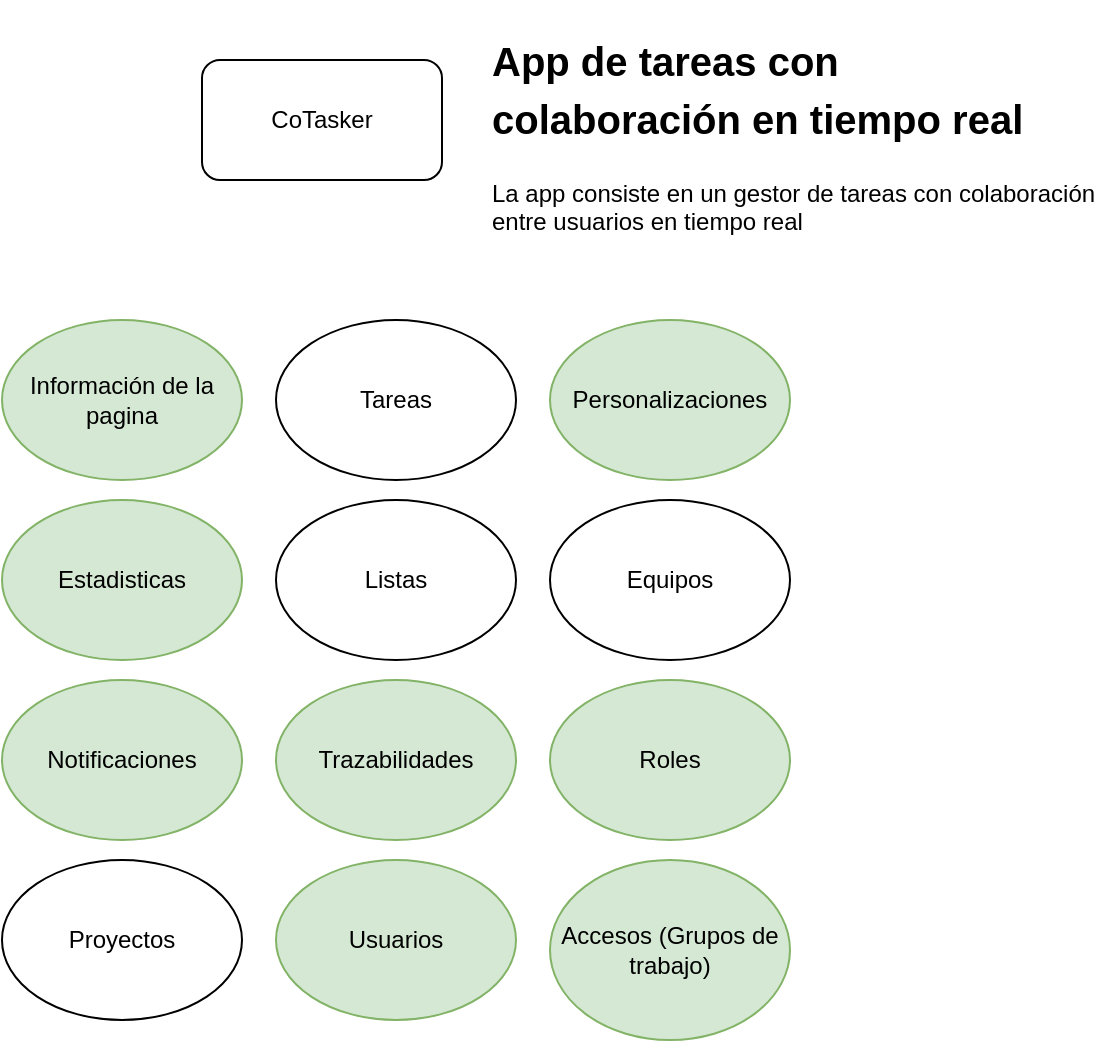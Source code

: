 <mxfile version="21.6.9" type="github" pages="17">
  <diagram id="-_urdX1vq66WWAMTATVX" name="BigPicture">
    <mxGraphModel dx="2465" dy="905" grid="1" gridSize="10" guides="1" tooltips="1" connect="1" arrows="1" fold="1" page="1" pageScale="1" pageWidth="827" pageHeight="1169" math="0" shadow="0">
      <root>
        <mxCell id="0" />
        <mxCell id="1" parent="0" />
        <mxCell id="rP6NSvXNEWtpc3NlXa1u-1" value="CoTasker" style="rounded=1;whiteSpace=wrap;html=1;" parent="1" vertex="1">
          <mxGeometry x="-540" y="30" width="120" height="60" as="geometry" />
        </mxCell>
        <mxCell id="rP6NSvXNEWtpc3NlXa1u-2" value="&lt;h1&gt;&lt;font style=&quot;font-size: 20px;&quot;&gt;App de tareas con colaboración en tiempo real&lt;/font&gt;&lt;/h1&gt;&lt;p&gt;La app consiste en un gestor de tareas con colaboración entre usuarios en tiempo real&lt;/p&gt;" style="text;html=1;strokeColor=none;fillColor=none;spacing=5;spacingTop=-20;whiteSpace=wrap;overflow=hidden;rounded=0;" parent="1" vertex="1">
          <mxGeometry x="-400" y="10" width="310" height="120" as="geometry" />
        </mxCell>
        <mxCell id="ZqHgWc77tvf-YzsmwLuc-1" value="Información de la pagina" style="ellipse;whiteSpace=wrap;html=1;fillColor=#d5e8d4;strokeColor=#82b366;" parent="1" vertex="1">
          <mxGeometry x="-640" y="160" width="120" height="80" as="geometry" />
        </mxCell>
        <mxCell id="ZqHgWc77tvf-YzsmwLuc-2" value="Listas" style="ellipse;whiteSpace=wrap;html=1;" parent="1" vertex="1">
          <mxGeometry x="-503" y="250" width="120" height="80" as="geometry" />
        </mxCell>
        <mxCell id="ZqHgWc77tvf-YzsmwLuc-3" value="Tareas" style="ellipse;whiteSpace=wrap;html=1;" parent="1" vertex="1">
          <mxGeometry x="-503" y="160" width="120" height="80" as="geometry" />
        </mxCell>
        <mxCell id="ZqHgWc77tvf-YzsmwLuc-4" value="Equipos" style="ellipse;whiteSpace=wrap;html=1;" parent="1" vertex="1">
          <mxGeometry x="-366" y="250" width="120" height="80" as="geometry" />
        </mxCell>
        <mxCell id="ZqHgWc77tvf-YzsmwLuc-5" value="Usuarios" style="ellipse;whiteSpace=wrap;html=1;fillColor=#d5e8d4;strokeColor=#82b366;" parent="1" vertex="1">
          <mxGeometry x="-503" y="430" width="120" height="80" as="geometry" />
        </mxCell>
        <mxCell id="ZqHgWc77tvf-YzsmwLuc-6" value="Roles" style="ellipse;whiteSpace=wrap;html=1;fillColor=#d5e8d4;strokeColor=#82b366;" parent="1" vertex="1">
          <mxGeometry x="-366" y="340" width="120" height="80" as="geometry" />
        </mxCell>
        <mxCell id="ZqHgWc77tvf-YzsmwLuc-7" value="Trazabilidades" style="ellipse;whiteSpace=wrap;html=1;fillColor=#d5e8d4;strokeColor=#82b366;" parent="1" vertex="1">
          <mxGeometry x="-503" y="340" width="120" height="80" as="geometry" />
        </mxCell>
        <mxCell id="ZqHgWc77tvf-YzsmwLuc-8" value="Proyectos" style="ellipse;whiteSpace=wrap;html=1;" parent="1" vertex="1">
          <mxGeometry x="-640" y="430" width="120" height="80" as="geometry" />
        </mxCell>
        <mxCell id="ZqHgWc77tvf-YzsmwLuc-9" value="Personalizaciones" style="ellipse;whiteSpace=wrap;html=1;fillColor=#d5e8d4;strokeColor=#82b366;" parent="1" vertex="1">
          <mxGeometry x="-366" y="160" width="120" height="80" as="geometry" />
        </mxCell>
        <mxCell id="ZqHgWc77tvf-YzsmwLuc-10" value="Estadisticas" style="ellipse;whiteSpace=wrap;html=1;fillColor=#d5e8d4;strokeColor=#82b366;" parent="1" vertex="1">
          <mxGeometry x="-640" y="250" width="120" height="80" as="geometry" />
        </mxCell>
        <mxCell id="ZqHgWc77tvf-YzsmwLuc-11" value="Accesos (Grupos de trabajo)" style="ellipse;whiteSpace=wrap;html=1;fillColor=#d5e8d4;strokeColor=#82b366;" parent="1" vertex="1">
          <mxGeometry x="-366" y="430" width="120" height="90" as="geometry" />
        </mxCell>
        <mxCell id="ZqHgWc77tvf-YzsmwLuc-12" value="Notificaciones" style="ellipse;whiteSpace=wrap;html=1;fillColor=#d5e8d4;strokeColor=#82b366;" parent="1" vertex="1">
          <mxGeometry x="-640" y="340" width="120" height="80" as="geometry" />
        </mxCell>
      </root>
    </mxGraphModel>
  </diagram>
  <diagram name="BoundedContext" id="NvzPgabB56JG8CDr3OxP">
    <mxGraphModel dx="2465" dy="905" grid="1" gridSize="10" guides="1" tooltips="1" connect="1" arrows="1" fold="1" page="1" pageScale="1" pageWidth="827" pageHeight="1169" math="0" shadow="0">
      <root>
        <mxCell id="0" />
        <mxCell id="1" parent="0" />
        <mxCell id="ttlBFWV9nzo2t8zSkw92-1" value="Información de la pagina" style="ellipse;whiteSpace=wrap;html=1;" parent="1" vertex="1">
          <mxGeometry x="440" y="200" width="120" height="80" as="geometry" />
        </mxCell>
        <mxCell id="ttlBFWV9nzo2t8zSkw92-2" value="Listas" style="ellipse;whiteSpace=wrap;html=1;" parent="1" vertex="1">
          <mxGeometry x="-87" y="390" width="120" height="80" as="geometry" />
        </mxCell>
        <mxCell id="ttlBFWV9nzo2t8zSkw92-3" value="Tareas" style="ellipse;whiteSpace=wrap;html=1;" parent="1" vertex="1">
          <mxGeometry x="-87" y="200" width="120" height="80" as="geometry" />
        </mxCell>
        <mxCell id="ZmHv-c_pWD6cAZIfexId-2" style="edgeStyle=orthogonalEdgeStyle;rounded=0;orthogonalLoop=1;jettySize=auto;html=1;exitX=0.5;exitY=1;exitDx=0;exitDy=0;entryX=0.5;entryY=0;entryDx=0;entryDy=0;" parent="1" source="ZmHv-c_pWD6cAZIfexId-3" target="ttlBFWV9nzo2t8zSkw92-12" edge="1">
          <mxGeometry relative="1" as="geometry">
            <mxPoint x="170" y="880" as="targetPoint" />
            <mxPoint x="-90" y="710" as="sourcePoint" />
            <Array as="points">
              <mxPoint x="250" y="750" />
              <mxPoint x="250" y="750" />
            </Array>
          </mxGeometry>
        </mxCell>
        <mxCell id="tkBiDsTuhnCuzlaUB4Tr-7" style="edgeStyle=orthogonalEdgeStyle;rounded=0;orthogonalLoop=1;jettySize=auto;html=1;exitX=0.5;exitY=0;exitDx=0;exitDy=0;entryX=0.5;entryY=1;entryDx=0;entryDy=0;" parent="1" source="ttlBFWV9nzo2t8zSkw92-4" target="ttlBFWV9nzo2t8zSkw92-5" edge="1">
          <mxGeometry relative="1" as="geometry" />
        </mxCell>
        <mxCell id="ttlBFWV9nzo2t8zSkw92-4" value="Equipos" style="ellipse;whiteSpace=wrap;html=1;" parent="1" vertex="1">
          <mxGeometry x="190" y="600" width="120" height="80" as="geometry" />
        </mxCell>
        <mxCell id="2BJsDeJyGvyVVZNBOrdq-2" style="edgeStyle=orthogonalEdgeStyle;rounded=0;orthogonalLoop=1;jettySize=auto;html=1;" parent="1" source="ttlBFWV9nzo2t8zSkw92-5" target="ttlBFWV9nzo2t8zSkw92-10" edge="1">
          <mxGeometry relative="1" as="geometry" />
        </mxCell>
        <mxCell id="ttlBFWV9nzo2t8zSkw92-5" value="Usuarios" style="ellipse;whiteSpace=wrap;html=1;" parent="1" vertex="1">
          <mxGeometry x="189" y="390" width="120" height="80" as="geometry" />
        </mxCell>
        <mxCell id="ttlBFWV9nzo2t8zSkw92-6" value="Roles" style="ellipse;whiteSpace=wrap;html=1;" parent="1" vertex="1">
          <mxGeometry x="430" y="600" width="120" height="80" as="geometry" />
        </mxCell>
        <mxCell id="ttlBFWV9nzo2t8zSkw92-7" value="Trazabilidades" style="ellipse;whiteSpace=wrap;html=1;" parent="1" vertex="1">
          <mxGeometry x="195" y="200" width="120" height="80" as="geometry" />
        </mxCell>
        <mxCell id="tkBiDsTuhnCuzlaUB4Tr-2" style="edgeStyle=orthogonalEdgeStyle;rounded=0;orthogonalLoop=1;jettySize=auto;html=1;exitX=0.5;exitY=0;exitDx=0;exitDy=0;entryX=0.5;entryY=1;entryDx=0;entryDy=0;" parent="1" source="ttlBFWV9nzo2t8zSkw92-9" target="ttlBFWV9nzo2t8zSkw92-2" edge="1">
          <mxGeometry relative="1" as="geometry">
            <mxPoint x="-7" y="500" as="targetPoint" />
          </mxGeometry>
        </mxCell>
        <mxCell id="ttlBFWV9nzo2t8zSkw92-9" value="Proyectos" style="ellipse;whiteSpace=wrap;html=1;" parent="1" vertex="1">
          <mxGeometry x="-87" y="600" width="120" height="80" as="geometry" />
        </mxCell>
        <mxCell id="ttlBFWV9nzo2t8zSkw92-10" value="Personalizaciones" style="ellipse;whiteSpace=wrap;html=1;" parent="1" vertex="1">
          <mxGeometry x="480" y="390" width="120" height="80" as="geometry" />
        </mxCell>
        <mxCell id="ttlBFWV9nzo2t8zSkw92-11" value="Estadisticas" style="ellipse;whiteSpace=wrap;html=1;" parent="1" vertex="1">
          <mxGeometry x="-350" y="390" width="120" height="80" as="geometry" />
        </mxCell>
        <mxCell id="ttlBFWV9nzo2t8zSkw92-12" value="Accesos (Grupos de trabajo)" style="ellipse;whiteSpace=wrap;html=1;" parent="1" vertex="1">
          <mxGeometry x="190" y="780" width="120" height="90" as="geometry" />
        </mxCell>
        <mxCell id="iD646IqgdquP3K6wcB---1" style="edgeStyle=orthogonalEdgeStyle;rounded=0;orthogonalLoop=1;jettySize=auto;html=1;exitX=0;exitY=0.5;exitDx=0;exitDy=0;entryX=0;entryY=0.5;entryDx=0;entryDy=0;" parent="1" source="ttlBFWV9nzo2t8zSkw92-13" target="ttlBFWV9nzo2t8zSkw92-12" edge="1">
          <mxGeometry relative="1" as="geometry">
            <Array as="points">
              <mxPoint x="-430" y="240" />
              <mxPoint x="-430" y="825" />
            </Array>
          </mxGeometry>
        </mxCell>
        <mxCell id="ttlBFWV9nzo2t8zSkw92-13" value="Notificaciones" style="ellipse;whiteSpace=wrap;html=1;" parent="1" vertex="1">
          <mxGeometry x="-370" y="200" width="120" height="80" as="geometry" />
        </mxCell>
        <mxCell id="ttlBFWV9nzo2t8zSkw92-14" style="edgeStyle=orthogonalEdgeStyle;rounded=0;orthogonalLoop=1;jettySize=auto;html=1;entryX=1;entryY=0.5;entryDx=0;entryDy=0;" parent="1" source="ttlBFWV9nzo2t8zSkw92-15" target="ttlBFWV9nzo2t8zSkw92-3" edge="1">
          <mxGeometry relative="1" as="geometry">
            <mxPoint x="23" y="430" as="targetPoint" />
            <Array as="points">
              <mxPoint x="93" y="240" />
              <mxPoint x="93" y="240" />
            </Array>
          </mxGeometry>
        </mxCell>
        <mxCell id="ttlBFWV9nzo2t8zSkw92-15" value="A&lt;br&gt;C&lt;br&gt;L" style="rounded=0;whiteSpace=wrap;html=1;" parent="1" vertex="1">
          <mxGeometry x="170" y="210" width="30" height="60" as="geometry" />
        </mxCell>
        <mxCell id="ttlBFWV9nzo2t8zSkw92-17" value="SharedKernel" style="text;html=1;strokeColor=none;fillColor=none;align=center;verticalAlign=middle;whiteSpace=wrap;rounded=0;" parent="1" vertex="1">
          <mxGeometry x="-52" y="520" width="60" height="30" as="geometry" />
        </mxCell>
        <mxCell id="ttlBFWV9nzo2t8zSkw92-18" value="U" style="text;html=1;strokeColor=none;fillColor=none;align=center;verticalAlign=middle;whiteSpace=wrap;rounded=0;" parent="1" vertex="1">
          <mxGeometry x="-45" y="469" width="60" height="30" as="geometry" />
        </mxCell>
        <mxCell id="ttlBFWV9nzo2t8zSkw92-19" value="D" style="text;html=1;strokeColor=none;fillColor=none;align=center;verticalAlign=middle;whiteSpace=wrap;rounded=0;" parent="1" vertex="1">
          <mxGeometry x="-48" y="575" width="60" height="30" as="geometry" />
        </mxCell>
        <mxCell id="tkBiDsTuhnCuzlaUB4Tr-1" style="edgeStyle=orthogonalEdgeStyle;rounded=0;orthogonalLoop=1;jettySize=auto;html=1;exitX=0;exitY=0.5;exitDx=0;exitDy=0;entryX=1;entryY=0.5;entryDx=0;entryDy=0;" parent="1" source="ttlBFWV9nzo2t8zSkw92-21" target="ttlBFWV9nzo2t8zSkw92-9" edge="1">
          <mxGeometry relative="1" as="geometry" />
        </mxCell>
        <mxCell id="ttlBFWV9nzo2t8zSkw92-21" value="O&lt;br&gt;H&lt;br&gt;S" style="rounded=0;whiteSpace=wrap;html=1;" parent="1" vertex="1">
          <mxGeometry x="170" y="610" width="30" height="60" as="geometry" />
        </mxCell>
        <mxCell id="2BJsDeJyGvyVVZNBOrdq-4" style="edgeStyle=orthogonalEdgeStyle;rounded=0;orthogonalLoop=1;jettySize=auto;html=1;entryX=0;entryY=0.5;entryDx=0;entryDy=0;" parent="1" source="ttlBFWV9nzo2t8zSkw92-23" target="ttlBFWV9nzo2t8zSkw92-3" edge="1">
          <mxGeometry relative="1" as="geometry" />
        </mxCell>
        <mxCell id="ttlBFWV9nzo2t8zSkw92-23" value="O&lt;br&gt;H&lt;br&gt;S" style="rounded=0;whiteSpace=wrap;html=1;" parent="1" vertex="1">
          <mxGeometry x="-260" y="210" width="30" height="60" as="geometry" />
        </mxCell>
        <mxCell id="ttlBFWV9nzo2t8zSkw92-24" style="edgeStyle=orthogonalEdgeStyle;rounded=0;orthogonalLoop=1;jettySize=auto;html=1;" parent="1" source="ttlBFWV9nzo2t8zSkw92-25" target="ttlBFWV9nzo2t8zSkw92-3" edge="1">
          <mxGeometry relative="1" as="geometry" />
        </mxCell>
        <mxCell id="ttlBFWV9nzo2t8zSkw92-25" value="ACL" style="rounded=0;whiteSpace=wrap;html=1;" parent="1" vertex="1">
          <mxGeometry x="-62" y="370" width="70" height="30" as="geometry" />
        </mxCell>
        <mxCell id="2BJsDeJyGvyVVZNBOrdq-1" style="edgeStyle=orthogonalEdgeStyle;rounded=0;orthogonalLoop=1;jettySize=auto;html=1;entryX=0;entryY=0.5;entryDx=0;entryDy=0;" parent="1" source="ttlBFWV9nzo2t8zSkw92-29" target="ttlBFWV9nzo2t8zSkw92-2" edge="1">
          <mxGeometry relative="1" as="geometry" />
        </mxCell>
        <mxCell id="ttlBFWV9nzo2t8zSkw92-29" value="O&lt;br&gt;H&lt;br&gt;S" style="rounded=0;whiteSpace=wrap;html=1;" parent="1" vertex="1">
          <mxGeometry x="-240" y="400" width="30" height="60" as="geometry" />
        </mxCell>
        <mxCell id="ttlBFWV9nzo2t8zSkw92-32" value="Conformista" style="text;html=1;strokeColor=none;fillColor=none;align=center;verticalAlign=middle;whiteSpace=wrap;rounded=0;" parent="1" vertex="1">
          <mxGeometry x="370" y="400" width="60" height="30" as="geometry" />
        </mxCell>
        <mxCell id="ttlBFWV9nzo2t8zSkw92-33" value="D" style="text;html=1;strokeColor=none;fillColor=none;align=center;verticalAlign=middle;whiteSpace=wrap;rounded=0;" parent="1" vertex="1">
          <mxGeometry x="290" y="400" width="60" height="30" as="geometry" />
        </mxCell>
        <mxCell id="ttlBFWV9nzo2t8zSkw92-34" value="U" style="text;html=1;strokeColor=none;fillColor=none;align=center;verticalAlign=middle;whiteSpace=wrap;rounded=0;" parent="1" vertex="1">
          <mxGeometry x="440" y="400" width="60" height="30" as="geometry" />
        </mxCell>
        <mxCell id="ttlBFWV9nzo2t8zSkw92-37" style="edgeStyle=orthogonalEdgeStyle;rounded=0;orthogonalLoop=1;jettySize=auto;html=1;entryX=0;entryY=0.5;entryDx=0;entryDy=0;" parent="1" source="ttlBFWV9nzo2t8zSkw92-38" target="ttlBFWV9nzo2t8zSkw92-6" edge="1">
          <mxGeometry relative="1" as="geometry" />
        </mxCell>
        <mxCell id="ttlBFWV9nzo2t8zSkw92-38" value="A&lt;br&gt;C&lt;br&gt;L" style="rounded=0;whiteSpace=wrap;html=1;" parent="1" vertex="1">
          <mxGeometry x="300" y="610" width="30" height="60" as="geometry" />
        </mxCell>
        <mxCell id="ttlBFWV9nzo2t8zSkw92-39" value="CoTasker" style="rounded=1;whiteSpace=wrap;html=1;" parent="1" vertex="1">
          <mxGeometry x="-270" y="40" width="120" height="60" as="geometry" />
        </mxCell>
        <mxCell id="ttlBFWV9nzo2t8zSkw92-40" value="&lt;h1&gt;&lt;font style=&quot;font-size: 20px;&quot;&gt;App de tareas con colaboración en tiempo real&lt;/font&gt;&lt;/h1&gt;&lt;p&gt;La app consiste en un gestor de taraes con colaboración entre usuarios en tiempo real&lt;/p&gt;" style="text;html=1;strokeColor=none;fillColor=none;spacing=5;spacingTop=-20;whiteSpace=wrap;overflow=hidden;rounded=0;" parent="1" vertex="1">
          <mxGeometry x="-130" y="20" width="310" height="120" as="geometry" />
        </mxCell>
        <mxCell id="ZmHv-c_pWD6cAZIfexId-1" style="edgeStyle=orthogonalEdgeStyle;rounded=0;orthogonalLoop=1;jettySize=auto;html=1;exitX=0.5;exitY=1;exitDx=0;exitDy=0;" parent="1" source="ttlBFWV9nzo2t8zSkw92-12" target="ttlBFWV9nzo2t8zSkw92-12" edge="1">
          <mxGeometry relative="1" as="geometry" />
        </mxCell>
        <mxCell id="ZmHv-c_pWD6cAZIfexId-4" value="" style="edgeStyle=orthogonalEdgeStyle;rounded=0;orthogonalLoop=1;jettySize=auto;html=1;exitX=0.5;exitY=1;exitDx=0;exitDy=0;entryX=0.5;entryY=1;entryDx=0;entryDy=0;" parent="1" source="ttlBFWV9nzo2t8zSkw92-4" target="ZmHv-c_pWD6cAZIfexId-3" edge="1">
          <mxGeometry relative="1" as="geometry">
            <mxPoint x="730" y="685" as="targetPoint" />
            <mxPoint x="250" y="680" as="sourcePoint" />
            <Array as="points" />
          </mxGeometry>
        </mxCell>
        <mxCell id="ZmHv-c_pWD6cAZIfexId-3" value="ACL" style="rounded=0;whiteSpace=wrap;html=1;" parent="1" vertex="1">
          <mxGeometry x="215" y="670" width="70" height="30" as="geometry" />
        </mxCell>
        <mxCell id="tkBiDsTuhnCuzlaUB4Tr-8" value="Conformista" style="text;html=1;strokeColor=none;fillColor=none;align=center;verticalAlign=middle;whiteSpace=wrap;rounded=0;" parent="1" vertex="1">
          <mxGeometry x="225" y="520" width="60" height="30" as="geometry" />
        </mxCell>
        <mxCell id="tkBiDsTuhnCuzlaUB4Tr-9" value="U" style="text;html=1;strokeColor=none;fillColor=none;align=center;verticalAlign=middle;whiteSpace=wrap;rounded=0;" parent="1" vertex="1">
          <mxGeometry x="230" y="469" width="60" height="30" as="geometry" />
        </mxCell>
        <mxCell id="tkBiDsTuhnCuzlaUB4Tr-10" value="D" style="text;html=1;strokeColor=none;fillColor=none;align=center;verticalAlign=middle;whiteSpace=wrap;rounded=0;" parent="1" vertex="1">
          <mxGeometry x="230" y="575" width="60" height="30" as="geometry" />
        </mxCell>
        <mxCell id="iD646IqgdquP3K6wcB---2" value="O&lt;br&gt;H&lt;br&gt;S" style="rounded=0;whiteSpace=wrap;html=1;" parent="1" vertex="1">
          <mxGeometry x="-390" y="210" width="30" height="60" as="geometry" />
        </mxCell>
      </root>
    </mxGraphModel>
  </diagram>
  <diagram id="Icq4Pi7Eo7G8VeRne3wk" name="AnemicModelTasks">
    <mxGraphModel dx="2465" dy="905" grid="1" gridSize="10" guides="1" tooltips="1" connect="1" arrows="1" fold="1" page="1" pageScale="1" pageWidth="827" pageHeight="1169" math="0" shadow="0">
      <root>
        <mxCell id="0" />
        <mxCell id="1" parent="0" />
        <mxCell id="sxnV-X0MVIqieJnkDjcH-7" style="edgeStyle=orthogonalEdgeStyle;rounded=0;orthogonalLoop=1;jettySize=auto;html=1;entryX=0;entryY=0.5;entryDx=0;entryDy=0;endArrow=none;endFill=0;" parent="1" source="sxnV-X0MVIqieJnkDjcH-1" target="sxnV-X0MVIqieJnkDjcH-6" edge="1">
          <mxGeometry relative="1" as="geometry" />
        </mxCell>
        <mxCell id="sxnV-X0MVIqieJnkDjcH-1" value="" style="rounded=1;whiteSpace=wrap;html=1;" parent="1" vertex="1">
          <mxGeometry x="230" y="410" width="120" height="60" as="geometry" />
        </mxCell>
        <mxCell id="sxnV-X0MVIqieJnkDjcH-6" value="" style="rounded=1;whiteSpace=wrap;html=1;" parent="1" vertex="1">
          <mxGeometry x="470" y="410" width="120" height="60" as="geometry" />
        </mxCell>
        <mxCell id="sxnV-X0MVIqieJnkDjcH-8" value="tiene" style="text;html=1;strokeColor=none;fillColor=none;align=center;verticalAlign=middle;whiteSpace=wrap;rounded=0;" parent="1" vertex="1">
          <mxGeometry x="375" y="440" width="60" height="30" as="geometry" />
        </mxCell>
        <mxCell id="sxnV-X0MVIqieJnkDjcH-10" value="" style="endArrow=classic;html=1;rounded=0;exitX=0.675;exitY=1.004;exitDx=0;exitDy=0;exitPerimeter=0;" parent="1" edge="1">
          <mxGeometry width="50" height="50" relative="1" as="geometry">
            <mxPoint x="435.0" y="409.12" as="sourcePoint" />
            <mxPoint x="384.5" y="409" as="targetPoint" />
          </mxGeometry>
        </mxCell>
        <mxCell id="sxnV-X0MVIqieJnkDjcH-11" value="esta" style="text;html=1;strokeColor=none;fillColor=none;align=center;verticalAlign=middle;whiteSpace=wrap;rounded=0;" parent="1" vertex="1">
          <mxGeometry x="288" y="499" width="40" height="30" as="geometry" />
        </mxCell>
        <mxCell id="sxnV-X0MVIqieJnkDjcH-12" value="" style="endArrow=classic;html=1;rounded=0;exitX=0.75;exitY=1;exitDx=0;exitDy=0;" parent="1" edge="1">
          <mxGeometry width="50" height="50" relative="1" as="geometry">
            <mxPoint x="329.0" y="544" as="sourcePoint" />
            <mxPoint x="329" y="490" as="targetPoint" />
          </mxGeometry>
        </mxCell>
        <mxCell id="sxnV-X0MVIqieJnkDjcH-13" value="1...*" style="text;html=1;strokeColor=none;fillColor=none;align=center;verticalAlign=middle;whiteSpace=wrap;rounded=0;" parent="1" vertex="1">
          <mxGeometry x="278" y="472" width="60" height="30" as="geometry" />
        </mxCell>
        <mxCell id="sxnV-X0MVIqieJnkDjcH-14" value="1" style="text;html=1;strokeColor=none;fillColor=none;align=center;verticalAlign=middle;whiteSpace=wrap;rounded=0;" parent="1" vertex="1">
          <mxGeometry x="218" y="536" width="60" height="30" as="geometry" />
        </mxCell>
        <mxCell id="QcqH-3KZvQTrDoupswbC-2" value="tiene" style="text;html=1;strokeColor=none;fillColor=none;align=center;verticalAlign=middle;whiteSpace=wrap;rounded=0;" parent="1" vertex="1">
          <mxGeometry x="241" y="499" width="60" height="30" as="geometry" />
        </mxCell>
        <mxCell id="rgcf7PGkXVllZn5VNwFj-1" value="Tarea" style="rounded=0;whiteSpace=wrap;html=1;" parent="1" vertex="1">
          <mxGeometry x="230" y="410" width="120" height="70" as="geometry" />
        </mxCell>
        <mxCell id="HwpTkW61Ta6MzwfqlQgC-1" style="edgeStyle=orthogonalEdgeStyle;rounded=0;orthogonalLoop=1;jettySize=auto;html=1;exitX=0.5;exitY=0;exitDx=0;exitDy=0;entryX=0.5;entryY=1;entryDx=0;entryDy=0;endArrow=none;endFill=0;" parent="1" source="rgcf7PGkXVllZn5VNwFj-3" target="rgcf7PGkXVllZn5VNwFj-1" edge="1">
          <mxGeometry relative="1" as="geometry" />
        </mxCell>
        <mxCell id="rgcf7PGkXVllZn5VNwFj-3" value="TipoEstado" style="rounded=0;whiteSpace=wrap;html=1;" parent="1" vertex="1">
          <mxGeometry x="230" y="566" width="120" height="60" as="geometry" />
        </mxCell>
        <mxCell id="rgcf7PGkXVllZn5VNwFj-4" value="HistorialTrazabilidad" style="rounded=0;whiteSpace=wrap;html=1;fillColor=#e1d5e7;strokeColor=#9673a6;" parent="1" vertex="1">
          <mxGeometry x="470" y="410" width="120" height="60" as="geometry" />
        </mxCell>
        <mxCell id="jEO7mt51bF0CLk6_2uhE-3" value="tiene&lt;br&gt;" style="text;html=1;align=center;verticalAlign=middle;resizable=0;points=[];autosize=1;strokeColor=none;fillColor=none;" parent="1" vertex="1">
          <mxGeometry x="100" y="560" width="50" height="30" as="geometry" />
        </mxCell>
        <mxCell id="jEO7mt51bF0CLk6_2uhE-4" value="esta&lt;br&gt;" style="text;html=1;align=center;verticalAlign=middle;resizable=0;points=[];autosize=1;strokeColor=none;fillColor=none;" parent="1" vertex="1">
          <mxGeometry x="100" y="596" width="50" height="30" as="geometry" />
        </mxCell>
        <mxCell id="jEO7mt51bF0CLk6_2uhE-6" value="" style="endArrow=classic;html=1;rounded=0;" parent="1" edge="1">
          <mxGeometry width="50" height="50" relative="1" as="geometry">
            <mxPoint x="140" y="560" as="sourcePoint" />
            <mxPoint x="90" y="560" as="targetPoint" />
            <Array as="points">
              <mxPoint x="130" y="560" />
            </Array>
          </mxGeometry>
        </mxCell>
        <mxCell id="jEO7mt51bF0CLk6_2uhE-7" value="1" style="text;html=1;align=center;verticalAlign=middle;resizable=0;points=[];autosize=1;strokeColor=none;fillColor=none;" parent="1" vertex="1">
          <mxGeometry x="150" y="610" width="30" height="30" as="geometry" />
        </mxCell>
        <mxCell id="jEO7mt51bF0CLk6_2uhE-8" value="1...*" style="text;html=1;align=center;verticalAlign=middle;resizable=0;points=[];autosize=1;strokeColor=none;fillColor=none;" parent="1" vertex="1">
          <mxGeometry x="65" y="566" width="40" height="30" as="geometry" />
        </mxCell>
        <mxCell id="jEO7mt51bF0CLk6_2uhE-9" value="(Trazabilidad)" style="text;html=1;strokeColor=none;fillColor=none;align=center;verticalAlign=middle;whiteSpace=wrap;rounded=0;" parent="1" vertex="1">
          <mxGeometry x="500" y="470" width="60" height="30" as="geometry" />
        </mxCell>
        <mxCell id="HwpTkW61Ta6MzwfqlQgC-11" value="" style="endArrow=classic;html=1;rounded=0;" parent="1" edge="1">
          <mxGeometry width="50" height="50" relative="1" as="geometry">
            <mxPoint x="251" y="533" as="sourcePoint" />
            <mxPoint x="251" y="543" as="targetPoint" />
            <Array as="points">
              <mxPoint x="251" y="493" />
            </Array>
          </mxGeometry>
        </mxCell>
        <mxCell id="lA4ZOkcKX0wA9r3uvBmC-1" value="esta&lt;br&gt;" style="text;html=1;align=center;verticalAlign=middle;resizable=0;points=[];autosize=1;strokeColor=none;fillColor=none;" parent="1" vertex="1">
          <mxGeometry x="380" y="410" width="50" height="30" as="geometry" />
        </mxCell>
        <mxCell id="lA4ZOkcKX0wA9r3uvBmC-2" value="" style="endArrow=classic;html=1;rounded=0;" parent="1" edge="1">
          <mxGeometry width="50" height="50" relative="1" as="geometry">
            <mxPoint x="385" y="474.5" as="sourcePoint" />
            <mxPoint x="435" y="474.5" as="targetPoint" />
          </mxGeometry>
        </mxCell>
        <mxCell id="KEMc5_Z-DRPyT9YurjwU-2" style="edgeStyle=orthogonalEdgeStyle;rounded=0;orthogonalLoop=1;jettySize=auto;html=1;exitX=1;exitY=0.5;exitDx=0;exitDy=0;entryX=0;entryY=1;entryDx=0;entryDy=0;endArrow=none;endFill=0;" parent="1" source="KEMc5_Z-DRPyT9YurjwU-1" target="rgcf7PGkXVllZn5VNwFj-1" edge="1">
          <mxGeometry relative="1" as="geometry">
            <mxPoint x="200" y="470" as="targetPoint" />
            <Array as="points">
              <mxPoint x="180" y="596" />
              <mxPoint x="180" y="470" />
            </Array>
          </mxGeometry>
        </mxCell>
        <mxCell id="KEMc5_Z-DRPyT9YurjwU-1" value="NotificacionTarea" style="rounded=0;whiteSpace=wrap;html=1;fillColor=#6a00ff;fontColor=#ffffff;strokeColor=#3700CC;" parent="1" vertex="1">
          <mxGeometry x="-55" y="566" width="120" height="60" as="geometry" />
        </mxCell>
        <mxCell id="KEMc5_Z-DRPyT9YurjwU-3" value="(Notificaciones)" style="text;html=1;strokeColor=none;fillColor=none;align=center;verticalAlign=middle;whiteSpace=wrap;rounded=0;" parent="1" vertex="1">
          <mxGeometry x="-25" y="626" width="60" height="30" as="geometry" />
        </mxCell>
        <mxCell id="zNxarwPA3dOe0TdzzoRA-2" style="edgeStyle=orthogonalEdgeStyle;rounded=0;orthogonalLoop=1;jettySize=auto;html=1;exitX=0;exitY=0.5;exitDx=0;exitDy=0;endArrow=none;endFill=0;" parent="1" source="zNxarwPA3dOe0TdzzoRA-1" edge="1">
          <mxGeometry relative="1" as="geometry">
            <mxPoint x="350" y="480" as="targetPoint" />
            <Array as="points">
              <mxPoint x="380" y="596" />
              <mxPoint x="380" y="470" />
              <mxPoint x="350" y="470" />
            </Array>
          </mxGeometry>
        </mxCell>
        <mxCell id="zNxarwPA3dOe0TdzzoRA-1" value="TareaLista" style="rounded=0;whiteSpace=wrap;html=1;fillColor=#e3c800;fontColor=#000000;strokeColor=#B09500;" parent="1" vertex="1">
          <mxGeometry x="480" y="566" width="120" height="60" as="geometry" />
        </mxCell>
        <mxCell id="mJR2BZ4_mxV0S0VAVbFy-1" value="(ListaTareas)" style="text;html=1;strokeColor=none;fillColor=none;align=center;verticalAlign=middle;whiteSpace=wrap;rounded=0;" parent="1" vertex="1">
          <mxGeometry x="510" y="626" width="60" height="30" as="geometry" />
        </mxCell>
        <mxCell id="71rKDlf9W-QMRCoBlnam-1" value="" style="endArrow=classic;html=1;rounded=0;" parent="1" edge="1">
          <mxGeometry width="50" height="50" relative="1" as="geometry">
            <mxPoint x="90" y="626" as="sourcePoint" />
            <mxPoint x="140" y="626" as="targetPoint" />
          </mxGeometry>
        </mxCell>
        <mxCell id="71rKDlf9W-QMRCoBlnam-2" value="1" style="text;html=1;align=center;verticalAlign=middle;resizable=0;points=[];autosize=1;strokeColor=none;fillColor=none;" parent="1" vertex="1">
          <mxGeometry x="350" y="440" width="30" height="30" as="geometry" />
        </mxCell>
        <mxCell id="71rKDlf9W-QMRCoBlnam-3" value="1" style="text;html=1;strokeColor=none;fillColor=none;align=center;verticalAlign=middle;whiteSpace=wrap;rounded=0;" parent="1" vertex="1">
          <mxGeometry x="430" y="410" width="60" height="30" as="geometry" />
        </mxCell>
        <mxCell id="71rKDlf9W-QMRCoBlnam-4" value="1...*" style="text;html=1;strokeColor=none;fillColor=none;align=center;verticalAlign=middle;whiteSpace=wrap;rounded=0;" parent="1" vertex="1">
          <mxGeometry x="370" y="555" width="60" height="30" as="geometry" />
        </mxCell>
        <mxCell id="71rKDlf9W-QMRCoBlnam-6" value="tiene" style="text;html=1;strokeColor=none;fillColor=none;align=center;verticalAlign=middle;whiteSpace=wrap;rounded=0;" parent="1" vertex="1">
          <mxGeometry x="400" y="566" width="60" height="30" as="geometry" />
        </mxCell>
        <mxCell id="71rKDlf9W-QMRCoBlnam-7" value="" style="endArrow=classic;html=1;rounded=0;exitX=0.675;exitY=1.004;exitDx=0;exitDy=0;exitPerimeter=0;" parent="1" edge="1">
          <mxGeometry width="50" height="50" relative="1" as="geometry">
            <mxPoint x="464.5" y="566.12" as="sourcePoint" />
            <mxPoint x="414" y="566" as="targetPoint" />
          </mxGeometry>
        </mxCell>
        <mxCell id="71rKDlf9W-QMRCoBlnam-8" value="esta" style="text;html=1;strokeColor=none;fillColor=none;align=center;verticalAlign=middle;whiteSpace=wrap;rounded=0;" parent="1" vertex="1">
          <mxGeometry x="400" y="596" width="60" height="30" as="geometry" />
        </mxCell>
        <mxCell id="71rKDlf9W-QMRCoBlnam-9" value="1" style="text;html=1;strokeColor=none;fillColor=none;align=center;verticalAlign=middle;whiteSpace=wrap;rounded=0;" parent="1" vertex="1">
          <mxGeometry x="435" y="596" width="60" height="30" as="geometry" />
        </mxCell>
        <mxCell id="71rKDlf9W-QMRCoBlnam-10" value="" style="endArrow=classic;html=1;rounded=0;" parent="1" edge="1">
          <mxGeometry width="50" height="50" relative="1" as="geometry">
            <mxPoint x="400" y="624.5" as="sourcePoint" />
            <mxPoint x="450" y="624.5" as="targetPoint" />
          </mxGeometry>
        </mxCell>
      </root>
    </mxGraphModel>
  </diagram>
  <diagram id="WH0d-O_ga8oMoO6HF9EB" name="AnemicModelRoles">
    <mxGraphModel dx="1638" dy="905" grid="1" gridSize="10" guides="1" tooltips="1" connect="1" arrows="1" fold="1" page="1" pageScale="1" pageWidth="827" pageHeight="1169" math="0" shadow="0">
      <root>
        <mxCell id="0" />
        <mxCell id="1" parent="0" />
        <mxCell id="QkNsCoVSokXnEfUW9ju1-1" value="Rol" style="rounded=0;whiteSpace=wrap;html=1;" parent="1" vertex="1">
          <mxGeometry x="344" y="230" width="140" height="50" as="geometry" />
        </mxCell>
        <mxCell id="Q3WE8KyNWJhaFce6UFlB-2" value="TipoRol" style="rounded=0;whiteSpace=wrap;html=1;fillColor=#d5e8d4;strokeColor=#82b366;" parent="1" vertex="1">
          <mxGeometry x="344" y="100" width="140" height="50" as="geometry" />
        </mxCell>
        <mxCell id="Q3WE8KyNWJhaFce6UFlB-3" value="" style="endArrow=none;html=1;rounded=0;entryX=0.5;entryY=1;entryDx=0;entryDy=0;" parent="1" target="Q3WE8KyNWJhaFce6UFlB-2" edge="1">
          <mxGeometry width="50" height="50" relative="1" as="geometry">
            <mxPoint x="414" y="230" as="sourcePoint" />
            <mxPoint x="440" y="230" as="targetPoint" />
          </mxGeometry>
        </mxCell>
        <mxCell id="Q3WE8KyNWJhaFce6UFlB-6" value="tiene&lt;br&gt;" style="text;html=1;align=center;verticalAlign=middle;resizable=0;points=[];autosize=1;strokeColor=none;fillColor=none;" parent="1" vertex="1">
          <mxGeometry x="435" y="178" width="50" height="30" as="geometry" />
        </mxCell>
        <mxCell id="Q3WE8KyNWJhaFce6UFlB-7" value="esta&lt;br&gt;" style="text;html=1;align=center;verticalAlign=middle;resizable=0;points=[];autosize=1;strokeColor=none;fillColor=none;" parent="1" vertex="1">
          <mxGeometry x="355" y="178" width="50" height="30" as="geometry" />
        </mxCell>
        <mxCell id="Q3WE8KyNWJhaFce6UFlB-8" value="" style="endArrow=classic;html=1;rounded=0;" parent="1" edge="1">
          <mxGeometry width="50" height="50" relative="1" as="geometry">
            <mxPoint x="360" y="208" as="sourcePoint" />
            <mxPoint x="360" y="218" as="targetPoint" />
            <Array as="points">
              <mxPoint x="360" y="168" />
            </Array>
          </mxGeometry>
        </mxCell>
        <mxCell id="Q3WE8KyNWJhaFce6UFlB-9" value="" style="endArrow=classic;html=1;rounded=0;" parent="1" edge="1">
          <mxGeometry width="50" height="50" relative="1" as="geometry">
            <mxPoint x="480" y="218" as="sourcePoint" />
            <mxPoint x="480" y="168" as="targetPoint" />
            <Array as="points">
              <mxPoint x="480" y="198" />
            </Array>
          </mxGeometry>
        </mxCell>
        <mxCell id="Q3WE8KyNWJhaFce6UFlB-10" value="1" style="text;html=1;align=center;verticalAlign=middle;resizable=0;points=[];autosize=1;strokeColor=none;fillColor=none;" parent="1" vertex="1">
          <mxGeometry x="390" y="208" width="30" height="30" as="geometry" />
        </mxCell>
        <mxCell id="Q3WE8KyNWJhaFce6UFlB-11" value="1...*" style="text;html=1;align=center;verticalAlign=middle;resizable=0;points=[];autosize=1;strokeColor=none;fillColor=none;" parent="1" vertex="1">
          <mxGeometry x="413" y="148" width="40" height="30" as="geometry" />
        </mxCell>
        <mxCell id="tYuze5idOL5UmCmcMi0R-1" style="edgeStyle=orthogonalEdgeStyle;rounded=0;orthogonalLoop=1;jettySize=auto;html=1;entryX=0;entryY=0.5;entryDx=0;entryDy=0;" parent="1" source="Q3WE8KyNWJhaFce6UFlB-13" target="QkNsCoVSokXnEfUW9ju1-1" edge="1">
          <mxGeometry relative="1" as="geometry" />
        </mxCell>
        <mxCell id="Q3WE8KyNWJhaFce6UFlB-13" value="Permiso&lt;br&gt;" style="rounded=0;whiteSpace=wrap;html=1;" parent="1" vertex="1">
          <mxGeometry x="40" y="230" width="140" height="50" as="geometry" />
        </mxCell>
        <mxCell id="Q3WE8KyNWJhaFce6UFlB-15" value="tiene&lt;br&gt;" style="text;html=1;align=center;verticalAlign=middle;resizable=0;points=[];autosize=1;strokeColor=none;fillColor=none;" parent="1" vertex="1">
          <mxGeometry x="250" y="247" width="50" height="30" as="geometry" />
        </mxCell>
        <mxCell id="Q3WE8KyNWJhaFce6UFlB-16" value="esta" style="text;html=1;align=center;verticalAlign=middle;resizable=0;points=[];autosize=1;strokeColor=none;fillColor=none;" parent="1" vertex="1">
          <mxGeometry x="250" y="227" width="50" height="30" as="geometry" />
        </mxCell>
        <mxCell id="Q3WE8KyNWJhaFce6UFlB-17" value="" style="endArrow=classic;html=1;rounded=0;" parent="1" edge="1">
          <mxGeometry width="50" height="50" relative="1" as="geometry">
            <mxPoint x="300" y="277" as="sourcePoint" />
            <mxPoint x="250" y="277" as="targetPoint" />
            <Array as="points" />
          </mxGeometry>
        </mxCell>
        <mxCell id="Q3WE8KyNWJhaFce6UFlB-18" value="" style="endArrow=classic;html=1;rounded=0;" parent="1" edge="1">
          <mxGeometry width="50" height="50" relative="1" as="geometry">
            <mxPoint x="245" y="226" as="sourcePoint" />
            <mxPoint x="305" y="226" as="targetPoint" />
            <Array as="points" />
          </mxGeometry>
        </mxCell>
        <mxCell id="Q3WE8KyNWJhaFce6UFlB-19" value="1&lt;br&gt;" style="text;html=1;align=center;verticalAlign=middle;resizable=0;points=[];autosize=1;strokeColor=none;fillColor=none;" parent="1" vertex="1">
          <mxGeometry x="300" y="230" width="30" height="30" as="geometry" />
        </mxCell>
        <mxCell id="Q3WE8KyNWJhaFce6UFlB-20" value="1...*&lt;br&gt;" style="text;html=1;align=center;verticalAlign=middle;resizable=0;points=[];autosize=1;strokeColor=none;fillColor=none;" parent="1" vertex="1">
          <mxGeometry x="190" y="250" width="40" height="30" as="geometry" />
        </mxCell>
      </root>
    </mxGraphModel>
  </diagram>
  <diagram id="dOH7-tgWkDvETmAkOSDi" name="AnemicModelInformationPage">
    <mxGraphModel grid="1" page="1" gridSize="10" guides="1" tooltips="1" connect="1" arrows="1" fold="1" pageScale="1" pageWidth="827" pageHeight="1169" math="0" shadow="0">
      <root>
        <mxCell id="0" />
        <mxCell id="1" parent="0" />
        <mxCell id="IwElJBVDgBXMHb0khXAg-2" style="edgeStyle=orthogonalEdgeStyle;rounded=0;orthogonalLoop=1;jettySize=auto;html=1;entryX=0;entryY=0.5;entryDx=0;entryDy=0;endArrow=none;endFill=0;" parent="1" source="vIwtjCT1i1Qrc8rrctdO-1" target="IwElJBVDgBXMHb0khXAg-1" edge="1">
          <mxGeometry relative="1" as="geometry" />
        </mxCell>
        <mxCell id="vIwtjCT1i1Qrc8rrctdO-1" value="InformacionPagina&lt;br&gt;" style="rounded=0;whiteSpace=wrap;html=1;" parent="1" vertex="1">
          <mxGeometry x="350" y="230" width="120" height="50" as="geometry" />
        </mxCell>
        <mxCell id="vIwtjCT1i1Qrc8rrctdO-18" value="Boletin" style="rounded=0;whiteSpace=wrap;html=1;" parent="1" vertex="1">
          <mxGeometry x="70" y="230" width="120" height="50" as="geometry" />
        </mxCell>
        <mxCell id="vIwtjCT1i1Qrc8rrctdO-19" value="" style="endArrow=none;html=1;rounded=0;exitX=1;exitY=0.5;exitDx=0;exitDy=0;entryX=0;entryY=0.5;entryDx=0;entryDy=0;" parent="1" source="vIwtjCT1i1Qrc8rrctdO-18" target="vIwtjCT1i1Qrc8rrctdO-1" edge="1">
          <mxGeometry width="50" height="50" relative="1" as="geometry">
            <mxPoint x="390" y="280" as="sourcePoint" />
            <mxPoint x="440" y="230" as="targetPoint" />
          </mxGeometry>
        </mxCell>
        <mxCell id="vIwtjCT1i1Qrc8rrctdO-20" value="tiene&lt;br&gt;" style="text;html=1;align=center;verticalAlign=middle;resizable=0;points=[];autosize=1;strokeColor=none;fillColor=none;" parent="1" vertex="1">
          <mxGeometry x="240" y="258" width="50" height="30" as="geometry" />
        </mxCell>
        <mxCell id="vIwtjCT1i1Qrc8rrctdO-21" value="esta&lt;br&gt;" style="text;html=1;align=center;verticalAlign=middle;resizable=0;points=[];autosize=1;strokeColor=none;fillColor=none;" parent="1" vertex="1">
          <mxGeometry x="240" y="230" width="50" height="30" as="geometry" />
        </mxCell>
        <mxCell id="vIwtjCT1i1Qrc8rrctdO-22" value="" style="endArrow=classic;html=1;rounded=0;" parent="1" edge="1">
          <mxGeometry width="50" height="50" relative="1" as="geometry">
            <mxPoint x="240" y="230" as="sourcePoint" />
            <mxPoint x="290" y="230" as="targetPoint" />
          </mxGeometry>
        </mxCell>
        <mxCell id="vIwtjCT1i1Qrc8rrctdO-23" value="" style="endArrow=classic;html=1;rounded=0;" parent="1" edge="1">
          <mxGeometry width="50" height="50" relative="1" as="geometry">
            <mxPoint x="280" y="280" as="sourcePoint" />
            <mxPoint x="230" y="280" as="targetPoint" />
            <Array as="points">
              <mxPoint x="270" y="280" />
            </Array>
          </mxGeometry>
        </mxCell>
        <mxCell id="vIwtjCT1i1Qrc8rrctdO-24" value="1" style="text;html=1;align=center;verticalAlign=middle;resizable=0;points=[];autosize=1;strokeColor=none;fillColor=none;" parent="1" vertex="1">
          <mxGeometry x="330" y="228" width="30" height="30" as="geometry" />
        </mxCell>
        <mxCell id="vIwtjCT1i1Qrc8rrctdO-25" value="1" style="text;html=1;align=center;verticalAlign=middle;resizable=0;points=[];autosize=1;strokeColor=none;fillColor=none;" parent="1" vertex="1">
          <mxGeometry x="190" y="260" width="30" height="30" as="geometry" />
        </mxCell>
        <mxCell id="_6pselmxn9L1AfgKF-Nh-2" style="edgeStyle=orthogonalEdgeStyle;rounded=0;orthogonalLoop=1;jettySize=auto;html=1;exitX=0.5;exitY=0;exitDx=0;exitDy=0;entryX=0.5;entryY=1;entryDx=0;entryDy=0;endArrow=none;endFill=0;" parent="1" source="vIwtjCT1i1Qrc8rrctdO-28" target="vIwtjCT1i1Qrc8rrctdO-1" edge="1">
          <mxGeometry relative="1" as="geometry">
            <mxPoint x="410" y="350" as="targetPoint" />
          </mxGeometry>
        </mxCell>
        <mxCell id="vIwtjCT1i1Qrc8rrctdO-28" value="PreguntaFrecuente" style="rounded=0;whiteSpace=wrap;html=1;" parent="1" vertex="1">
          <mxGeometry x="350" y="410" width="120" height="50" as="geometry" />
        </mxCell>
        <mxCell id="vIwtjCT1i1Qrc8rrctdO-30" value="tiene" style="text;html=1;align=center;verticalAlign=middle;resizable=0;points=[];autosize=1;strokeColor=none;fillColor=none;" parent="1" vertex="1">
          <mxGeometry x="404" y="320" width="50" height="30" as="geometry" />
        </mxCell>
        <mxCell id="vIwtjCT1i1Qrc8rrctdO-31" value="esta&lt;br&gt;" style="text;html=1;align=center;verticalAlign=middle;resizable=0;points=[];autosize=1;strokeColor=none;fillColor=none;" parent="1" vertex="1">
          <mxGeometry x="360" y="320" width="50" height="30" as="geometry" />
        </mxCell>
        <mxCell id="vIwtjCT1i1Qrc8rrctdO-33" value="" style="endArrow=classic;html=1;rounded=0;" parent="1" edge="1">
          <mxGeometry width="50" height="50" relative="1" as="geometry">
            <mxPoint x="360" y="320" as="sourcePoint" />
            <mxPoint x="360" y="362" as="targetPoint" />
            <Array as="points">
              <mxPoint x="360" y="342" />
            </Array>
          </mxGeometry>
        </mxCell>
        <mxCell id="vIwtjCT1i1Qrc8rrctdO-34" value="" style="endArrow=classic;html=1;rounded=0;" parent="1" edge="1">
          <mxGeometry width="50" height="50" relative="1" as="geometry">
            <mxPoint x="460" y="355" as="sourcePoint" />
            <mxPoint x="460" y="315" as="targetPoint" />
            <Array as="points">
              <mxPoint x="460" y="355" />
            </Array>
          </mxGeometry>
        </mxCell>
        <mxCell id="vIwtjCT1i1Qrc8rrctdO-35" value="1" style="text;html=1;align=center;verticalAlign=middle;resizable=0;points=[];autosize=1;strokeColor=none;fillColor=none;" parent="1" vertex="1">
          <mxGeometry x="435" y="280" width="30" height="30" as="geometry" />
        </mxCell>
        <mxCell id="vIwtjCT1i1Qrc8rrctdO-36" value="1...*" style="text;html=1;align=center;verticalAlign=middle;resizable=0;points=[];autosize=1;strokeColor=none;fillColor=none;" parent="1" vertex="1">
          <mxGeometry x="350" y="380" width="40" height="30" as="geometry" />
        </mxCell>
        <mxCell id="IwElJBVDgBXMHb0khXAg-1" value="Tutorial" style="rounded=0;whiteSpace=wrap;html=1;" parent="1" vertex="1">
          <mxGeometry x="640" y="230" width="120" height="50" as="geometry" />
        </mxCell>
        <mxCell id="IwElJBVDgBXMHb0khXAg-3" value="tiene&lt;br&gt;" style="text;html=1;align=center;verticalAlign=middle;resizable=0;points=[];autosize=1;strokeColor=none;fillColor=none;" parent="1" vertex="1">
          <mxGeometry x="530" y="228" width="50" height="30" as="geometry" />
        </mxCell>
        <mxCell id="IwElJBVDgBXMHb0khXAg-4" value="" style="endArrow=classic;html=1;rounded=0;" parent="1" edge="1">
          <mxGeometry width="50" height="50" relative="1" as="geometry">
            <mxPoint x="530" y="229" as="sourcePoint" />
            <mxPoint x="580" y="229" as="targetPoint" />
          </mxGeometry>
        </mxCell>
        <mxCell id="IwElJBVDgBXMHb0khXAg-5" value="1..*" style="text;html=1;align=center;verticalAlign=middle;resizable=0;points=[];autosize=1;strokeColor=none;fillColor=none;" parent="1" vertex="1">
          <mxGeometry x="600" y="228" width="40" height="30" as="geometry" />
        </mxCell>
        <mxCell id="IwElJBVDgBXMHb0khXAg-6" value="esta&lt;br&gt;" style="text;html=1;align=center;verticalAlign=middle;resizable=0;points=[];autosize=1;strokeColor=none;fillColor=none;" parent="1" vertex="1">
          <mxGeometry x="530" y="258" width="50" height="30" as="geometry" />
        </mxCell>
        <mxCell id="IwElJBVDgBXMHb0khXAg-7" value="1" style="text;html=1;align=center;verticalAlign=middle;resizable=0;points=[];autosize=1;strokeColor=none;fillColor=none;" parent="1" vertex="1">
          <mxGeometry x="470" y="250" width="30" height="30" as="geometry" />
        </mxCell>
        <mxCell id="_Mkx4MhlgmgFNbEclJfE-1" value="" style="endArrow=classic;html=1;rounded=0;" edge="1" parent="1">
          <mxGeometry width="50" height="50" relative="1" as="geometry">
            <mxPoint x="580" y="289" as="sourcePoint" />
            <mxPoint x="530" y="289" as="targetPoint" />
            <Array as="points">
              <mxPoint x="570" y="289" />
            </Array>
          </mxGeometry>
        </mxCell>
      </root>
    </mxGraphModel>
  </diagram>
  <diagram id="8hLWuv70BP-Ym9GBsDD8" name="AnemicModelNotifications">
    <mxGraphModel dx="597" dy="-382" grid="1" gridSize="10" guides="1" tooltips="1" connect="1" arrows="1" fold="1" page="1" pageScale="1" pageWidth="827" pageHeight="1169" math="0" shadow="0">
      <root>
        <mxCell id="0" />
        <mxCell id="1" parent="0" />
        <mxCell id="bwTBlLU4DCcDyN9pI8VU-19" style="edgeStyle=orthogonalEdgeStyle;rounded=0;orthogonalLoop=1;jettySize=auto;html=1;exitX=0.5;exitY=1;exitDx=0;exitDy=0;entryX=0.5;entryY=0;entryDx=0;entryDy=0;endArrow=none;endFill=0;" edge="1" parent="1" source="bwTBlLU4DCcDyN9pI8VU-20" target="bwTBlLU4DCcDyN9pI8VU-21">
          <mxGeometry relative="1" as="geometry" />
        </mxCell>
        <mxCell id="bwTBlLU4DCcDyN9pI8VU-20" value="Notificacion" style="rounded=0;whiteSpace=wrap;html=1;fillColor=#FFFFFF;strokeColor=#33001A;" vertex="1" parent="1">
          <mxGeometry x="1060" y="1345" width="120" height="50" as="geometry" />
        </mxCell>
        <mxCell id="bwTBlLU4DCcDyN9pI8VU-21" value="TipoNotificacion" style="rounded=0;whiteSpace=wrap;html=1;" vertex="1" parent="1">
          <mxGeometry x="1060" y="1493" width="120" height="50" as="geometry" />
        </mxCell>
        <mxCell id="bwTBlLU4DCcDyN9pI8VU-22" value="tiene&lt;br&gt;" style="text;html=1;align=center;verticalAlign=middle;resizable=0;points=[];autosize=1;strokeColor=none;fillColor=none;" vertex="1" parent="1">
          <mxGeometry x="1070" y="1435" width="50" height="30" as="geometry" />
        </mxCell>
        <mxCell id="bwTBlLU4DCcDyN9pI8VU-23" value="esta&lt;br&gt;" style="text;html=1;align=center;verticalAlign=middle;resizable=0;points=[];autosize=1;strokeColor=none;fillColor=none;" vertex="1" parent="1">
          <mxGeometry x="1118.5" y="1435" width="50" height="30" as="geometry" />
        </mxCell>
        <mxCell id="bwTBlLU4DCcDyN9pI8VU-24" value="" style="endArrow=classic;html=1;rounded=0;" edge="1" parent="1">
          <mxGeometry width="50" height="50" relative="1" as="geometry">
            <mxPoint x="1169.5" y="1465" as="sourcePoint" />
            <mxPoint x="1169.5" y="1425" as="targetPoint" />
          </mxGeometry>
        </mxCell>
        <mxCell id="bwTBlLU4DCcDyN9pI8VU-25" value="" style="endArrow=classic;html=1;rounded=0;" edge="1" parent="1">
          <mxGeometry width="50" height="50" relative="1" as="geometry">
            <mxPoint x="1069.5" y="1427" as="sourcePoint" />
            <mxPoint x="1069.5" y="1467" as="targetPoint" />
          </mxGeometry>
        </mxCell>
        <mxCell id="bwTBlLU4DCcDyN9pI8VU-26" value="1&lt;br&gt;" style="text;html=1;align=center;verticalAlign=middle;resizable=0;points=[];autosize=1;strokeColor=none;fillColor=none;" vertex="1" parent="1">
          <mxGeometry x="1086.81" y="1463" width="30" height="30" as="geometry" />
        </mxCell>
        <mxCell id="bwTBlLU4DCcDyN9pI8VU-27" value="1...*" style="text;html=1;align=center;verticalAlign=middle;resizable=0;points=[];autosize=1;strokeColor=none;fillColor=none;" vertex="1" parent="1">
          <mxGeometry x="1115" y="1395" width="40" height="30" as="geometry" />
        </mxCell>
        <mxCell id="bwTBlLU4DCcDyN9pI8VU-28" style="edgeStyle=orthogonalEdgeStyle;rounded=0;orthogonalLoop=1;jettySize=auto;html=1;exitX=0;exitY=0.5;exitDx=0;exitDy=0;entryX=1;entryY=0.5;entryDx=0;entryDy=0;endArrow=none;endFill=0;" edge="1" parent="1" source="bwTBlLU4DCcDyN9pI8VU-29" target="bwTBlLU4DCcDyN9pI8VU-20">
          <mxGeometry relative="1" as="geometry" />
        </mxCell>
        <mxCell id="bwTBlLU4DCcDyN9pI8VU-29" value="EnviarCorreo" style="rounded=0;whiteSpace=wrap;html=1;fillColor=#e1d5e7;strokeColor=#9673a6;" vertex="1" parent="1">
          <mxGeometry x="1343.58" y="1345" width="120" height="50" as="geometry" />
        </mxCell>
        <mxCell id="bwTBlLU4DCcDyN9pI8VU-30" value="tiene&lt;br&gt;" style="text;html=1;align=center;verticalAlign=middle;resizable=0;points=[];autosize=1;strokeColor=none;fillColor=none;" vertex="1" parent="1">
          <mxGeometry x="1231" y="1341" width="50" height="30" as="geometry" />
        </mxCell>
        <mxCell id="bwTBlLU4DCcDyN9pI8VU-31" value="esta&lt;br&gt;" style="text;html=1;align=center;verticalAlign=middle;resizable=0;points=[];autosize=1;strokeColor=none;fillColor=none;" vertex="1" parent="1">
          <mxGeometry x="1240" y="1375" width="50" height="30" as="geometry" />
        </mxCell>
        <mxCell id="bwTBlLU4DCcDyN9pI8VU-32" value="" style="endArrow=classic;html=1;rounded=0;" edge="1" parent="1">
          <mxGeometry width="50" height="50" relative="1" as="geometry">
            <mxPoint x="1237.58" y="1347" as="sourcePoint" />
            <mxPoint x="1287.58" y="1347" as="targetPoint" />
          </mxGeometry>
        </mxCell>
        <mxCell id="bwTBlLU4DCcDyN9pI8VU-33" value="" style="endArrow=classic;html=1;rounded=0;" edge="1" parent="1">
          <mxGeometry width="50" height="50" relative="1" as="geometry">
            <mxPoint x="1284.58" y="1397" as="sourcePoint" />
            <mxPoint x="1234.58" y="1397" as="targetPoint" />
            <Array as="points">
              <mxPoint x="1274.58" y="1397" />
            </Array>
          </mxGeometry>
        </mxCell>
        <mxCell id="bwTBlLU4DCcDyN9pI8VU-34" value="1..*" style="text;html=1;align=center;verticalAlign=middle;resizable=0;points=[];autosize=1;strokeColor=none;fillColor=none;" vertex="1" parent="1">
          <mxGeometry x="1308.58" y="1345" width="40" height="30" as="geometry" />
        </mxCell>
        <mxCell id="bwTBlLU4DCcDyN9pI8VU-35" value="1...*" style="text;html=1;align=center;verticalAlign=middle;resizable=0;points=[];autosize=1;strokeColor=none;fillColor=none;" vertex="1" parent="1">
          <mxGeometry x="1180" y="1365" width="40" height="30" as="geometry" />
        </mxCell>
      </root>
    </mxGraphModel>
  </diagram>
  <diagram id="WelAj7SbBxIv_Q1g23-m" name="AnemicModelProjects">
    <mxGraphModel dx="1050" dy="577" grid="1" gridSize="10" guides="1" tooltips="1" connect="1" arrows="1" fold="1" page="1" pageScale="1" pageWidth="827" pageHeight="1169" math="0" shadow="0">
      <root>
        <mxCell id="0" />
        <mxCell id="1" parent="0" />
        <mxCell id="jQ_zqVLYkdN_BXHNdbQQ-1" value="Proyecto" style="rounded=0;whiteSpace=wrap;html=1;" parent="1" vertex="1">
          <mxGeometry x="325" y="450" width="150" height="30" as="geometry" />
        </mxCell>
        <mxCell id="jQ_zqVLYkdN_BXHNdbQQ-10" value="Lista" style="rounded=0;whiteSpace=wrap;html=1;fillColor=#dae8fc;strokeColor=#6c8ebf;" parent="1" vertex="1">
          <mxGeometry x="30" y="450" width="140" height="30" as="geometry" />
        </mxCell>
        <mxCell id="jQ_zqVLYkdN_BXHNdbQQ-11" value="" style="endArrow=none;html=1;rounded=0;exitX=1;exitY=0.5;exitDx=0;exitDy=0;entryX=0;entryY=0.5;entryDx=0;entryDy=0;" parent="1" source="jQ_zqVLYkdN_BXHNdbQQ-10" target="jQ_zqVLYkdN_BXHNdbQQ-1" edge="1">
          <mxGeometry width="50" height="50" relative="1" as="geometry">
            <mxPoint x="275" y="500" as="sourcePoint" />
            <mxPoint x="325" y="450" as="targetPoint" />
          </mxGeometry>
        </mxCell>
        <mxCell id="jQ_zqVLYkdN_BXHNdbQQ-12" value="tiene&lt;br&gt;" style="text;html=1;align=center;verticalAlign=middle;resizable=0;points=[];autosize=1;strokeColor=none;fillColor=none;" parent="1" vertex="1">
          <mxGeometry x="225" y="440" width="50" height="30" as="geometry" />
        </mxCell>
        <mxCell id="jQ_zqVLYkdN_BXHNdbQQ-13" value="pertenece&lt;br&gt;" style="text;html=1;align=center;verticalAlign=middle;resizable=0;points=[];autosize=1;strokeColor=none;fillColor=none;" parent="1" vertex="1">
          <mxGeometry x="210" y="470" width="80" height="30" as="geometry" />
        </mxCell>
        <mxCell id="jQ_zqVLYkdN_BXHNdbQQ-14" value="1...*&lt;br&gt;" style="text;html=1;align=center;verticalAlign=middle;resizable=0;points=[];autosize=1;strokeColor=none;fillColor=none;" parent="1" vertex="1">
          <mxGeometry x="170" y="438" width="40" height="30" as="geometry" />
        </mxCell>
        <mxCell id="jQ_zqVLYkdN_BXHNdbQQ-15" value="1&lt;br&gt;" style="text;html=1;align=center;verticalAlign=middle;resizable=0;points=[];autosize=1;strokeColor=none;fillColor=none;" parent="1" vertex="1">
          <mxGeometry x="295" y="460" width="30" height="30" as="geometry" />
        </mxCell>
        <mxCell id="jQ_zqVLYkdN_BXHNdbQQ-16" value="" style="endArrow=classic;html=1;rounded=0;" parent="1" edge="1">
          <mxGeometry width="50" height="50" relative="1" as="geometry">
            <mxPoint x="280" y="438" as="sourcePoint" />
            <mxPoint x="220" y="438" as="targetPoint" />
          </mxGeometry>
        </mxCell>
        <mxCell id="jQ_zqVLYkdN_BXHNdbQQ-17" value="" style="endArrow=classic;html=1;rounded=0;entryX=0.838;entryY=1.1;entryDx=0;entryDy=0;entryPerimeter=0;exitX=0.188;exitY=1.133;exitDx=0;exitDy=0;exitPerimeter=0;" parent="1" source="jQ_zqVLYkdN_BXHNdbQQ-13" target="jQ_zqVLYkdN_BXHNdbQQ-13" edge="1">
          <mxGeometry width="50" height="50" relative="1" as="geometry">
            <mxPoint x="249.5" y="500" as="sourcePoint" />
            <mxPoint x="249.5" y="530" as="targetPoint" />
          </mxGeometry>
        </mxCell>
        <mxCell id="jQ_zqVLYkdN_BXHNdbQQ-26" value="Miembro" style="rounded=0;whiteSpace=wrap;html=1;fillColor=#f8cecc;gradientColor=#ea6b66;strokeColor=#b85450;" parent="1" vertex="1">
          <mxGeometry x="664" y="450" width="150" height="30" as="geometry" />
        </mxCell>
        <mxCell id="jQ_zqVLYkdN_BXHNdbQQ-27" value="" style="endArrow=none;html=1;rounded=0;exitX=0;exitY=0.5;exitDx=0;exitDy=0;entryX=1;entryY=0.5;entryDx=0;entryDy=0;" parent="1" source="jQ_zqVLYkdN_BXHNdbQQ-26" target="jQ_zqVLYkdN_BXHNdbQQ-1" edge="1">
          <mxGeometry width="50" height="50" relative="1" as="geometry">
            <mxPoint x="560" y="378" as="sourcePoint" />
            <mxPoint x="560" y="498" as="targetPoint" />
          </mxGeometry>
        </mxCell>
        <mxCell id="jQ_zqVLYkdN_BXHNdbQQ-28" value="tiene" style="text;html=1;align=center;verticalAlign=middle;resizable=0;points=[];autosize=1;strokeColor=none;fillColor=none;" parent="1" vertex="1">
          <mxGeometry x="540" y="468" width="50" height="30" as="geometry" />
        </mxCell>
        <mxCell id="jQ_zqVLYkdN_BXHNdbQQ-29" value="esta" style="text;html=1;align=center;verticalAlign=middle;resizable=0;points=[];autosize=1;strokeColor=none;fillColor=none;" parent="1" vertex="1">
          <mxGeometry x="540" y="440" width="50" height="30" as="geometry" />
        </mxCell>
        <mxCell id="jQ_zqVLYkdN_BXHNdbQQ-30" value="" style="endArrow=classic;html=1;rounded=0;entryX=0.838;entryY=1.1;entryDx=0;entryDy=0;entryPerimeter=0;exitX=0.188;exitY=1.133;exitDx=0;exitDy=0;exitPerimeter=0;" parent="1" edge="1">
          <mxGeometry width="50" height="50" relative="1" as="geometry">
            <mxPoint x="538" y="500" as="sourcePoint" />
            <mxPoint x="590" y="499" as="targetPoint" />
          </mxGeometry>
        </mxCell>
        <mxCell id="jQ_zqVLYkdN_BXHNdbQQ-31" value="" style="endArrow=classic;html=1;rounded=0;" parent="1" edge="1">
          <mxGeometry width="50" height="50" relative="1" as="geometry">
            <mxPoint x="595" y="440" as="sourcePoint" />
            <mxPoint x="535" y="440" as="targetPoint" />
          </mxGeometry>
        </mxCell>
        <mxCell id="jQ_zqVLYkdN_BXHNdbQQ-32" value="1" style="text;html=1;align=center;verticalAlign=middle;resizable=0;points=[];autosize=1;strokeColor=none;fillColor=none;" parent="1" vertex="1">
          <mxGeometry x="475" y="438" width="30" height="30" as="geometry" />
        </mxCell>
        <mxCell id="jQ_zqVLYkdN_BXHNdbQQ-34" value="1..*" style="text;html=1;align=center;verticalAlign=middle;resizable=0;points=[];autosize=1;strokeColor=none;fillColor=none;" parent="1" vertex="1">
          <mxGeometry x="630" y="458" width="40" height="30" as="geometry" />
        </mxCell>
        <mxCell id="lGiaeu__ZIr2PG6OXW6E-1" value="(ListaTarea)" style="text;html=1;strokeColor=none;fillColor=none;align=center;verticalAlign=middle;whiteSpace=wrap;rounded=0;" parent="1" vertex="1">
          <mxGeometry x="70" y="480" width="60" height="30" as="geometry" />
        </mxCell>
        <mxCell id="rBiWzEJMJp7ftjoaVNLc-1" value="(Equipos)" style="text;html=1;strokeColor=none;fillColor=none;align=center;verticalAlign=middle;whiteSpace=wrap;rounded=0;" parent="1" vertex="1">
          <mxGeometry x="709" y="480" width="60" height="30" as="geometry" />
        </mxCell>
      </root>
    </mxGraphModel>
  </diagram>
  <diagram id="gEG1j9mk-OUypw-pgK5a" name="AnemicModelTaskList">
    <mxGraphModel dx="1050" dy="577" grid="1" gridSize="10" guides="1" tooltips="1" connect="1" arrows="1" fold="1" page="1" pageScale="1" pageWidth="827" pageHeight="1169" math="0" shadow="0">
      <root>
        <mxCell id="0" />
        <mxCell id="1" parent="0" />
        <mxCell id="H4XWQkvfgkM20neyIS9N-2" style="edgeStyle=orthogonalEdgeStyle;rounded=0;orthogonalLoop=1;jettySize=auto;html=1;exitX=0;exitY=0.5;exitDx=0;exitDy=0;endArrow=none;endFill=0;" parent="1" source="fe66qKSLzOJLPaEiQ_Fn-1" edge="1">
          <mxGeometry relative="1" as="geometry">
            <mxPoint x="190" y="255" as="targetPoint" />
            <Array as="points">
              <mxPoint x="190" y="255" />
            </Array>
          </mxGeometry>
        </mxCell>
        <mxCell id="3NuDVUsBWfkrII2qpy1t-3" style="edgeStyle=orthogonalEdgeStyle;rounded=0;orthogonalLoop=1;jettySize=auto;html=1;exitX=0.5;exitY=1;exitDx=0;exitDy=0;endArrow=none;endFill=0;entryX=0.5;entryY=0;entryDx=0;entryDy=0;" parent="1" edge="1">
          <mxGeometry relative="1" as="geometry">
            <mxPoint x="409" y="380" as="targetPoint" />
            <mxPoint x="409" y="280.0" as="sourcePoint" />
            <Array as="points">
              <mxPoint x="409" y="320" />
              <mxPoint x="410" y="320" />
              <mxPoint x="410" y="380" />
            </Array>
          </mxGeometry>
        </mxCell>
        <mxCell id="fe66qKSLzOJLPaEiQ_Fn-1" value="ListaTarea" style="rounded=0;whiteSpace=wrap;html=1;" parent="1" vertex="1">
          <mxGeometry x="350" y="230" width="120" height="50" as="geometry" />
        </mxCell>
        <mxCell id="fe66qKSLzOJLPaEiQ_Fn-2" value="Descripcion" style="rounded=0;whiteSpace=wrap;html=1;" parent="1" vertex="1">
          <mxGeometry x="350" y="80" width="120" height="50" as="geometry" />
        </mxCell>
        <mxCell id="fe66qKSLzOJLPaEiQ_Fn-3" value="" style="endArrow=none;html=1;rounded=0;entryX=0.5;entryY=1;entryDx=0;entryDy=0;exitX=0.5;exitY=0;exitDx=0;exitDy=0;" parent="1" source="fe66qKSLzOJLPaEiQ_Fn-1" target="fe66qKSLzOJLPaEiQ_Fn-2" edge="1">
          <mxGeometry width="50" height="50" relative="1" as="geometry">
            <mxPoint x="390" y="280" as="sourcePoint" />
            <mxPoint x="440" y="230" as="targetPoint" />
          </mxGeometry>
        </mxCell>
        <mxCell id="fe66qKSLzOJLPaEiQ_Fn-4" value="tiene&lt;br&gt;" style="text;html=1;align=center;verticalAlign=middle;resizable=0;points=[];autosize=1;strokeColor=none;fillColor=none;" parent="1" vertex="1">
          <mxGeometry x="410" y="168" width="50" height="30" as="geometry" />
        </mxCell>
        <mxCell id="fe66qKSLzOJLPaEiQ_Fn-5" value="esta&lt;br&gt;" style="text;html=1;align=center;verticalAlign=middle;resizable=0;points=[];autosize=1;strokeColor=none;fillColor=none;" parent="1" vertex="1">
          <mxGeometry x="360" y="168" width="50" height="30" as="geometry" />
        </mxCell>
        <mxCell id="fe66qKSLzOJLPaEiQ_Fn-6" value="" style="endArrow=classic;html=1;rounded=0;" parent="1" edge="1">
          <mxGeometry width="50" height="50" relative="1" as="geometry">
            <mxPoint x="460" y="198" as="sourcePoint" />
            <mxPoint x="460" y="158" as="targetPoint" />
          </mxGeometry>
        </mxCell>
        <mxCell id="fe66qKSLzOJLPaEiQ_Fn-7" value="" style="endArrow=classic;html=1;rounded=0;" parent="1" edge="1">
          <mxGeometry width="50" height="50" relative="1" as="geometry">
            <mxPoint x="360" y="160" as="sourcePoint" />
            <mxPoint x="360" y="200" as="targetPoint" />
          </mxGeometry>
        </mxCell>
        <mxCell id="fe66qKSLzOJLPaEiQ_Fn-8" value="1&lt;br&gt;" style="text;html=1;align=center;verticalAlign=middle;resizable=0;points=[];autosize=1;strokeColor=none;fillColor=none;" parent="1" vertex="1">
          <mxGeometry x="370" y="200" width="30" height="30" as="geometry" />
        </mxCell>
        <mxCell id="fe66qKSLzOJLPaEiQ_Fn-9" value="1" style="text;html=1;align=center;verticalAlign=middle;resizable=0;points=[];autosize=1;strokeColor=none;fillColor=none;" parent="1" vertex="1">
          <mxGeometry x="410" y="130" width="30" height="30" as="geometry" />
        </mxCell>
        <mxCell id="Y0bvvr8mMhhynW8jKKtH-1" value="Lista" style="rounded=0;whiteSpace=wrap;html=1;fillColor=#dae8fc;strokeColor=#6c8ebf;" parent="1" vertex="1">
          <mxGeometry x="640" y="230" width="120" height="50" as="geometry" />
        </mxCell>
        <mxCell id="Y0bvvr8mMhhynW8jKKtH-2" value="" style="endArrow=none;html=1;rounded=0;entryX=0;entryY=0.5;entryDx=0;entryDy=0;exitX=1;exitY=0.5;exitDx=0;exitDy=0;" parent="1" target="Y0bvvr8mMhhynW8jKKtH-1" edge="1">
          <mxGeometry width="50" height="50" relative="1" as="geometry">
            <mxPoint x="470" y="255" as="sourcePoint" />
            <mxPoint x="440" y="230" as="targetPoint" />
          </mxGeometry>
        </mxCell>
        <mxCell id="Y0bvvr8mMhhynW8jKKtH-3" value="tiene&lt;br&gt;" style="text;html=1;align=center;verticalAlign=middle;resizable=0;points=[];autosize=1;strokeColor=none;fillColor=none;" parent="1" vertex="1">
          <mxGeometry x="535" y="248" width="50" height="30" as="geometry" />
        </mxCell>
        <mxCell id="Y0bvvr8mMhhynW8jKKtH-4" value="esta&lt;br&gt;" style="text;html=1;align=center;verticalAlign=middle;resizable=0;points=[];autosize=1;strokeColor=none;fillColor=none;" parent="1" vertex="1">
          <mxGeometry x="535" y="230" width="50" height="30" as="geometry" />
        </mxCell>
        <mxCell id="Y0bvvr8mMhhynW8jKKtH-5" value="" style="endArrow=classic;html=1;rounded=0;" parent="1" edge="1">
          <mxGeometry width="50" height="50" relative="1" as="geometry">
            <mxPoint x="540" y="280" as="sourcePoint" />
            <mxPoint x="590" y="280" as="targetPoint" />
          </mxGeometry>
        </mxCell>
        <mxCell id="Y0bvvr8mMhhynW8jKKtH-6" value="" style="endArrow=classic;html=1;rounded=0;" parent="1" edge="1">
          <mxGeometry width="50" height="50" relative="1" as="geometry">
            <mxPoint x="590" y="229" as="sourcePoint" />
            <mxPoint x="540" y="229" as="targetPoint" />
            <Array as="points">
              <mxPoint x="580" y="229" />
            </Array>
          </mxGeometry>
        </mxCell>
        <mxCell id="Y0bvvr8mMhhynW8jKKtH-7" value="1" style="text;html=1;align=center;verticalAlign=middle;resizable=0;points=[];autosize=1;strokeColor=none;fillColor=none;" parent="1" vertex="1">
          <mxGeometry x="610" y="250" width="30" height="30" as="geometry" />
        </mxCell>
        <mxCell id="Y0bvvr8mMhhynW8jKKtH-8" value="1...*" style="text;html=1;align=center;verticalAlign=middle;resizable=0;points=[];autosize=1;strokeColor=none;fillColor=none;" parent="1" vertex="1">
          <mxGeometry x="470" y="230" width="40" height="30" as="geometry" />
        </mxCell>
        <mxCell id="H4XWQkvfgkM20neyIS9N-1" value="TareaLista" style="rounded=0;whiteSpace=wrap;html=1;fillColor=#e3c800;fontColor=#000000;strokeColor=#B09500;" parent="1" vertex="1">
          <mxGeometry x="70" y="235" width="120" height="40" as="geometry" />
        </mxCell>
        <mxCell id="H4XWQkvfgkM20neyIS9N-3" value="" style="endArrow=classic;html=1;rounded=0;" parent="1" edge="1">
          <mxGeometry width="50" height="50" relative="1" as="geometry">
            <mxPoint x="295" y="229.17" as="sourcePoint" />
            <mxPoint x="245" y="229.17" as="targetPoint" />
            <Array as="points">
              <mxPoint x="285" y="229.17" />
            </Array>
          </mxGeometry>
        </mxCell>
        <mxCell id="H4XWQkvfgkM20neyIS9N-4" value="esta&lt;br&gt;" style="text;html=1;align=center;verticalAlign=middle;resizable=0;points=[];autosize=1;strokeColor=none;fillColor=none;" parent="1" vertex="1">
          <mxGeometry x="240" y="230" width="50" height="30" as="geometry" />
        </mxCell>
        <mxCell id="H4XWQkvfgkM20neyIS9N-5" value="tiene&lt;br&gt;" style="text;html=1;align=center;verticalAlign=middle;resizable=0;points=[];autosize=1;strokeColor=none;fillColor=none;" parent="1" vertex="1">
          <mxGeometry x="240" y="248" width="50" height="30" as="geometry" />
        </mxCell>
        <mxCell id="H4XWQkvfgkM20neyIS9N-6" value="" style="endArrow=classic;html=1;rounded=0;" parent="1" edge="1">
          <mxGeometry width="50" height="50" relative="1" as="geometry">
            <mxPoint x="240" y="280" as="sourcePoint" />
            <mxPoint x="290" y="280" as="targetPoint" />
          </mxGeometry>
        </mxCell>
        <mxCell id="H4XWQkvfgkM20neyIS9N-7" value="1...*" style="text;html=1;align=center;verticalAlign=middle;resizable=0;points=[];autosize=1;strokeColor=none;fillColor=none;" parent="1" vertex="1">
          <mxGeometry x="310" y="252" width="40" height="30" as="geometry" />
        </mxCell>
        <mxCell id="H4XWQkvfgkM20neyIS9N-8" value="1" style="text;html=1;align=center;verticalAlign=middle;resizable=0;points=[];autosize=1;strokeColor=none;fillColor=none;" parent="1" vertex="1">
          <mxGeometry x="183" y="228" width="30" height="30" as="geometry" />
        </mxCell>
        <mxCell id="3NuDVUsBWfkrII2qpy1t-1" value="HistorialEstadistica" style="rounded=0;whiteSpace=wrap;html=1;fillColor=#60a917;strokeColor=#2D7600;fontColor=#ffffff;" parent="1" vertex="1">
          <mxGeometry x="350" y="380" width="120" height="50" as="geometry" />
        </mxCell>
        <mxCell id="3NuDVUsBWfkrII2qpy1t-2" value="(Estadisticas)" style="text;html=1;strokeColor=none;fillColor=none;align=center;verticalAlign=middle;whiteSpace=wrap;rounded=0;" parent="1" vertex="1">
          <mxGeometry x="384" y="440" width="60" height="30" as="geometry" />
        </mxCell>
        <mxCell id="3NuDVUsBWfkrII2qpy1t-4" value="tiene&lt;br&gt;" style="text;html=1;align=center;verticalAlign=middle;resizable=0;points=[];autosize=1;strokeColor=none;fillColor=none;" parent="1" vertex="1">
          <mxGeometry x="408.33" y="320" width="50" height="30" as="geometry" />
        </mxCell>
        <mxCell id="3NuDVUsBWfkrII2qpy1t-5" value="esta&lt;br&gt;" style="text;html=1;align=center;verticalAlign=middle;resizable=0;points=[];autosize=1;strokeColor=none;fillColor=none;" parent="1" vertex="1">
          <mxGeometry x="358.33" y="320" width="50" height="30" as="geometry" />
        </mxCell>
        <mxCell id="3NuDVUsBWfkrII2qpy1t-6" value="" style="endArrow=classic;html=1;rounded=0;" parent="1" edge="1">
          <mxGeometry width="50" height="50" relative="1" as="geometry">
            <mxPoint x="458.33" y="350" as="sourcePoint" />
            <mxPoint x="458.33" y="310" as="targetPoint" />
          </mxGeometry>
        </mxCell>
        <mxCell id="3NuDVUsBWfkrII2qpy1t-7" value="" style="endArrow=classic;html=1;rounded=0;" parent="1" edge="1">
          <mxGeometry width="50" height="50" relative="1" as="geometry">
            <mxPoint x="358.33" y="312" as="sourcePoint" />
            <mxPoint x="358.33" y="352" as="targetPoint" />
          </mxGeometry>
        </mxCell>
        <mxCell id="3NuDVUsBWfkrII2qpy1t-8" value="1&lt;br&gt;" style="text;html=1;align=center;verticalAlign=middle;resizable=0;points=[];autosize=1;strokeColor=none;fillColor=none;" parent="1" vertex="1">
          <mxGeometry x="368.33" y="352" width="30" height="30" as="geometry" />
        </mxCell>
        <mxCell id="3NuDVUsBWfkrII2qpy1t-9" value="1" style="text;html=1;align=center;verticalAlign=middle;resizable=0;points=[];autosize=1;strokeColor=none;fillColor=none;" parent="1" vertex="1">
          <mxGeometry x="408.33" y="282" width="30" height="30" as="geometry" />
        </mxCell>
      </root>
    </mxGraphModel>
  </diagram>
  <diagram id="HZ_cif7Yk3sHwfe0x9qZ" name="AnemicModelPersonalization">
    <mxGraphModel dx="1170" dy="646" grid="1" gridSize="10" guides="1" tooltips="1" connect="1" arrows="1" fold="1" page="1" pageScale="1" pageWidth="827" pageHeight="1169" background="none" math="0" shadow="0">
      <root>
        <mxCell id="0" />
        <mxCell id="1" parent="0" />
        <mxCell id="8nX8jVnzvUhr8WVCh8NS-2" style="edgeStyle=orthogonalEdgeStyle;rounded=0;orthogonalLoop=1;jettySize=auto;html=1;exitX=0;exitY=0.5;exitDx=0;exitDy=0;entryX=1;entryY=0.5;entryDx=0;entryDy=0;endArrow=none;endFill=0;" parent="1" source="MSqmMloxQ1Deyye4QwQZ-1" target="8nX8jVnzvUhr8WVCh8NS-1" edge="1">
          <mxGeometry relative="1" as="geometry" />
        </mxCell>
        <mxCell id="MSqmMloxQ1Deyye4QwQZ-1" value="Personalizacion" style="rounded=0;whiteSpace=wrap;html=1;" parent="1" vertex="1">
          <mxGeometry x="354" y="340" width="120" height="60" as="geometry" />
        </mxCell>
        <mxCell id="MSqmMloxQ1Deyye4QwQZ-3" style="edgeStyle=orthogonalEdgeStyle;rounded=0;orthogonalLoop=1;jettySize=auto;html=1;exitX=0.5;exitY=1;exitDx=0;exitDy=0;entryX=0.5;entryY=0;entryDx=0;entryDy=0;endArrow=none;endFill=0;" parent="1" source="MSqmMloxQ1Deyye4QwQZ-2" target="MSqmMloxQ1Deyye4QwQZ-1" edge="1">
          <mxGeometry relative="1" as="geometry" />
        </mxCell>
        <mxCell id="MSqmMloxQ1Deyye4QwQZ-2" value="PersonalizacionUsuario" style="rounded=0;whiteSpace=wrap;html=1;fillColor=#0000FF;" parent="1" vertex="1">
          <mxGeometry x="346" y="180" width="136" height="60" as="geometry" />
        </mxCell>
        <mxCell id="8nX8jVnzvUhr8WVCh8NS-1" value="Fuente" style="rounded=0;whiteSpace=wrap;html=1;" parent="1" vertex="1">
          <mxGeometry x="100" y="340" width="120" height="60" as="geometry" />
        </mxCell>
        <mxCell id="rF7MW0no9EjvFXopSibM-1" value="tiene&lt;br&gt;" style="text;html=1;align=center;verticalAlign=middle;resizable=0;points=[];autosize=1;strokeColor=none;fillColor=none;" parent="1" vertex="1">
          <mxGeometry x="410.58" y="275" width="50" height="30" as="geometry" />
        </mxCell>
        <mxCell id="rF7MW0no9EjvFXopSibM-2" value="esta&lt;br&gt;" style="text;html=1;align=center;verticalAlign=middle;resizable=0;points=[];autosize=1;strokeColor=none;fillColor=none;" parent="1" vertex="1">
          <mxGeometry x="366.58" y="275" width="50" height="30" as="geometry" />
        </mxCell>
        <mxCell id="rF7MW0no9EjvFXopSibM-3" value="" style="endArrow=classic;html=1;rounded=0;" parent="1" edge="1">
          <mxGeometry width="50" height="50" relative="1" as="geometry">
            <mxPoint x="460.58" y="308" as="sourcePoint" />
            <mxPoint x="460.58" y="268" as="targetPoint" />
          </mxGeometry>
        </mxCell>
        <mxCell id="rF7MW0no9EjvFXopSibM-4" value="" style="endArrow=classic;html=1;rounded=0;" parent="1" edge="1">
          <mxGeometry width="50" height="50" relative="1" as="geometry">
            <mxPoint x="371.58" y="271" as="sourcePoint" />
            <mxPoint x="371.58" y="311" as="targetPoint" />
          </mxGeometry>
        </mxCell>
        <mxCell id="rF7MW0no9EjvFXopSibM-5" value="1&lt;br&gt;" style="text;html=1;align=center;verticalAlign=middle;resizable=0;points=[];autosize=1;strokeColor=none;fillColor=none;" parent="1" vertex="1">
          <mxGeometry x="416.58" y="240" width="30" height="30" as="geometry" />
        </mxCell>
        <mxCell id="rF7MW0no9EjvFXopSibM-6" value="1" style="text;html=1;align=center;verticalAlign=middle;resizable=0;points=[];autosize=1;strokeColor=none;fillColor=none;" parent="1" vertex="1">
          <mxGeometry x="371.58" y="312" width="30" height="30" as="geometry" />
        </mxCell>
        <mxCell id="oeMJQ-ONAZD2Nkk2OTui-1" value="tiene&lt;br&gt;" style="text;html=1;align=center;verticalAlign=middle;resizable=0;points=[];autosize=1;strokeColor=none;fillColor=none;" parent="1" vertex="1">
          <mxGeometry x="263" y="342" width="50" height="30" as="geometry" />
        </mxCell>
        <mxCell id="oeMJQ-ONAZD2Nkk2OTui-2" value="esta&lt;br&gt;" style="text;html=1;align=center;verticalAlign=middle;resizable=0;points=[];autosize=1;strokeColor=none;fillColor=none;" parent="1" vertex="1">
          <mxGeometry x="261.58" y="366" width="50" height="30" as="geometry" />
        </mxCell>
        <mxCell id="oeMJQ-ONAZD2Nkk2OTui-3" value="" style="endArrow=classic;html=1;rounded=0;" parent="1" edge="1">
          <mxGeometry width="50" height="50" relative="1" as="geometry">
            <mxPoint x="265.58" y="395" as="sourcePoint" />
            <mxPoint x="315.58" y="395" as="targetPoint" />
          </mxGeometry>
        </mxCell>
        <mxCell id="oeMJQ-ONAZD2Nkk2OTui-4" value="" style="endArrow=classic;html=1;rounded=0;" parent="1" edge="1">
          <mxGeometry width="50" height="50" relative="1" as="geometry">
            <mxPoint x="313.58" y="347" as="sourcePoint" />
            <mxPoint x="263.58" y="347" as="targetPoint" />
            <Array as="points">
              <mxPoint x="303.58" y="347" />
            </Array>
          </mxGeometry>
        </mxCell>
        <mxCell id="oeMJQ-ONAZD2Nkk2OTui-5" value="1" style="text;html=1;align=center;verticalAlign=middle;resizable=0;points=[];autosize=1;strokeColor=none;fillColor=none;" parent="1" vertex="1">
          <mxGeometry x="209.58" y="340" width="30" height="30" as="geometry" />
        </mxCell>
        <mxCell id="oeMJQ-ONAZD2Nkk2OTui-6" value="1...*" style="text;html=1;align=center;verticalAlign=middle;resizable=0;points=[];autosize=1;strokeColor=none;fillColor=none;" parent="1" vertex="1">
          <mxGeometry x="319.58" y="370" width="40" height="30" as="geometry" />
        </mxCell>
        <mxCell id="CIX0hXTaxGnSofWd7fUn-1" value="Tono" style="rounded=0;whiteSpace=wrap;html=1;" parent="1" vertex="1">
          <mxGeometry x="354" y="490" width="120" height="60" as="geometry" />
        </mxCell>
        <mxCell id="ReLIP0t-YmabOA_T2zFi-5" value="tiene&lt;br&gt;" style="text;html=1;align=center;verticalAlign=middle;resizable=0;points=[];autosize=1;strokeColor=none;fillColor=none;" parent="1" vertex="1">
          <mxGeometry x="409.58" y="437" width="50" height="30" as="geometry" />
        </mxCell>
        <mxCell id="ReLIP0t-YmabOA_T2zFi-6" value="contiene" style="text;html=1;align=center;verticalAlign=middle;resizable=0;points=[];autosize=1;strokeColor=none;fillColor=none;" parent="1" vertex="1">
          <mxGeometry x="355.58" y="437" width="70" height="30" as="geometry" />
        </mxCell>
        <mxCell id="ReLIP0t-YmabOA_T2zFi-7" value="" style="endArrow=classic;html=1;rounded=0;" parent="1" edge="1">
          <mxGeometry width="50" height="50" relative="1" as="geometry">
            <mxPoint x="459.58" y="470" as="sourcePoint" />
            <mxPoint x="459.58" y="430" as="targetPoint" />
          </mxGeometry>
        </mxCell>
        <mxCell id="ReLIP0t-YmabOA_T2zFi-8" value="" style="endArrow=classic;html=1;rounded=0;" parent="1" edge="1">
          <mxGeometry width="50" height="50" relative="1" as="geometry">
            <mxPoint x="366.18" y="437" as="sourcePoint" />
            <mxPoint x="366.18" y="477" as="targetPoint" />
          </mxGeometry>
        </mxCell>
        <mxCell id="ReLIP0t-YmabOA_T2zFi-9" style="edgeStyle=orthogonalEdgeStyle;rounded=0;orthogonalLoop=1;jettySize=auto;html=1;endArrow=none;endFill=0;" parent="1" edge="1">
          <mxGeometry relative="1" as="geometry">
            <mxPoint x="414" y="400" as="sourcePoint" />
            <mxPoint x="414" y="490" as="targetPoint" />
          </mxGeometry>
        </mxCell>
        <mxCell id="ReLIP0t-YmabOA_T2zFi-10" value="1" style="text;html=1;align=center;verticalAlign=middle;resizable=0;points=[];autosize=1;strokeColor=none;fillColor=none;" parent="1" vertex="1">
          <mxGeometry x="376.58" y="467" width="30" height="30" as="geometry" />
        </mxCell>
        <mxCell id="ReLIP0t-YmabOA_T2zFi-11" value="1..*" style="text;html=1;align=center;verticalAlign=middle;resizable=0;points=[];autosize=1;strokeColor=none;fillColor=none;" parent="1" vertex="1">
          <mxGeometry x="409.58" y="396" width="40" height="30" as="geometry" />
        </mxCell>
      </root>
    </mxGraphModel>
  </diagram>
  <diagram id="hHdy-_Ux-i5NpiynFQn6" name="AnemicModelTeams">
    <mxGraphModel dx="1050" dy="577" grid="1" gridSize="10" guides="1" tooltips="1" connect="1" arrows="1" fold="1" page="1" pageScale="1" pageWidth="827" pageHeight="1169" math="0" shadow="0">
      <root>
        <mxCell id="0" />
        <mxCell id="1" parent="0" />
        <mxCell id="Z0UvAAfX-S8hya4ZF8c--2" style="edgeStyle=orthogonalEdgeStyle;rounded=0;orthogonalLoop=1;jettySize=auto;html=1;exitX=0.5;exitY=0;exitDx=0;exitDy=0;endArrow=none;endFill=0;entryX=0.5;entryY=1;entryDx=0;entryDy=0;" parent="1" source="Z0UvAAfX-S8hya4ZF8c--1" target="Z1WJpRe8LbIDdhNaJtgS-1" edge="1">
          <mxGeometry relative="1" as="geometry">
            <mxPoint x="410" y="291" as="targetPoint" />
          </mxGeometry>
        </mxCell>
        <mxCell id="tGkQNbIHcdboWg6Vccmv-1" style="edgeStyle=orthogonalEdgeStyle;rounded=0;orthogonalLoop=1;jettySize=auto;html=1;exitX=0;exitY=0.5;exitDx=0;exitDy=0;entryX=1;entryY=0.5;entryDx=0;entryDy=0;endArrow=none;endFill=0;" parent="1" source="Z0UvAAfX-S8hya4ZF8c--1" target="rcSZDAeIMAp7eOigjdZ7-1" edge="1">
          <mxGeometry relative="1" as="geometry" />
        </mxCell>
        <mxCell id="Z0UvAAfX-S8hya4ZF8c--1" value="Equipo" style="rounded=0;whiteSpace=wrap;html=1;" parent="1" vertex="1">
          <mxGeometry x="350" y="361" width="120" height="60" as="geometry" />
        </mxCell>
        <mxCell id="Z0UvAAfX-S8hya4ZF8c--3" value="TipoRol" style="rounded=0;whiteSpace=wrap;html=1;fillColor=#d5e8d4;strokeColor=#82b366;" parent="1" vertex="1">
          <mxGeometry x="100" y="201" width="120" height="60" as="geometry" />
        </mxCell>
        <mxCell id="wAUrAxceMtph4JjUgFzU-1" style="edgeStyle=orthogonalEdgeStyle;rounded=0;orthogonalLoop=1;jettySize=auto;html=1;exitX=0;exitY=0.5;exitDx=0;exitDy=0;entryX=1;entryY=0.5;entryDx=0;entryDy=0;endArrow=none;endFill=0;" parent="1" source="Z1WJpRe8LbIDdhNaJtgS-1" target="Z0UvAAfX-S8hya4ZF8c--3" edge="1">
          <mxGeometry relative="1" as="geometry" />
        </mxCell>
        <mxCell id="Z1WJpRe8LbIDdhNaJtgS-1" value="Integrante" style="rounded=0;whiteSpace=wrap;html=1;" parent="1" vertex="1">
          <mxGeometry x="350" y="201" width="120" height="60" as="geometry" />
        </mxCell>
        <mxCell id="wAUrAxceMtph4JjUgFzU-3" value="1" style="text;html=1;strokeColor=none;fillColor=none;align=center;verticalAlign=middle;whiteSpace=wrap;rounded=0;" parent="1" vertex="1">
          <mxGeometry x="350" y="331" width="60" height="30" as="geometry" />
        </mxCell>
        <mxCell id="wAUrAxceMtph4JjUgFzU-4" value="1..*" style="text;html=1;strokeColor=none;fillColor=none;align=center;verticalAlign=middle;whiteSpace=wrap;rounded=0;" parent="1" vertex="1">
          <mxGeometry x="414" y="261" width="60" height="30" as="geometry" />
        </mxCell>
        <mxCell id="n5TuWnj9gLCLRdhy_jwt-1" value="" style="endArrow=classic;html=1;rounded=0;" parent="1" edge="1">
          <mxGeometry width="50" height="50" relative="1" as="geometry">
            <mxPoint x="461" y="338" as="sourcePoint" />
            <mxPoint x="461" y="288" as="targetPoint" />
          </mxGeometry>
        </mxCell>
        <mxCell id="n5TuWnj9gLCLRdhy_jwt-2" value="tiene" style="text;html=1;strokeColor=none;fillColor=none;align=center;verticalAlign=middle;whiteSpace=wrap;rounded=0;" parent="1" vertex="1">
          <mxGeometry x="256" y="231" width="60" height="30" as="geometry" />
        </mxCell>
        <mxCell id="n5TuWnj9gLCLRdhy_jwt-3" value="" style="endArrow=classic;html=1;rounded=0;" parent="1" edge="1">
          <mxGeometry width="50" height="50" relative="1" as="geometry">
            <mxPoint x="360" y="291" as="sourcePoint" />
            <mxPoint x="360" y="341" as="targetPoint" />
          </mxGeometry>
        </mxCell>
        <mxCell id="n5TuWnj9gLCLRdhy_jwt-4" value="esta" style="text;html=1;strokeColor=none;fillColor=none;align=center;verticalAlign=middle;whiteSpace=wrap;rounded=0;" parent="1" vertex="1">
          <mxGeometry x="255" y="201" width="60" height="30" as="geometry" />
        </mxCell>
        <mxCell id="n5TuWnj9gLCLRdhy_jwt-5" value="" style="endArrow=classic;html=1;rounded=0;" parent="1" edge="1">
          <mxGeometry width="50" height="50" relative="1" as="geometry">
            <mxPoint x="260" y="200.52" as="sourcePoint" />
            <mxPoint x="315" y="200.52" as="targetPoint" />
          </mxGeometry>
        </mxCell>
        <mxCell id="z9vcMT7-vkB1vTn_nDft-1" value="" style="endArrow=classic;html=1;rounded=0;entryX=0.885;entryY=0.989;entryDx=0;entryDy=0;entryPerimeter=0;" parent="1" edge="1">
          <mxGeometry width="50" height="50" relative="1" as="geometry">
            <mxPoint x="313.8" y="261.18" as="sourcePoint" />
            <mxPoint x="260.0" y="261" as="targetPoint" />
          </mxGeometry>
        </mxCell>
        <mxCell id="zZ1uO5jBCUjuAe1pzibw-1" value="1" style="text;html=1;strokeColor=none;fillColor=none;align=center;verticalAlign=middle;whiteSpace=wrap;rounded=0;" parent="1" vertex="1">
          <mxGeometry x="210" y="231" width="60" height="30" as="geometry" />
        </mxCell>
        <mxCell id="zZ1uO5jBCUjuAe1pzibw-2" value="1...*" style="text;html=1;strokeColor=none;fillColor=none;align=center;verticalAlign=middle;whiteSpace=wrap;rounded=0;" parent="1" vertex="1">
          <mxGeometry x="300" y="201" width="60" height="30" as="geometry" />
        </mxCell>
        <mxCell id="zZ1uO5jBCUjuAe1pzibw-3" value="tiene" style="text;html=1;strokeColor=none;fillColor=none;align=center;verticalAlign=middle;whiteSpace=wrap;rounded=0;" parent="1" vertex="1">
          <mxGeometry x="404" y="301" width="60" height="30" as="geometry" />
        </mxCell>
        <mxCell id="zZ1uO5jBCUjuAe1pzibw-4" value="esta" style="text;html=1;strokeColor=none;fillColor=none;align=center;verticalAlign=middle;whiteSpace=wrap;rounded=0;" parent="1" vertex="1">
          <mxGeometry x="354" y="301" width="60" height="30" as="geometry" />
        </mxCell>
        <mxCell id="_Yv1mtDQXlXXERhANZVV-2" style="edgeStyle=orthogonalEdgeStyle;rounded=0;orthogonalLoop=1;jettySize=auto;html=1;exitX=0;exitY=0.5;exitDx=0;exitDy=0;entryX=1;entryY=0.5;entryDx=0;entryDy=0;endArrow=none;endFill=0;" parent="1" source="_Yv1mtDQXlXXERhANZVV-1" target="Z1WJpRe8LbIDdhNaJtgS-1" edge="1">
          <mxGeometry relative="1" as="geometry" />
        </mxCell>
        <mxCell id="_Yv1mtDQXlXXERhANZVV-1" value="IngresarIntegrante" style="rounded=0;whiteSpace=wrap;html=1;fillColor=#fa6800;fontColor=#000000;strokeColor=#C73500;" parent="1" vertex="1">
          <mxGeometry x="600" y="201" width="120" height="60" as="geometry" />
        </mxCell>
        <mxCell id="_Yv1mtDQXlXXERhANZVV-3" value="" style="endArrow=classic;html=1;rounded=0;entryX=0.885;entryY=0.989;entryDx=0;entryDy=0;entryPerimeter=0;" parent="1" edge="1">
          <mxGeometry width="50" height="50" relative="1" as="geometry">
            <mxPoint x="567.8" y="260.61" as="sourcePoint" />
            <mxPoint x="514" y="260.43" as="targetPoint" />
          </mxGeometry>
        </mxCell>
        <mxCell id="_Yv1mtDQXlXXERhANZVV-4" value="tiene" style="text;html=1;strokeColor=none;fillColor=none;align=center;verticalAlign=middle;whiteSpace=wrap;rounded=0;" parent="1" vertex="1">
          <mxGeometry x="510" y="230.43" width="60" height="30" as="geometry" />
        </mxCell>
        <mxCell id="_Yv1mtDQXlXXERhANZVV-5" value="1" style="text;html=1;strokeColor=none;fillColor=none;align=center;verticalAlign=middle;whiteSpace=wrap;rounded=0;" parent="1" vertex="1">
          <mxGeometry x="560" y="201" width="60" height="30" as="geometry" />
        </mxCell>
        <mxCell id="_Yv1mtDQXlXXERhANZVV-6" value="esta" style="text;html=1;strokeColor=none;fillColor=none;align=center;verticalAlign=middle;whiteSpace=wrap;rounded=0;" parent="1" vertex="1">
          <mxGeometry x="509" y="200.43" width="60" height="30" as="geometry" />
        </mxCell>
        <mxCell id="_Yv1mtDQXlXXERhANZVV-7" value="" style="endArrow=classic;html=1;rounded=0;" parent="1" edge="1">
          <mxGeometry width="50" height="50" relative="1" as="geometry">
            <mxPoint x="514" y="199.95" as="sourcePoint" />
            <mxPoint x="569" y="199.95" as="targetPoint" />
          </mxGeometry>
        </mxCell>
        <mxCell id="_Yv1mtDQXlXXERhANZVV-8" value="1...*" style="text;html=1;strokeColor=none;fillColor=none;align=center;verticalAlign=middle;whiteSpace=wrap;rounded=0;" parent="1" vertex="1">
          <mxGeometry x="450" y="230.43" width="60" height="30" as="geometry" />
        </mxCell>
        <mxCell id="YD8Qg18vIdn8HBOT9Ans-1" value="(Roles)" style="text;html=1;strokeColor=none;fillColor=none;align=center;verticalAlign=middle;whiteSpace=wrap;rounded=0;" parent="1" vertex="1">
          <mxGeometry x="130" y="260.43" width="60" height="30" as="geometry" />
        </mxCell>
        <mxCell id="YD8Qg18vIdn8HBOT9Ans-2" value="(Accesos)" style="text;html=1;strokeColor=none;fillColor=none;align=center;verticalAlign=middle;whiteSpace=wrap;rounded=0;" parent="1" vertex="1">
          <mxGeometry x="630" y="261" width="60" height="30" as="geometry" />
        </mxCell>
        <mxCell id="gaC5Kpa6dTKTSynVD1Ww-2" style="edgeStyle=orthogonalEdgeStyle;rounded=0;orthogonalLoop=1;jettySize=auto;html=1;exitX=0.5;exitY=1;exitDx=0;exitDy=0;entryX=0.5;entryY=0;entryDx=0;entryDy=0;endArrow=none;endFill=0;" parent="1" source="gaC5Kpa6dTKTSynVD1Ww-1" target="Z1WJpRe8LbIDdhNaJtgS-1" edge="1">
          <mxGeometry relative="1" as="geometry" />
        </mxCell>
        <mxCell id="gaC5Kpa6dTKTSynVD1Ww-1" value="Miembro" style="rounded=0;whiteSpace=wrap;html=1;fillColor=#f8cecc;strokeColor=#b85450;gradientColor=#ea6b66;" parent="1" vertex="1">
          <mxGeometry x="350" y="50" width="120" height="60" as="geometry" />
        </mxCell>
        <mxCell id="gaC5Kpa6dTKTSynVD1Ww-3" value="tiene" style="text;html=1;strokeColor=none;fillColor=none;align=center;verticalAlign=middle;whiteSpace=wrap;rounded=0;" parent="1" vertex="1">
          <mxGeometry x="402" y="145" width="60" height="30" as="geometry" />
        </mxCell>
        <mxCell id="gaC5Kpa6dTKTSynVD1Ww-4" value="" style="endArrow=classic;html=1;rounded=0;" parent="1" edge="1">
          <mxGeometry width="50" height="50" relative="1" as="geometry">
            <mxPoint x="459" y="182" as="sourcePoint" />
            <mxPoint x="459" y="132" as="targetPoint" />
          </mxGeometry>
        </mxCell>
        <mxCell id="gaC5Kpa6dTKTSynVD1Ww-5" value="1" style="text;html=1;strokeColor=none;fillColor=none;align=center;verticalAlign=middle;whiteSpace=wrap;rounded=0;" parent="1" vertex="1">
          <mxGeometry x="412" y="105" width="60" height="30" as="geometry" />
        </mxCell>
        <mxCell id="gaC5Kpa6dTKTSynVD1Ww-6" value="esta" style="text;html=1;strokeColor=none;fillColor=none;align=center;verticalAlign=middle;whiteSpace=wrap;rounded=0;" parent="1" vertex="1">
          <mxGeometry x="352" y="145" width="60" height="30" as="geometry" />
        </mxCell>
        <mxCell id="gaC5Kpa6dTKTSynVD1Ww-7" value="" style="endArrow=classic;html=1;rounded=0;" parent="1" edge="1">
          <mxGeometry width="50" height="50" relative="1" as="geometry">
            <mxPoint x="358" y="135" as="sourcePoint" />
            <mxPoint x="358" y="185" as="targetPoint" />
          </mxGeometry>
        </mxCell>
        <mxCell id="gaC5Kpa6dTKTSynVD1Ww-8" value="1" style="text;html=1;strokeColor=none;fillColor=none;align=center;verticalAlign=middle;whiteSpace=wrap;rounded=0;" parent="1" vertex="1">
          <mxGeometry x="348" y="175" width="60" height="30" as="geometry" />
        </mxCell>
        <mxCell id="rcSZDAeIMAp7eOigjdZ7-1" value="CreacionEquipo" style="rounded=0;whiteSpace=wrap;html=1;" parent="1" vertex="1">
          <mxGeometry x="100" y="361" width="120" height="60" as="geometry" />
        </mxCell>
        <mxCell id="tGkQNbIHcdboWg6Vccmv-2" value="" style="endArrow=classic;html=1;rounded=0;" parent="1" edge="1">
          <mxGeometry width="50" height="50" relative="1" as="geometry">
            <mxPoint x="254" y="360.12" as="sourcePoint" />
            <mxPoint x="309" y="360.12" as="targetPoint" />
          </mxGeometry>
        </mxCell>
        <mxCell id="tGkQNbIHcdboWg6Vccmv-3" value="Es medio" style="text;html=1;strokeColor=none;fillColor=none;align=center;verticalAlign=middle;whiteSpace=wrap;rounded=0;" parent="1" vertex="1">
          <mxGeometry x="249" y="360.6" width="60" height="30" as="geometry" />
        </mxCell>
        <mxCell id="tGkQNbIHcdboWg6Vccmv-4" value="tiene" style="text;html=1;strokeColor=none;fillColor=none;align=center;verticalAlign=middle;whiteSpace=wrap;rounded=0;" parent="1" vertex="1">
          <mxGeometry x="250" y="390.6" width="60" height="30" as="geometry" />
        </mxCell>
        <mxCell id="tGkQNbIHcdboWg6Vccmv-5" value="1" style="text;html=1;strokeColor=none;fillColor=none;align=center;verticalAlign=middle;whiteSpace=wrap;rounded=0;" parent="1" vertex="1">
          <mxGeometry x="199" y="390.6" width="60" height="30" as="geometry" />
        </mxCell>
        <mxCell id="tGkQNbIHcdboWg6Vccmv-6" value="" style="endArrow=classic;html=1;rounded=0;entryX=0.885;entryY=0.989;entryDx=0;entryDy=0;entryPerimeter=0;" parent="1" edge="1">
          <mxGeometry width="50" height="50" relative="1" as="geometry">
            <mxPoint x="307.8" y="420.78" as="sourcePoint" />
            <mxPoint x="254.0" y="420.6" as="targetPoint" />
          </mxGeometry>
        </mxCell>
        <mxCell id="tGkQNbIHcdboWg6Vccmv-7" value="1...*" style="text;html=1;strokeColor=none;fillColor=none;align=center;verticalAlign=middle;whiteSpace=wrap;rounded=0;" parent="1" vertex="1">
          <mxGeometry x="305" y="360.6" width="60" height="30" as="geometry" />
        </mxCell>
        <mxCell id="2QgEwmdxPMwE7hnxvzZO-1" style="edgeStyle=orthogonalEdgeStyle;rounded=0;orthogonalLoop=1;jettySize=auto;html=1;exitX=0.5;exitY=1;exitDx=0;exitDy=0;endArrow=none;endFill=0;" parent="1" target="2QgEwmdxPMwE7hnxvzZO-2" edge="1">
          <mxGeometry relative="1" as="geometry">
            <mxPoint x="160" y="421.1" as="sourcePoint" />
            <Array as="points">
              <mxPoint x="160" y="490.1" />
              <mxPoint x="160" y="490.1" />
            </Array>
          </mxGeometry>
        </mxCell>
        <mxCell id="2QgEwmdxPMwE7hnxvzZO-2" value="Usuario" style="rounded=0;whiteSpace=wrap;html=1;fillColor=#ffe6cc;strokeColor=#d79b00;" parent="1" vertex="1">
          <mxGeometry x="100" y="510.1" width="120" height="60" as="geometry" />
        </mxCell>
        <mxCell id="2QgEwmdxPMwE7hnxvzZO-3" value="0...*" style="text;html=1;strokeColor=none;fillColor=none;align=center;verticalAlign=middle;whiteSpace=wrap;rounded=0;" parent="1" vertex="1">
          <mxGeometry x="161" y="415.6" width="60" height="30" as="geometry" />
        </mxCell>
        <mxCell id="2QgEwmdxPMwE7hnxvzZO-4" value="" style="endArrow=classic;html=1;rounded=0;" parent="1" edge="1">
          <mxGeometry width="50" height="50" relative="1" as="geometry">
            <mxPoint x="208" y="492.6" as="sourcePoint" />
            <mxPoint x="208" y="442.6" as="targetPoint" />
          </mxGeometry>
        </mxCell>
        <mxCell id="2QgEwmdxPMwE7hnxvzZO-5" value="" style="endArrow=classic;html=1;rounded=0;" parent="1" edge="1">
          <mxGeometry width="50" height="50" relative="1" as="geometry">
            <mxPoint x="107" y="445.6" as="sourcePoint" />
            <mxPoint x="107" y="495.6" as="targetPoint" />
          </mxGeometry>
        </mxCell>
        <mxCell id="2QgEwmdxPMwE7hnxvzZO-6" value="existe" style="text;html=1;strokeColor=none;fillColor=none;align=center;verticalAlign=middle;whiteSpace=wrap;rounded=0;" parent="1" vertex="1">
          <mxGeometry x="151" y="455.6" width="60" height="30" as="geometry" />
        </mxCell>
        <mxCell id="2QgEwmdxPMwE7hnxvzZO-7" value="esta" style="text;html=1;strokeColor=none;fillColor=none;align=center;verticalAlign=middle;whiteSpace=wrap;rounded=0;" parent="1" vertex="1">
          <mxGeometry x="101" y="455.6" width="60" height="30" as="geometry" />
        </mxCell>
        <mxCell id="WyWTNOGL9AerGGhkRell-1" value="(Usuarios)" style="text;html=1;strokeColor=none;fillColor=none;align=center;verticalAlign=middle;whiteSpace=wrap;rounded=0;" parent="1" vertex="1">
          <mxGeometry x="130" y="564.1" width="60" height="30" as="geometry" />
        </mxCell>
      </root>
    </mxGraphModel>
  </diagram>
  <diagram id="pp2O-53jBLbgBy0s5aF0" name="AnemicModelTraceability">
    <mxGraphModel grid="1" page="1" gridSize="10" guides="1" tooltips="1" connect="1" arrows="1" fold="1" pageScale="1" pageWidth="827" pageHeight="1169" math="0" shadow="0">
      <root>
        <mxCell id="0" />
        <mxCell id="1" parent="0" />
        <mxCell id="T5OMotIGFpITM8Zq6CVB-2" style="edgeStyle=orthogonalEdgeStyle;rounded=0;orthogonalLoop=1;jettySize=auto;html=1;endArrow=none;endFill=0;" parent="1" source="T5OMotIGFpITM8Zq6CVB-1" target="T5OMotIGFpITM8Zq6CVB-3" edge="1">
          <mxGeometry relative="1" as="geometry">
            <mxPoint x="280" y="290" as="targetPoint" />
          </mxGeometry>
        </mxCell>
        <mxCell id="XcCwNuV31OMriSWgS0Iy-2" style="edgeStyle=orthogonalEdgeStyle;rounded=0;orthogonalLoop=1;jettySize=auto;html=1;exitX=0.5;exitY=1;exitDx=0;exitDy=0;endArrow=none;endFill=0;" parent="1" source="T5OMotIGFpITM8Zq6CVB-1" target="XcCwNuV31OMriSWgS0Iy-1" edge="1">
          <mxGeometry relative="1" as="geometry" />
        </mxCell>
        <mxCell id="T5OMotIGFpITM8Zq6CVB-1" value="Trazabilidad" style="rounded=0;whiteSpace=wrap;html=1;" parent="1" vertex="1">
          <mxGeometry x="380" y="260" width="110" height="60" as="geometry" />
        </mxCell>
        <mxCell id="T5OMotIGFpITM8Zq6CVB-3" value="HistorialTrazabilidad" style="rounded=0;whiteSpace=wrap;html=1;fillColor=#e1d5e7;strokeColor=#9673a6;" parent="1" vertex="1">
          <mxGeometry x="120" y="260" width="120" height="60" as="geometry" />
        </mxCell>
        <mxCell id="T5OMotIGFpITM8Zq6CVB-4" value="" style="endArrow=classic;html=1;rounded=0;" parent="1" edge="1">
          <mxGeometry width="50" height="50" relative="1" as="geometry">
            <mxPoint x="283.71" y="258.43" as="sourcePoint" />
            <mxPoint x="343.71" y="258.43" as="targetPoint" />
          </mxGeometry>
        </mxCell>
        <mxCell id="WycaDNZsb6oYI5f_W91L-1" value="" style="endArrow=classic;html=1;rounded=0;" parent="1" edge="1">
          <mxGeometry width="50" height="50" relative="1" as="geometry">
            <mxPoint x="340" y="318" as="sourcePoint" />
            <mxPoint x="280" y="318" as="targetPoint" />
            <Array as="points" />
          </mxGeometry>
        </mxCell>
        <mxCell id="WycaDNZsb6oYI5f_W91L-2" value="tiene" style="text;html=1;strokeColor=none;fillColor=none;align=center;verticalAlign=middle;whiteSpace=wrap;rounded=0;" parent="1" vertex="1">
          <mxGeometry x="283.71" y="288.43" width="60" height="30" as="geometry" />
        </mxCell>
        <mxCell id="WycaDNZsb6oYI5f_W91L-3" value="contiene" style="text;html=1;strokeColor=none;fillColor=none;align=center;verticalAlign=middle;whiteSpace=wrap;rounded=0;" parent="1" vertex="1">
          <mxGeometry x="283.71" y="260" width="60" height="30" as="geometry" />
        </mxCell>
        <mxCell id="WycaDNZsb6oYI5f_W91L-4" value="1" style="text;html=1;strokeColor=none;fillColor=none;align=center;verticalAlign=middle;whiteSpace=wrap;rounded=0;" parent="1" vertex="1">
          <mxGeometry x="343.71" y="259" width="60" height="30" as="geometry" />
        </mxCell>
        <mxCell id="WycaDNZsb6oYI5f_W91L-5" value="1" style="text;html=1;strokeColor=none;fillColor=none;align=center;verticalAlign=middle;whiteSpace=wrap;rounded=0;" parent="1" vertex="1">
          <mxGeometry x="223.71" y="288.43" width="60" height="30" as="geometry" />
        </mxCell>
        <mxCell id="XcCwNuV31OMriSWgS0Iy-1" value="TipoDocumentacion" style="rounded=0;whiteSpace=wrap;html=1;" parent="1" vertex="1">
          <mxGeometry x="375" y="420" width="120" height="60" as="geometry" />
        </mxCell>
        <mxCell id="fJfYWCZav70UHqKjeRqs-1" value="tiene&lt;br&gt;" style="text;html=1;align=center;verticalAlign=middle;resizable=0;points=[];autosize=1;strokeColor=none;fillColor=none;" parent="1" vertex="1">
          <mxGeometry x="389" y="356" width="50" height="30" as="geometry" />
        </mxCell>
        <mxCell id="fJfYWCZav70UHqKjeRqs-2" value="esta&lt;br&gt;" style="text;html=1;align=center;verticalAlign=middle;resizable=0;points=[];autosize=1;strokeColor=none;fillColor=none;" parent="1" vertex="1">
          <mxGeometry x="433.71" y="355" width="50" height="30" as="geometry" />
        </mxCell>
        <mxCell id="fJfYWCZav70UHqKjeRqs-3" value="" style="endArrow=classic;html=1;rounded=0;" parent="1" edge="1">
          <mxGeometry width="50" height="50" relative="1" as="geometry">
            <mxPoint x="484.71" y="387.43" as="sourcePoint" />
            <mxPoint x="484.71" y="347.43" as="targetPoint" />
          </mxGeometry>
        </mxCell>
        <mxCell id="fJfYWCZav70UHqKjeRqs-4" value="" style="endArrow=classic;html=1;rounded=0;" parent="1" edge="1">
          <mxGeometry width="50" height="50" relative="1" as="geometry">
            <mxPoint x="384.71" y="349.43" as="sourcePoint" />
            <mxPoint x="384.71" y="389.43" as="targetPoint" />
          </mxGeometry>
        </mxCell>
        <mxCell id="fJfYWCZav70UHqKjeRqs-5" value="1&lt;br&gt;" style="text;html=1;align=center;verticalAlign=middle;resizable=0;points=[];autosize=1;strokeColor=none;fillColor=none;" parent="1" vertex="1">
          <mxGeometry x="384" y="390" width="30" height="30" as="geometry" />
        </mxCell>
        <mxCell id="fJfYWCZav70UHqKjeRqs-6" value="1" style="text;html=1;align=center;verticalAlign=middle;resizable=0;points=[];autosize=1;strokeColor=none;fillColor=none;" parent="1" vertex="1">
          <mxGeometry x="460" y="320" width="30" height="30" as="geometry" />
        </mxCell>
      </root>
    </mxGraphModel>
  </diagram>
  <diagram id="SRg1nqIte7tr0Edfe1yB" name="AnemicModelStatistics">
    <mxGraphModel dx="1638" dy="905" grid="1" gridSize="10" guides="1" tooltips="1" connect="1" arrows="1" fold="1" page="1" pageScale="1" pageWidth="827" pageHeight="1169" math="0" shadow="0">
      <root>
        <mxCell id="0" />
        <mxCell id="1" parent="0" />
        <mxCell id="pqG_MheOL7w11JjGCFN--4" style="edgeStyle=orthogonalEdgeStyle;rounded=0;orthogonalLoop=1;jettySize=auto;html=1;exitX=0.5;exitY=0;exitDx=0;exitDy=0;endArrow=none;endFill=0;" parent="1" source="Nl86rFWW6MOGj9CG-IKO-1" target="pqG_MheOL7w11JjGCFN--1" edge="1">
          <mxGeometry relative="1" as="geometry" />
        </mxCell>
        <mxCell id="BQOtOQOp0E2s5_6Sdq2P-3" style="edgeStyle=orthogonalEdgeStyle;rounded=0;orthogonalLoop=1;jettySize=auto;html=1;exitX=1;exitY=0.5;exitDx=0;exitDy=0;entryX=0;entryY=0.5;entryDx=0;entryDy=0;endArrow=none;endFill=0;" parent="1" source="Nl86rFWW6MOGj9CG-IKO-1" target="BQOtOQOp0E2s5_6Sdq2P-1" edge="1">
          <mxGeometry relative="1" as="geometry" />
        </mxCell>
        <mxCell id="Nl86rFWW6MOGj9CG-IKO-1" value="Estadistica" style="rounded=0;whiteSpace=wrap;html=1;" parent="1" vertex="1">
          <mxGeometry x="370" y="260" width="120" height="60" as="geometry" />
        </mxCell>
        <mxCell id="pqG_MheOL7w11JjGCFN--3" style="edgeStyle=orthogonalEdgeStyle;rounded=0;orthogonalLoop=1;jettySize=auto;html=1;exitX=1;exitY=0.5;exitDx=0;exitDy=0;entryX=0;entryY=0.5;entryDx=0;entryDy=0;endArrow=none;endFill=0;" parent="1" source="Nl86rFWW6MOGj9CG-IKO-2" target="Nl86rFWW6MOGj9CG-IKO-1" edge="1">
          <mxGeometry relative="1" as="geometry" />
        </mxCell>
        <mxCell id="Nl86rFWW6MOGj9CG-IKO-2" value="Historial Estadisticas" style="rounded=0;whiteSpace=wrap;html=1;fillColor=#60a917;fontColor=#ffffff;strokeColor=#2D7600;" parent="1" vertex="1">
          <mxGeometry x="100" y="260" width="130" height="60" as="geometry" />
        </mxCell>
        <mxCell id="pqG_MheOL7w11JjGCFN--1" value="Diagramas" style="rounded=0;whiteSpace=wrap;html=1;" parent="1" vertex="1">
          <mxGeometry x="370" y="111" width="120" height="60" as="geometry" />
        </mxCell>
        <mxCell id="nRrSXMqItgxE7Sugs8UP-1" value="tiene" style="text;html=1;strokeColor=none;fillColor=none;align=center;verticalAlign=middle;whiteSpace=wrap;rounded=0;" parent="1" vertex="1">
          <mxGeometry x="270" y="289" width="60" height="30" as="geometry" />
        </mxCell>
        <mxCell id="nRrSXMqItgxE7Sugs8UP-2" value="esta" style="text;html=1;strokeColor=none;fillColor=none;align=center;verticalAlign=middle;whiteSpace=wrap;rounded=0;" parent="1" vertex="1">
          <mxGeometry x="270" y="259" width="60" height="30" as="geometry" />
        </mxCell>
        <mxCell id="nRrSXMqItgxE7Sugs8UP-3" value="" style="endArrow=classic;html=1;rounded=0;" parent="1" edge="1">
          <mxGeometry width="50" height="50" relative="1" as="geometry">
            <mxPoint x="271" y="258.52" as="sourcePoint" />
            <mxPoint x="326" y="258.52" as="targetPoint" />
          </mxGeometry>
        </mxCell>
        <mxCell id="nRrSXMqItgxE7Sugs8UP-4" value="" style="endArrow=classic;html=1;rounded=0;entryX=0.885;entryY=0.989;entryDx=0;entryDy=0;entryPerimeter=0;" parent="1" edge="1">
          <mxGeometry width="50" height="50" relative="1" as="geometry">
            <mxPoint x="323.8" y="319.18" as="sourcePoint" />
            <mxPoint x="270.0" y="319" as="targetPoint" />
          </mxGeometry>
        </mxCell>
        <mxCell id="nRrSXMqItgxE7Sugs8UP-5" value="1" style="text;html=1;strokeColor=none;fillColor=none;align=center;verticalAlign=middle;whiteSpace=wrap;rounded=0;" parent="1" vertex="1">
          <mxGeometry x="330" y="260" width="60" height="30" as="geometry" />
        </mxCell>
        <mxCell id="nRrSXMqItgxE7Sugs8UP-6" value="1...*" style="text;html=1;strokeColor=none;fillColor=none;align=center;verticalAlign=middle;whiteSpace=wrap;rounded=0;" parent="1" vertex="1">
          <mxGeometry x="218" y="292.48" width="60" height="30" as="geometry" />
        </mxCell>
        <mxCell id="lm6OsvXIs3TzkyyhT2hj-1" value="existen" style="text;html=1;align=center;verticalAlign=middle;resizable=0;points=[];autosize=1;strokeColor=none;fillColor=none;" parent="1" vertex="1">
          <mxGeometry x="425" y="202" width="60" height="30" as="geometry" />
        </mxCell>
        <mxCell id="lm6OsvXIs3TzkyyhT2hj-2" value="esta" style="text;html=1;align=center;verticalAlign=middle;resizable=0;points=[];autosize=1;strokeColor=none;fillColor=none;" parent="1" vertex="1">
          <mxGeometry x="381" y="202" width="50" height="30" as="geometry" />
        </mxCell>
        <mxCell id="lm6OsvXIs3TzkyyhT2hj-3" value="" style="endArrow=classic;html=1;rounded=0;" parent="1" edge="1">
          <mxGeometry width="50" height="50" relative="1" as="geometry">
            <mxPoint x="480" y="232" as="sourcePoint" />
            <mxPoint x="480" y="192" as="targetPoint" />
          </mxGeometry>
        </mxCell>
        <mxCell id="lm6OsvXIs3TzkyyhT2hj-4" value="" style="endArrow=classic;html=1;rounded=0;" parent="1" edge="1">
          <mxGeometry width="50" height="50" relative="1" as="geometry">
            <mxPoint x="386" y="199" as="sourcePoint" />
            <mxPoint x="386" y="239" as="targetPoint" />
          </mxGeometry>
        </mxCell>
        <mxCell id="lm6OsvXIs3TzkyyhT2hj-5" value="1...*" style="text;html=1;align=center;verticalAlign=middle;resizable=0;points=[];autosize=1;strokeColor=none;fillColor=none;" parent="1" vertex="1">
          <mxGeometry x="425" y="171" width="40" height="30" as="geometry" />
        </mxCell>
        <mxCell id="lm6OsvXIs3TzkyyhT2hj-6" value="1" style="text;html=1;align=center;verticalAlign=middle;resizable=0;points=[];autosize=1;strokeColor=none;fillColor=none;" parent="1" vertex="1">
          <mxGeometry x="398" y="232" width="30" height="30" as="geometry" />
        </mxCell>
        <mxCell id="BQOtOQOp0E2s5_6Sdq2P-1" value="TipoEstadistica" style="rounded=0;whiteSpace=wrap;html=1;" parent="1" vertex="1">
          <mxGeometry x="610" y="260" width="120" height="60" as="geometry" />
        </mxCell>
        <mxCell id="BQOtOQOp0E2s5_6Sdq2P-4" value="tiene" style="text;html=1;strokeColor=none;fillColor=none;align=center;verticalAlign=middle;whiteSpace=wrap;rounded=0;" parent="1" vertex="1">
          <mxGeometry x="522" y="262.48" width="60" height="30" as="geometry" />
        </mxCell>
        <mxCell id="BQOtOQOp0E2s5_6Sdq2P-5" value="pertenece" style="text;html=1;strokeColor=none;fillColor=none;align=center;verticalAlign=middle;whiteSpace=wrap;rounded=0;" parent="1" vertex="1">
          <mxGeometry x="523" y="290.48" width="60" height="30" as="geometry" />
        </mxCell>
        <mxCell id="BQOtOQOp0E2s5_6Sdq2P-6" value="" style="endArrow=classic;html=1;rounded=0;" parent="1" edge="1">
          <mxGeometry width="50" height="50" relative="1" as="geometry">
            <mxPoint x="523" y="262" as="sourcePoint" />
            <mxPoint x="578" y="262" as="targetPoint" />
          </mxGeometry>
        </mxCell>
        <mxCell id="BQOtOQOp0E2s5_6Sdq2P-7" value="1" style="text;html=1;strokeColor=none;fillColor=none;align=center;verticalAlign=middle;whiteSpace=wrap;rounded=0;" parent="1" vertex="1">
          <mxGeometry x="570" y="262.48" width="60" height="30" as="geometry" />
        </mxCell>
        <mxCell id="BQOtOQOp0E2s5_6Sdq2P-8" value="" style="endArrow=classic;html=1;rounded=0;entryX=0.885;entryY=0.989;entryDx=0;entryDy=0;entryPerimeter=0;" parent="1" edge="1">
          <mxGeometry width="50" height="50" relative="1" as="geometry">
            <mxPoint x="582" y="320.18" as="sourcePoint" />
            <mxPoint x="528.2" y="320" as="targetPoint" />
          </mxGeometry>
        </mxCell>
        <mxCell id="BQOtOQOp0E2s5_6Sdq2P-9" value="1...*" style="text;html=1;strokeColor=none;fillColor=none;align=center;verticalAlign=middle;whiteSpace=wrap;rounded=0;" parent="1" vertex="1">
          <mxGeometry x="473" y="292.48" width="60" height="30" as="geometry" />
        </mxCell>
      </root>
    </mxGraphModel>
  </diagram>
  <diagram id="DEQoXvJw2PkzSBbWLQzM" name="AnemicModelUsers">
    <mxGraphModel dx="1050" dy="577" grid="1" gridSize="10" guides="1" tooltips="1" connect="1" arrows="1" fold="1" page="1" pageScale="1" pageWidth="827" pageHeight="1169" math="0" shadow="0">
      <root>
        <mxCell id="0" />
        <mxCell id="1" parent="0" />
        <mxCell id="MJmK2iygRkTeewy6lD2y-2" style="edgeStyle=orthogonalEdgeStyle;rounded=0;orthogonalLoop=1;jettySize=auto;html=1;endArrow=none;endFill=0;" parent="1" source="bnsYTjMNHzIYUOPieZVl-1" target="MJmK2iygRkTeewy6lD2y-1" edge="1">
          <mxGeometry relative="1" as="geometry" />
        </mxCell>
        <mxCell id="bnsYTjMNHzIYUOPieZVl-1" value="Usuario" style="rounded=0;whiteSpace=wrap;html=1;fillColor=#ffe6cc;strokeColor=#d79b00;" parent="1" vertex="1">
          <mxGeometry x="350" y="411" width="120" height="60" as="geometry" />
        </mxCell>
        <mxCell id="_0H7fk0Fl5kNqulylvVN-1" value="PersonalizacionUsuario" style="rounded=0;whiteSpace=wrap;html=1;fillColor=#0000CC;" parent="1" vertex="1">
          <mxGeometry x="342" y="580" width="136" height="60" as="geometry" />
        </mxCell>
        <mxCell id="_0H7fk0Fl5kNqulylvVN-2" value="Pertenece" style="text;html=1;align=center;verticalAlign=middle;resizable=0;points=[];autosize=1;strokeColor=none;fillColor=none;" parent="1" vertex="1">
          <mxGeometry x="398" y="510" width="80" height="30" as="geometry" />
        </mxCell>
        <mxCell id="_0H7fk0Fl5kNqulylvVN-3" value="" style="endArrow=classic;html=1;rounded=0;" parent="1" edge="1">
          <mxGeometry width="50" height="50" relative="1" as="geometry">
            <mxPoint x="478" y="540" as="sourcePoint" />
            <mxPoint x="478" y="500" as="targetPoint" />
          </mxGeometry>
        </mxCell>
        <mxCell id="_0H7fk0Fl5kNqulylvVN-4" value="" style="endArrow=classic;html=1;rounded=0;" parent="1" edge="1">
          <mxGeometry width="50" height="50" relative="1" as="geometry">
            <mxPoint x="349.23" y="505" as="sourcePoint" />
            <mxPoint x="349.23" y="545" as="targetPoint" />
          </mxGeometry>
        </mxCell>
        <mxCell id="_0H7fk0Fl5kNqulylvVN-5" value="tiene" style="text;html=1;align=center;verticalAlign=middle;resizable=0;points=[];autosize=1;strokeColor=none;fillColor=none;" parent="1" vertex="1">
          <mxGeometry x="355" y="510" width="50" height="30" as="geometry" />
        </mxCell>
        <mxCell id="_0H7fk0Fl5kNqulylvVN-6" value="" style="endArrow=none;html=1;rounded=0;entryX=0.5;entryY=1;entryDx=0;entryDy=0;exitX=0.471;exitY=0;exitDx=0;exitDy=0;exitPerimeter=0;" parent="1" source="_0H7fk0Fl5kNqulylvVN-1" edge="1">
          <mxGeometry width="50" height="50" relative="1" as="geometry">
            <mxPoint x="404" y="510" as="sourcePoint" />
            <mxPoint x="405" y="471" as="targetPoint" />
          </mxGeometry>
        </mxCell>
        <mxCell id="_0H7fk0Fl5kNqulylvVN-7" value="1...*" style="text;html=1;align=center;verticalAlign=middle;resizable=0;points=[];autosize=1;strokeColor=none;fillColor=none;" parent="1" vertex="1">
          <mxGeometry x="350.0" y="550" width="40" height="30" as="geometry" />
        </mxCell>
        <mxCell id="_0H7fk0Fl5kNqulylvVN-8" value="1" style="text;html=1;align=center;verticalAlign=middle;resizable=0;points=[];autosize=1;strokeColor=none;fillColor=none;" parent="1" vertex="1">
          <mxGeometry x="432" y="471" width="30" height="30" as="geometry" />
        </mxCell>
        <mxCell id="MJmK2iygRkTeewy6lD2y-1" value="PeticionAcceso" style="rounded=0;whiteSpace=wrap;html=1;fillColor=#d5e8d4;strokeColor=#82b366;" parent="1" vertex="1">
          <mxGeometry x="630" y="411" width="120" height="60" as="geometry" />
        </mxCell>
        <mxCell id="6-kcKev_3095OxCvcqvo-2" value="tiene&lt;br&gt;" style="text;html=1;align=center;verticalAlign=middle;resizable=0;points=[];autosize=1;strokeColor=none;fillColor=none;" parent="1" vertex="1">
          <mxGeometry x="533.42" y="413" width="50" height="30" as="geometry" />
        </mxCell>
        <mxCell id="6-kcKev_3095OxCvcqvo-3" value="genera" style="text;html=1;align=center;verticalAlign=middle;resizable=0;points=[];autosize=1;strokeColor=none;fillColor=none;" parent="1" vertex="1">
          <mxGeometry x="527" y="437" width="60" height="30" as="geometry" />
        </mxCell>
        <mxCell id="6-kcKev_3095OxCvcqvo-4" value="" style="endArrow=classic;html=1;rounded=0;" parent="1" edge="1">
          <mxGeometry width="50" height="50" relative="1" as="geometry">
            <mxPoint x="536" y="466" as="sourcePoint" />
            <mxPoint x="586" y="466" as="targetPoint" />
          </mxGeometry>
        </mxCell>
        <mxCell id="6-kcKev_3095OxCvcqvo-5" value="" style="endArrow=classic;html=1;rounded=0;" parent="1" edge="1">
          <mxGeometry width="50" height="50" relative="1" as="geometry">
            <mxPoint x="584" y="418" as="sourcePoint" />
            <mxPoint x="534" y="418" as="targetPoint" />
            <Array as="points">
              <mxPoint x="574" y="418" />
            </Array>
          </mxGeometry>
        </mxCell>
        <mxCell id="6-kcKev_3095OxCvcqvo-6" value="1" style="text;html=1;align=center;verticalAlign=middle;resizable=0;points=[];autosize=1;strokeColor=none;fillColor=none;" parent="1" vertex="1">
          <mxGeometry x="470" y="411" width="30" height="30" as="geometry" />
        </mxCell>
        <mxCell id="6-kcKev_3095OxCvcqvo-7" value="1...*" style="text;html=1;align=center;verticalAlign=middle;resizable=0;points=[];autosize=1;strokeColor=none;fillColor=none;" parent="1" vertex="1">
          <mxGeometry x="590" y="441" width="40" height="30" as="geometry" />
        </mxCell>
      </root>
    </mxGraphModel>
  </diagram>
  <diagram id="9G7U_M0CMx94eh2U-Xa_" name="AnemicModelAccess">
    <mxGraphModel dx="1638" dy="905" grid="1" gridSize="10" guides="1" tooltips="1" connect="1" arrows="1" fold="1" page="1" pageScale="1" pageWidth="827" pageHeight="1169" math="0" shadow="0">
      <root>
        <mxCell id="0" />
        <mxCell id="1" parent="0" />
        <mxCell id="xaZdcvf0uRLOJf66fTul-1" style="edgeStyle=orthogonalEdgeStyle;rounded=0;orthogonalLoop=1;jettySize=auto;html=1;exitX=1;exitY=0.5;exitDx=0;exitDy=0;entryX=0.666;entryY=0.949;entryDx=0;entryDy=0;entryPerimeter=0;endArrow=none;endFill=0;" parent="1" source="V8Va0JWXqKlllE921p0M-1" target="b4-W0XgQ2EdlN1hSI4ic-2" edge="1">
          <mxGeometry relative="1" as="geometry" />
        </mxCell>
        <mxCell id="V8Va0JWXqKlllE921p0M-1" value="Acceso" style="rounded=0;whiteSpace=wrap;html=1;fillColor=#d5e8d4;strokeColor=#82b366;" parent="1" vertex="1">
          <mxGeometry x="150" y="330" width="120" height="60" as="geometry" />
        </mxCell>
        <mxCell id="Td9o83-p8fBAO-UQTzw4-1" value="NotificacionAcceso" style="rounded=0;whiteSpace=wrap;html=1;fillColor=#e1d5e7;strokeColor=#9673a6;" parent="1" vertex="1">
          <mxGeometry x="410" y="330" width="120" height="60" as="geometry" />
        </mxCell>
        <mxCell id="qOv7JpLgLCe9R9374YjU-4" style="edgeStyle=orthogonalEdgeStyle;rounded=0;orthogonalLoop=1;jettySize=auto;html=1;exitX=0.5;exitY=1;exitDx=0;exitDy=0;entryX=0.5;entryY=0;entryDx=0;entryDy=0;endArrow=none;endFill=0;" parent="1" source="qOv7JpLgLCe9R9374YjU-1" target="V8Va0JWXqKlllE921p0M-1" edge="1">
          <mxGeometry relative="1" as="geometry" />
        </mxCell>
        <mxCell id="qOv7JpLgLCe9R9374YjU-1" value="IngresarIntegrante" style="rounded=0;whiteSpace=wrap;html=1;fillColor=#fa6800;fontColor=#000000;strokeColor=#C73500;" parent="1" vertex="1">
          <mxGeometry x="150" y="170" width="120" height="60" as="geometry" />
        </mxCell>
        <mxCell id="zB1LTQWJ9MBDQryW15U--1" value="" style="endArrow=none;html=1;rounded=0;entryX=0.5;entryY=1;entryDx=0;entryDy=0;exitX=0.5;exitY=0;exitDx=0;exitDy=0;" parent="1" edge="1">
          <mxGeometry width="50" height="50" relative="1" as="geometry">
            <mxPoint x="209.58" y="330" as="sourcePoint" />
            <mxPoint x="209.58" y="230" as="targetPoint" />
          </mxGeometry>
        </mxCell>
        <mxCell id="zB1LTQWJ9MBDQryW15U--2" value="es medio" style="text;html=1;align=center;verticalAlign=middle;resizable=0;points=[];autosize=1;strokeColor=none;fillColor=none;" parent="1" vertex="1">
          <mxGeometry x="205.58" y="268" width="70" height="30" as="geometry" />
        </mxCell>
        <mxCell id="zB1LTQWJ9MBDQryW15U--3" value="" style="endArrow=classic;html=1;rounded=0;" parent="1" edge="1">
          <mxGeometry width="50" height="50" relative="1" as="geometry">
            <mxPoint x="268.58" y="298" as="sourcePoint" />
            <mxPoint x="268.58" y="258" as="targetPoint" />
          </mxGeometry>
        </mxCell>
        <mxCell id="zB1LTQWJ9MBDQryW15U--4" value="" style="endArrow=classic;html=1;rounded=0;" parent="1" edge="1">
          <mxGeometry width="50" height="50" relative="1" as="geometry">
            <mxPoint x="159.58" y="260" as="sourcePoint" />
            <mxPoint x="159.58" y="300" as="targetPoint" />
          </mxGeometry>
        </mxCell>
        <mxCell id="zB1LTQWJ9MBDQryW15U--5" value="1&lt;br&gt;" style="text;html=1;align=center;verticalAlign=middle;resizable=0;points=[];autosize=1;strokeColor=none;fillColor=none;" parent="1" vertex="1">
          <mxGeometry x="208.58" y="230" width="30" height="30" as="geometry" />
        </mxCell>
        <mxCell id="zB1LTQWJ9MBDQryW15U--6" value="1" style="text;html=1;align=center;verticalAlign=middle;resizable=0;points=[];autosize=1;strokeColor=none;fillColor=none;" parent="1" vertex="1">
          <mxGeometry x="178.58" y="298" width="30" height="30" as="geometry" />
        </mxCell>
        <mxCell id="zB1LTQWJ9MBDQryW15U--7" value="tiene" style="text;html=1;align=center;verticalAlign=middle;resizable=0;points=[];autosize=1;strokeColor=none;fillColor=none;" parent="1" vertex="1">
          <mxGeometry x="158.58" y="268" width="50" height="30" as="geometry" />
        </mxCell>
        <mxCell id="2IXwgxeQu4nDHgQp9Cpz-1" value="por medio de" style="text;html=1;align=center;verticalAlign=middle;resizable=0;points=[];autosize=1;strokeColor=none;fillColor=none;" parent="1" vertex="1">
          <mxGeometry x="300" y="332" width="90" height="30" as="geometry" />
        </mxCell>
        <mxCell id="b4-W0XgQ2EdlN1hSI4ic-1" value="" style="endArrow=classic;html=1;rounded=0;" parent="1" edge="1">
          <mxGeometry width="50" height="50" relative="1" as="geometry">
            <mxPoint x="317" y="332" as="sourcePoint" />
            <mxPoint x="372" y="332" as="targetPoint" />
          </mxGeometry>
        </mxCell>
        <mxCell id="b4-W0XgQ2EdlN1hSI4ic-2" value="1" style="text;html=1;strokeColor=none;fillColor=none;align=center;verticalAlign=middle;whiteSpace=wrap;rounded=0;" parent="1" vertex="1">
          <mxGeometry x="370" y="332" width="60" height="30" as="geometry" />
        </mxCell>
        <mxCell id="b4-W0XgQ2EdlN1hSI4ic-3" value="" style="endArrow=classic;html=1;rounded=0;entryX=0.885;entryY=0.989;entryDx=0;entryDy=0;entryPerimeter=0;" parent="1" edge="1">
          <mxGeometry width="50" height="50" relative="1" as="geometry">
            <mxPoint x="372" y="390.18" as="sourcePoint" />
            <mxPoint x="318.2" y="390" as="targetPoint" />
          </mxGeometry>
        </mxCell>
        <mxCell id="b4-W0XgQ2EdlN1hSI4ic-4" value="1" style="text;html=1;strokeColor=none;fillColor=none;align=center;verticalAlign=middle;whiteSpace=wrap;rounded=0;" parent="1" vertex="1">
          <mxGeometry x="250" y="362" width="60" height="30" as="geometry" />
        </mxCell>
        <mxCell id="b4-W0XgQ2EdlN1hSI4ic-5" value="existe" style="text;html=1;align=center;verticalAlign=middle;resizable=0;points=[];autosize=1;strokeColor=none;fillColor=none;" parent="1" vertex="1">
          <mxGeometry x="320" y="362" width="50" height="30" as="geometry" />
        </mxCell>
      </root>
    </mxGraphModel>
  </diagram>
  <diagram id="goSpOSvy5qB9A--Nil6E" name="VisualStoryMappingV1">
    <mxGraphModel dx="2520" dy="1392" grid="1" gridSize="10" guides="1" tooltips="1" connect="1" arrows="1" fold="1" page="1" pageScale="1" pageWidth="5000" pageHeight="3000" math="0" shadow="0">
      <root>
        <mxCell id="0" />
        <mxCell id="1" parent="0" />
        <mxCell id="dmpQS60yR9ntzjETb-qP-41" value="" style="rounded=1;whiteSpace=wrap;html=1;dashed=1;fillColor=none;strokeWidth=3;movable=0;resizable=0;rotatable=0;deletable=0;editable=0;locked=1;connectable=0;" parent="1" vertex="1">
          <mxGeometry x="1200" y="1700" width="520" height="460" as="geometry" />
        </mxCell>
        <mxCell id="hEv_nDkD1MWxs7HMaRSU-30" value="" style="rounded=1;whiteSpace=wrap;html=1;dashed=1;strokeWidth=3;fillColor=none;" parent="1" vertex="1">
          <mxGeometry x="3175" y="2161" width="680" height="490" as="geometry" />
        </mxCell>
        <mxCell id="HwZZrSKvv00tK08AqSjy-1" value="" style="rounded=1;whiteSpace=wrap;html=1;dashed=1;strokeWidth=3;fillColor=none;" parent="1" vertex="1">
          <mxGeometry x="1170" y="208" width="720" height="560" as="geometry" />
        </mxCell>
        <mxCell id="yUSTcYOYnmzKQycjZ8t1-18" value="" style="rounded=1;whiteSpace=wrap;html=1;dashed=1;fillColor=none;strokeWidth=3;" parent="1" vertex="1">
          <mxGeometry x="2030" y="170" width="460" height="388" as="geometry" />
        </mxCell>
        <mxCell id="q6jl3ZyZJjXQ8R8kH_tU-19" value="" style="rounded=1;whiteSpace=wrap;html=1;dashed=1;fillColor=none;strokeWidth=3;" parent="1" vertex="1">
          <mxGeometry x="4040" y="1208" width="470" height="370" as="geometry" />
        </mxCell>
        <mxCell id="TQ_io8DdRCNOOWiHGQG9-36" value="" style="rounded=1;whiteSpace=wrap;html=1;dashed=1;fillColor=none;strokeWidth=3;" parent="1" vertex="1">
          <mxGeometry x="3266" y="1082" width="690" height="636" as="geometry" />
        </mxCell>
        <mxCell id="ejK5smxX8W9wKM9nz3em-11" value="" style="rounded=1;whiteSpace=wrap;html=1;dashed=1;fillColor=none;strokeWidth=3;" parent="1" vertex="1">
          <mxGeometry x="3390" y="1768" width="510" height="322" as="geometry" />
        </mxCell>
        <mxCell id="KS0ZPWeCade_49v8Slpm-42" value="" style="rounded=1;whiteSpace=wrap;html=1;dashed=1;fillColor=none;strokeWidth=3;" parent="1" vertex="1">
          <mxGeometry x="2030" y="608" width="750" height="470" as="geometry" />
        </mxCell>
        <mxCell id="XHwHtd99Emc7c_Y_3sjq-26" value="" style="rounded=1;whiteSpace=wrap;html=1;dashed=1;fillColor=none;strokeWidth=3;" parent="1" vertex="1">
          <mxGeometry x="1556" y="1147" width="720" height="368" as="geometry" />
        </mxCell>
        <mxCell id="nnObM4ylDc6ZQIRq-K5i-1" style="edgeStyle=orthogonalEdgeStyle;rounded=0;orthogonalLoop=1;jettySize=auto;html=1;entryX=0;entryY=0.5;entryDx=0;entryDy=0;endArrow=none;endFill=0;" parent="1" source="nnObM4ylDc6ZQIRq-K5i-2" target="nnObM4ylDc6ZQIRq-K5i-3" edge="1">
          <mxGeometry relative="1" as="geometry" />
        </mxCell>
        <mxCell id="nnObM4ylDc6ZQIRq-K5i-2" value="" style="rounded=1;whiteSpace=wrap;html=1;" parent="1" vertex="1">
          <mxGeometry x="1485" y="476" width="120" height="60" as="geometry" />
        </mxCell>
        <mxCell id="nnObM4ylDc6ZQIRq-K5i-3" value="" style="rounded=1;whiteSpace=wrap;html=1;" parent="1" vertex="1">
          <mxGeometry x="1725" y="476" width="120" height="60" as="geometry" />
        </mxCell>
        <mxCell id="nnObM4ylDc6ZQIRq-K5i-4" value="tiene" style="text;html=1;strokeColor=none;fillColor=none;align=center;verticalAlign=middle;whiteSpace=wrap;rounded=0;" parent="1" vertex="1">
          <mxGeometry x="1635" y="476" width="60" height="30" as="geometry" />
        </mxCell>
        <mxCell id="nnObM4ylDc6ZQIRq-K5i-5" value="" style="endArrow=classic;html=1;rounded=0;exitX=0.675;exitY=1.004;exitDx=0;exitDy=0;exitPerimeter=0;" parent="1" edge="1">
          <mxGeometry width="50" height="50" relative="1" as="geometry">
            <mxPoint x="1688.5" y="542.12" as="sourcePoint" />
            <mxPoint x="1638" y="542" as="targetPoint" />
          </mxGeometry>
        </mxCell>
        <mxCell id="nnObM4ylDc6ZQIRq-K5i-6" value="esta" style="text;html=1;strokeColor=none;fillColor=none;align=center;verticalAlign=middle;whiteSpace=wrap;rounded=0;" parent="1" vertex="1">
          <mxGeometry x="1543" y="565" width="40" height="30" as="geometry" />
        </mxCell>
        <mxCell id="nnObM4ylDc6ZQIRq-K5i-7" value="" style="endArrow=classic;html=1;rounded=0;exitX=0.75;exitY=1;exitDx=0;exitDy=0;" parent="1" edge="1">
          <mxGeometry width="50" height="50" relative="1" as="geometry">
            <mxPoint x="1584" y="610" as="sourcePoint" />
            <mxPoint x="1584" y="556" as="targetPoint" />
          </mxGeometry>
        </mxCell>
        <mxCell id="nnObM4ylDc6ZQIRq-K5i-8" value="1" style="text;html=1;strokeColor=none;fillColor=none;align=center;verticalAlign=middle;whiteSpace=wrap;rounded=0;" parent="1" vertex="1">
          <mxGeometry x="1533" y="538" width="60" height="30" as="geometry" />
        </mxCell>
        <mxCell id="nnObM4ylDc6ZQIRq-K5i-9" value="1...*" style="text;html=1;strokeColor=none;fillColor=none;align=center;verticalAlign=middle;whiteSpace=wrap;rounded=0;" parent="1" vertex="1">
          <mxGeometry x="1495" y="602" width="60" height="30" as="geometry" />
        </mxCell>
        <mxCell id="nnObM4ylDc6ZQIRq-K5i-14" value="tiene" style="text;html=1;strokeColor=none;fillColor=none;align=center;verticalAlign=middle;whiteSpace=wrap;rounded=0;" parent="1" vertex="1">
          <mxGeometry x="1496" y="565" width="60" height="30" as="geometry" />
        </mxCell>
        <mxCell id="nnObM4ylDc6ZQIRq-K5i-18" value="Tarea" style="rounded=0;whiteSpace=wrap;html=1;" parent="1" vertex="1">
          <mxGeometry x="1485" y="476" width="120" height="70" as="geometry" />
        </mxCell>
        <mxCell id="nnObM4ylDc6ZQIRq-K5i-20" style="edgeStyle=orthogonalEdgeStyle;rounded=0;orthogonalLoop=1;jettySize=auto;html=1;exitX=0.5;exitY=0;exitDx=0;exitDy=0;entryX=0.5;entryY=1;entryDx=0;entryDy=0;endArrow=none;endFill=0;" parent="1" source="nnObM4ylDc6ZQIRq-K5i-21" target="nnObM4ylDc6ZQIRq-K5i-18" edge="1">
          <mxGeometry relative="1" as="geometry" />
        </mxCell>
        <mxCell id="nnObM4ylDc6ZQIRq-K5i-21" value="TipoEstado" style="rounded=0;whiteSpace=wrap;html=1;" parent="1" vertex="1">
          <mxGeometry x="1485" y="632" width="120" height="60" as="geometry" />
        </mxCell>
        <mxCell id="FQ6FsamxRzLePSxq9Koo-3" style="edgeStyle=orthogonalEdgeStyle;rounded=0;orthogonalLoop=1;jettySize=auto;html=1;exitX=1;exitY=0.5;exitDx=0;exitDy=0;entryX=0;entryY=0.5;entryDx=0;entryDy=0;fillColor=#e1d5e7;strokeColor=#9673a6;strokeWidth=10;endArrow=none;endFill=0;" parent="1" source="nnObM4ylDc6ZQIRq-K5i-22" target="yUSTcYOYnmzKQycjZ8t1-4" edge="1">
          <mxGeometry relative="1" as="geometry" />
        </mxCell>
        <mxCell id="nnObM4ylDc6ZQIRq-K5i-22" value="HistorialTrazabilidad" style="rounded=0;whiteSpace=wrap;html=1;fillColor=#e1d5e7;strokeColor=#9673a6;" parent="1" vertex="1">
          <mxGeometry x="1725" y="476" width="120" height="60" as="geometry" />
        </mxCell>
        <mxCell id="nnObM4ylDc6ZQIRq-K5i-31" value="(Trazabilidad)" style="text;html=1;strokeColor=none;fillColor=none;align=center;verticalAlign=middle;whiteSpace=wrap;rounded=0;" parent="1" vertex="1">
          <mxGeometry x="1755" y="536" width="60" height="30" as="geometry" />
        </mxCell>
        <mxCell id="nnObM4ylDc6ZQIRq-K5i-32" value="" style="endArrow=classic;html=1;rounded=0;" parent="1" edge="1">
          <mxGeometry width="50" height="50" relative="1" as="geometry">
            <mxPoint x="1506" y="599" as="sourcePoint" />
            <mxPoint x="1506" y="609" as="targetPoint" />
            <Array as="points">
              <mxPoint x="1506" y="559" />
            </Array>
          </mxGeometry>
        </mxCell>
        <mxCell id="nnObM4ylDc6ZQIRq-K5i-35" value="esta&lt;br&gt;" style="text;html=1;align=center;verticalAlign=middle;resizable=0;points=[];autosize=1;strokeColor=none;fillColor=none;" parent="1" vertex="1">
          <mxGeometry x="1640" y="508" width="50" height="30" as="geometry" />
        </mxCell>
        <mxCell id="nnObM4ylDc6ZQIRq-K5i-36" value="" style="endArrow=classic;html=1;rounded=0;" parent="1" edge="1">
          <mxGeometry width="50" height="50" relative="1" as="geometry">
            <mxPoint x="1640" y="478" as="sourcePoint" />
            <mxPoint x="1690" y="478" as="targetPoint" />
          </mxGeometry>
        </mxCell>
        <mxCell id="nnObM4ylDc6ZQIRq-K5i-37" style="edgeStyle=orthogonalEdgeStyle;rounded=0;orthogonalLoop=1;jettySize=auto;html=1;exitX=1;exitY=0.5;exitDx=0;exitDy=0;entryX=0;entryY=1;entryDx=0;entryDy=0;endArrow=none;endFill=0;" parent="1" source="nnObM4ylDc6ZQIRq-K5i-38" target="nnObM4ylDc6ZQIRq-K5i-18" edge="1">
          <mxGeometry relative="1" as="geometry">
            <mxPoint x="1455" y="536" as="targetPoint" />
            <Array as="points">
              <mxPoint x="1435" y="662" />
              <mxPoint x="1435" y="536" />
            </Array>
          </mxGeometry>
        </mxCell>
        <mxCell id="U8CbVj9RCcWRGQZbjRFB-2" style="edgeStyle=orthogonalEdgeStyle;rounded=0;orthogonalLoop=1;jettySize=auto;html=1;strokeWidth=10;fillColor=#e1d5e7;strokeColor=#9673a6;endArrow=none;endFill=0;entryX=0.25;entryY=0;entryDx=0;entryDy=0;" parent="1" source="nnObM4ylDc6ZQIRq-K5i-38" target="dmpQS60yR9ntzjETb-qP-11" edge="1">
          <mxGeometry relative="1" as="geometry">
            <Array as="points">
              <mxPoint x="1260" y="1610" />
              <mxPoint x="1604" y="1610" />
            </Array>
          </mxGeometry>
        </mxCell>
        <mxCell id="nnObM4ylDc6ZQIRq-K5i-38" value="NotificacionTarea" style="rounded=0;whiteSpace=wrap;html=1;fillColor=#e1d5e7;strokeColor=#9673a6;" parent="1" vertex="1">
          <mxGeometry x="1200" y="632" width="120" height="60" as="geometry" />
        </mxCell>
        <mxCell id="nnObM4ylDc6ZQIRq-K5i-39" value="(Notificaciones)" style="text;html=1;strokeColor=none;fillColor=none;align=center;verticalAlign=middle;whiteSpace=wrap;rounded=0;" parent="1" vertex="1">
          <mxGeometry x="1230" y="692" width="60" height="30" as="geometry" />
        </mxCell>
        <mxCell id="nnObM4ylDc6ZQIRq-K5i-40" style="edgeStyle=orthogonalEdgeStyle;rounded=0;orthogonalLoop=1;jettySize=auto;html=1;exitX=0;exitY=0.5;exitDx=0;exitDy=0;endArrow=none;endFill=0;" parent="1" source="nnObM4ylDc6ZQIRq-K5i-41" edge="1">
          <mxGeometry relative="1" as="geometry">
            <mxPoint x="1605" y="546" as="targetPoint" />
            <Array as="points">
              <mxPoint x="1635" y="662" />
              <mxPoint x="1635" y="536" />
              <mxPoint x="1605" y="536" />
            </Array>
          </mxGeometry>
        </mxCell>
        <mxCell id="FQ6FsamxRzLePSxq9Koo-4" style="edgeStyle=orthogonalEdgeStyle;rounded=0;orthogonalLoop=1;jettySize=auto;html=1;exitX=1;exitY=0.5;exitDx=0;exitDy=0;entryX=0;entryY=0.5;entryDx=0;entryDy=0;endArrow=none;endFill=0;fillColor=#ffcd28;strokeColor=#d79b00;strokeWidth=10;gradientColor=#ffa500;" parent="1" source="nnObM4ylDc6ZQIRq-K5i-41" target="KS0ZPWeCade_49v8Slpm-27" edge="1">
          <mxGeometry relative="1" as="geometry" />
        </mxCell>
        <mxCell id="nnObM4ylDc6ZQIRq-K5i-41" value="TareaLista" style="rounded=0;whiteSpace=wrap;html=1;fillColor=#e3c800;fontColor=#000000;strokeColor=#B09500;" parent="1" vertex="1">
          <mxGeometry x="1735" y="632" width="120" height="60" as="geometry" />
        </mxCell>
        <mxCell id="nnObM4ylDc6ZQIRq-K5i-42" value="(ListaTareas)" style="text;html=1;strokeColor=none;fillColor=none;align=center;verticalAlign=middle;whiteSpace=wrap;rounded=0;" parent="1" vertex="1">
          <mxGeometry x="1765" y="692" width="60" height="30" as="geometry" />
        </mxCell>
        <mxCell id="KS0ZPWeCade_49v8Slpm-1" style="edgeStyle=orthogonalEdgeStyle;rounded=0;orthogonalLoop=1;jettySize=auto;html=1;exitX=0;exitY=0.5;exitDx=0;exitDy=0;endArrow=none;endFill=0;" parent="1" source="KS0ZPWeCade_49v8Slpm-2" edge="1">
          <mxGeometry relative="1" as="geometry">
            <mxPoint x="2170" y="867" as="targetPoint" />
            <Array as="points">
              <mxPoint x="2170" y="867" />
            </Array>
          </mxGeometry>
        </mxCell>
        <mxCell id="oLm78hFiU2j83jC9xPTe-3" style="edgeStyle=orthogonalEdgeStyle;rounded=0;orthogonalLoop=1;jettySize=auto;html=1;exitX=0.5;exitY=1;exitDx=0;exitDy=0;entryX=0.5;entryY=0;entryDx=0;entryDy=0;endArrow=none;endFill=0;" parent="1" source="KS0ZPWeCade_49v8Slpm-2" target="oLm78hFiU2j83jC9xPTe-2" edge="1">
          <mxGeometry relative="1" as="geometry" />
        </mxCell>
        <mxCell id="KS0ZPWeCade_49v8Slpm-2" value="ListaTarea" style="rounded=0;whiteSpace=wrap;html=1;" parent="1" vertex="1">
          <mxGeometry x="2330" y="842" width="120" height="50" as="geometry" />
        </mxCell>
        <mxCell id="FQ6FsamxRzLePSxq9Koo-5" style="edgeStyle=orthogonalEdgeStyle;rounded=0;orthogonalLoop=1;jettySize=auto;html=1;exitX=1;exitY=0.5;exitDx=0;exitDy=0;entryX=0;entryY=0.5;entryDx=0;entryDy=0;fillColor=#b1ddf0;strokeColor=#CCE5FF;strokeWidth=10;endArrow=none;endFill=0;" parent="1" source="KS0ZPWeCade_49v8Slpm-19" target="UK17OdozNI1O5Au1JhEw-9" edge="1">
          <mxGeometry relative="1" as="geometry" />
        </mxCell>
        <mxCell id="KS0ZPWeCade_49v8Slpm-19" value="Lista" style="rounded=0;whiteSpace=wrap;html=1;fillColor=#dae8fc;strokeColor=#6c8ebf;" parent="1" vertex="1">
          <mxGeometry x="2620" y="842" width="120" height="50" as="geometry" />
        </mxCell>
        <mxCell id="KS0ZPWeCade_49v8Slpm-20" value="" style="endArrow=none;html=1;rounded=0;entryX=0;entryY=0.5;entryDx=0;entryDy=0;exitX=1;exitY=0.5;exitDx=0;exitDy=0;" parent="1" target="KS0ZPWeCade_49v8Slpm-19" edge="1">
          <mxGeometry width="50" height="50" relative="1" as="geometry">
            <mxPoint x="2450" y="867" as="sourcePoint" />
            <mxPoint x="2420" y="842" as="targetPoint" />
          </mxGeometry>
        </mxCell>
        <mxCell id="KS0ZPWeCade_49v8Slpm-21" value="tiene&lt;br&gt;" style="text;html=1;align=center;verticalAlign=middle;resizable=0;points=[];autosize=1;strokeColor=none;fillColor=none;" parent="1" vertex="1">
          <mxGeometry x="2515" y="860" width="50" height="30" as="geometry" />
        </mxCell>
        <mxCell id="KS0ZPWeCade_49v8Slpm-22" value="esta&lt;br&gt;" style="text;html=1;align=center;verticalAlign=middle;resizable=0;points=[];autosize=1;strokeColor=none;fillColor=none;" parent="1" vertex="1">
          <mxGeometry x="2515" y="842" width="50" height="30" as="geometry" />
        </mxCell>
        <mxCell id="KS0ZPWeCade_49v8Slpm-23" value="" style="endArrow=classic;html=1;rounded=0;" parent="1" edge="1">
          <mxGeometry width="50" height="50" relative="1" as="geometry">
            <mxPoint x="2520" y="892" as="sourcePoint" />
            <mxPoint x="2570" y="892" as="targetPoint" />
          </mxGeometry>
        </mxCell>
        <mxCell id="KS0ZPWeCade_49v8Slpm-24" value="" style="endArrow=classic;html=1;rounded=0;" parent="1" edge="1">
          <mxGeometry width="50" height="50" relative="1" as="geometry">
            <mxPoint x="2570" y="841" as="sourcePoint" />
            <mxPoint x="2520" y="841" as="targetPoint" />
            <Array as="points">
              <mxPoint x="2560" y="841" />
            </Array>
          </mxGeometry>
        </mxCell>
        <mxCell id="KS0ZPWeCade_49v8Slpm-25" value="1" style="text;html=1;align=center;verticalAlign=middle;resizable=0;points=[];autosize=1;strokeColor=none;fillColor=none;" parent="1" vertex="1">
          <mxGeometry x="2450" y="862" width="30" height="30" as="geometry" />
        </mxCell>
        <mxCell id="KS0ZPWeCade_49v8Slpm-26" value="1...*" style="text;html=1;align=center;verticalAlign=middle;resizable=0;points=[];autosize=1;strokeColor=none;fillColor=none;" parent="1" vertex="1">
          <mxGeometry x="2580" y="840" width="40" height="30" as="geometry" />
        </mxCell>
        <mxCell id="KS0ZPWeCade_49v8Slpm-27" value="TareaLista" style="rounded=0;whiteSpace=wrap;html=1;fillColor=#e3c800;fontColor=#000000;strokeColor=#B09500;" parent="1" vertex="1">
          <mxGeometry x="2050" y="847" width="120" height="40" as="geometry" />
        </mxCell>
        <mxCell id="KS0ZPWeCade_49v8Slpm-28" value="" style="endArrow=classic;html=1;rounded=0;" parent="1" edge="1">
          <mxGeometry width="50" height="50" relative="1" as="geometry">
            <mxPoint x="2275" y="841.17" as="sourcePoint" />
            <mxPoint x="2225" y="841.17" as="targetPoint" />
            <Array as="points">
              <mxPoint x="2265" y="841.17" />
            </Array>
          </mxGeometry>
        </mxCell>
        <mxCell id="KS0ZPWeCade_49v8Slpm-29" value="esta&lt;br&gt;" style="text;html=1;align=center;verticalAlign=middle;resizable=0;points=[];autosize=1;strokeColor=none;fillColor=none;" parent="1" vertex="1">
          <mxGeometry x="2220" y="842" width="50" height="30" as="geometry" />
        </mxCell>
        <mxCell id="KS0ZPWeCade_49v8Slpm-30" value="tiene&lt;br&gt;" style="text;html=1;align=center;verticalAlign=middle;resizable=0;points=[];autosize=1;strokeColor=none;fillColor=none;" parent="1" vertex="1">
          <mxGeometry x="2220" y="860" width="50" height="30" as="geometry" />
        </mxCell>
        <mxCell id="KS0ZPWeCade_49v8Slpm-31" value="" style="endArrow=classic;html=1;rounded=0;" parent="1" edge="1">
          <mxGeometry width="50" height="50" relative="1" as="geometry">
            <mxPoint x="2220" y="892" as="sourcePoint" />
            <mxPoint x="2270" y="892" as="targetPoint" />
          </mxGeometry>
        </mxCell>
        <mxCell id="KS0ZPWeCade_49v8Slpm-32" value="1...*" style="text;html=1;align=center;verticalAlign=middle;resizable=0;points=[];autosize=1;strokeColor=none;fillColor=none;" parent="1" vertex="1">
          <mxGeometry x="2290" y="840" width="40" height="30" as="geometry" />
        </mxCell>
        <mxCell id="KS0ZPWeCade_49v8Slpm-33" value="1" style="text;html=1;align=center;verticalAlign=middle;resizable=0;points=[];autosize=1;strokeColor=none;fillColor=none;" parent="1" vertex="1">
          <mxGeometry x="2163" y="864" width="30" height="30" as="geometry" />
        </mxCell>
        <mxCell id="UK17OdozNI1O5Au1JhEw-1" value="Proyecto" style="rounded=0;whiteSpace=wrap;html=1;" parent="1" vertex="1">
          <mxGeometry x="3221" y="887" width="150" height="30" as="geometry" />
        </mxCell>
        <mxCell id="UK17OdozNI1O5Au1JhEw-2" value="0...*" style="text;html=1;align=center;verticalAlign=middle;resizable=0;points=[];autosize=1;strokeColor=none;fillColor=none;" parent="1" vertex="1">
          <mxGeometry x="3290" y="867" width="40" height="30" as="geometry" />
        </mxCell>
        <mxCell id="UK17OdozNI1O5Au1JhEw-3" value="0...*" style="text;html=1;align=center;verticalAlign=middle;resizable=0;points=[];autosize=1;strokeColor=none;fillColor=none;" parent="1" vertex="1">
          <mxGeometry x="3261" y="767" width="40" height="30" as="geometry" />
        </mxCell>
        <mxCell id="UK17OdozNI1O5Au1JhEw-4" value="" style="endArrow=none;html=1;rounded=0;entryX=0.5;entryY=0;entryDx=0;entryDy=0;exitX=0.5;exitY=1;exitDx=0;exitDy=0;" parent="1" source="UK17OdozNI1O5Au1JhEw-25" target="UK17OdozNI1O5Au1JhEw-1" edge="1">
          <mxGeometry width="50" height="50" relative="1" as="geometry">
            <mxPoint x="3316" y="747" as="sourcePoint" />
            <mxPoint x="3336" y="897" as="targetPoint" />
          </mxGeometry>
        </mxCell>
        <mxCell id="UK17OdozNI1O5Au1JhEw-5" value="esta" style="text;html=1;align=center;verticalAlign=middle;resizable=0;points=[];autosize=1;strokeColor=none;fillColor=none;" parent="1" vertex="1">
          <mxGeometry x="3246" y="815" width="50" height="30" as="geometry" />
        </mxCell>
        <mxCell id="UK17OdozNI1O5Au1JhEw-6" value="" style="endArrow=classic;html=1;rounded=0;" parent="1" edge="1">
          <mxGeometry width="50" height="50" relative="1" as="geometry">
            <mxPoint x="3246" y="815" as="sourcePoint" />
            <mxPoint x="3246" y="845" as="targetPoint" />
          </mxGeometry>
        </mxCell>
        <mxCell id="UK17OdozNI1O5Au1JhEw-7" value="tiene" style="text;html=1;align=center;verticalAlign=middle;resizable=0;points=[];autosize=1;strokeColor=none;fillColor=none;" parent="1" vertex="1">
          <mxGeometry x="3306" y="815" width="50" height="30" as="geometry" />
        </mxCell>
        <mxCell id="UK17OdozNI1O5Au1JhEw-8" value="" style="endArrow=classic;html=1;rounded=0;exitX=1.04;exitY=1.067;exitDx=0;exitDy=0;exitPerimeter=0;" parent="1" source="UK17OdozNI1O5Au1JhEw-7" edge="1">
          <mxGeometry width="50" height="50" relative="1" as="geometry">
            <mxPoint x="3356" y="815" as="sourcePoint" />
            <mxPoint x="3358" y="817" as="targetPoint" />
          </mxGeometry>
        </mxCell>
        <mxCell id="UK17OdozNI1O5Au1JhEw-9" value="Lista" style="rounded=0;whiteSpace=wrap;html=1;fillColor=#dae8fc;strokeColor=#6c8ebf;" parent="1" vertex="1">
          <mxGeometry x="2926" y="887" width="140" height="30" as="geometry" />
        </mxCell>
        <mxCell id="UK17OdozNI1O5Au1JhEw-10" value="" style="endArrow=none;html=1;rounded=0;exitX=1;exitY=0.5;exitDx=0;exitDy=0;entryX=0;entryY=0.5;entryDx=0;entryDy=0;" parent="1" source="UK17OdozNI1O5Au1JhEw-9" target="UK17OdozNI1O5Au1JhEw-1" edge="1">
          <mxGeometry width="50" height="50" relative="1" as="geometry">
            <mxPoint x="3171" y="937" as="sourcePoint" />
            <mxPoint x="3221" y="887" as="targetPoint" />
          </mxGeometry>
        </mxCell>
        <mxCell id="UK17OdozNI1O5Au1JhEw-11" value="tiene&lt;br&gt;" style="text;html=1;align=center;verticalAlign=middle;resizable=0;points=[];autosize=1;strokeColor=none;fillColor=none;" parent="1" vertex="1">
          <mxGeometry x="3121" y="877" width="50" height="30" as="geometry" />
        </mxCell>
        <mxCell id="UK17OdozNI1O5Au1JhEw-12" value="pertenece&lt;br&gt;" style="text;html=1;align=center;verticalAlign=middle;resizable=0;points=[];autosize=1;strokeColor=none;fillColor=none;" parent="1" vertex="1">
          <mxGeometry x="3106" y="907" width="80" height="30" as="geometry" />
        </mxCell>
        <mxCell id="UK17OdozNI1O5Au1JhEw-13" value="1...*&lt;br&gt;" style="text;html=1;align=center;verticalAlign=middle;resizable=0;points=[];autosize=1;strokeColor=none;fillColor=none;" parent="1" vertex="1">
          <mxGeometry x="3066" y="875" width="40" height="30" as="geometry" />
        </mxCell>
        <mxCell id="UK17OdozNI1O5Au1JhEw-14" value="1&lt;br&gt;" style="text;html=1;align=center;verticalAlign=middle;resizable=0;points=[];autosize=1;strokeColor=none;fillColor=none;" parent="1" vertex="1">
          <mxGeometry x="3191" y="897" width="30" height="30" as="geometry" />
        </mxCell>
        <mxCell id="UK17OdozNI1O5Au1JhEw-15" value="" style="endArrow=classic;html=1;rounded=0;" parent="1" edge="1">
          <mxGeometry width="50" height="50" relative="1" as="geometry">
            <mxPoint x="3176" y="875" as="sourcePoint" />
            <mxPoint x="3116" y="875" as="targetPoint" />
          </mxGeometry>
        </mxCell>
        <mxCell id="UK17OdozNI1O5Au1JhEw-16" value="" style="endArrow=classic;html=1;rounded=0;entryX=0.838;entryY=1.1;entryDx=0;entryDy=0;entryPerimeter=0;exitX=0.188;exitY=1.133;exitDx=0;exitDy=0;exitPerimeter=0;" parent="1" source="UK17OdozNI1O5Au1JhEw-12" target="UK17OdozNI1O5Au1JhEw-12" edge="1">
          <mxGeometry width="50" height="50" relative="1" as="geometry">
            <mxPoint x="3145.5" y="937" as="sourcePoint" />
            <mxPoint x="3145.5" y="967" as="targetPoint" />
          </mxGeometry>
        </mxCell>
        <mxCell id="UK17OdozNI1O5Au1JhEw-17" value="Miembro" style="rounded=0;whiteSpace=wrap;html=1;fillColor=#f8cecc;gradientColor=#ea6b66;strokeColor=#b85450;" parent="1" vertex="1">
          <mxGeometry x="3560" y="887" width="150" height="30" as="geometry" />
        </mxCell>
        <mxCell id="UK17OdozNI1O5Au1JhEw-18" value="" style="endArrow=none;html=1;rounded=0;exitX=0;exitY=0.5;exitDx=0;exitDy=0;entryX=1;entryY=0.5;entryDx=0;entryDy=0;" parent="1" source="UK17OdozNI1O5Au1JhEw-17" target="UK17OdozNI1O5Au1JhEw-1" edge="1">
          <mxGeometry width="50" height="50" relative="1" as="geometry">
            <mxPoint x="3456" y="815" as="sourcePoint" />
            <mxPoint x="3456" y="935" as="targetPoint" />
          </mxGeometry>
        </mxCell>
        <mxCell id="UK17OdozNI1O5Au1JhEw-19" value="tiene" style="text;html=1;align=center;verticalAlign=middle;resizable=0;points=[];autosize=1;strokeColor=none;fillColor=none;" parent="1" vertex="1">
          <mxGeometry x="3436" y="877" width="50" height="30" as="geometry" />
        </mxCell>
        <mxCell id="UK17OdozNI1O5Au1JhEw-20" value="esta" style="text;html=1;align=center;verticalAlign=middle;resizable=0;points=[];autosize=1;strokeColor=none;fillColor=none;" parent="1" vertex="1">
          <mxGeometry x="3436" y="907" width="50" height="30" as="geometry" />
        </mxCell>
        <mxCell id="UK17OdozNI1O5Au1JhEw-21" value="" style="endArrow=classic;html=1;rounded=0;entryX=0.838;entryY=1.1;entryDx=0;entryDy=0;entryPerimeter=0;exitX=0.188;exitY=1.133;exitDx=0;exitDy=0;exitPerimeter=0;" parent="1" edge="1">
          <mxGeometry width="50" height="50" relative="1" as="geometry">
            <mxPoint x="3434" y="937" as="sourcePoint" />
            <mxPoint x="3486" y="936" as="targetPoint" />
          </mxGeometry>
        </mxCell>
        <mxCell id="UK17OdozNI1O5Au1JhEw-22" value="" style="endArrow=classic;html=1;rounded=0;" parent="1" edge="1">
          <mxGeometry width="50" height="50" relative="1" as="geometry">
            <mxPoint x="3491" y="877" as="sourcePoint" />
            <mxPoint x="3431" y="877" as="targetPoint" />
          </mxGeometry>
        </mxCell>
        <mxCell id="UK17OdozNI1O5Au1JhEw-23" value="1" style="text;html=1;align=center;verticalAlign=middle;resizable=0;points=[];autosize=1;strokeColor=none;fillColor=none;" parent="1" vertex="1">
          <mxGeometry x="3371" y="875" width="30" height="30" as="geometry" />
        </mxCell>
        <mxCell id="UK17OdozNI1O5Au1JhEw-24" value="1..*" style="text;html=1;align=center;verticalAlign=middle;resizable=0;points=[];autosize=1;strokeColor=none;fillColor=none;" parent="1" vertex="1">
          <mxGeometry x="3526" y="895" width="40" height="30" as="geometry" />
        </mxCell>
        <mxCell id="UK17OdozNI1O5Au1JhEw-25" value="Grupo" style="rounded=0;whiteSpace=wrap;html=1;" parent="1" vertex="1">
          <mxGeometry x="3236" y="707" width="120" height="30" as="geometry" />
        </mxCell>
        <mxCell id="UK17OdozNI1O5Au1JhEw-27" value="" style="rounded=1;whiteSpace=wrap;html=1;dashed=1;fillColor=none;strokeWidth=3;" parent="1" vertex="1">
          <mxGeometry x="2900" y="592" width="840" height="446" as="geometry" />
        </mxCell>
        <mxCell id="UK17OdozNI1O5Au1JhEw-26" value="(ListaTarea)" style="text;html=1;strokeColor=none;fillColor=none;align=center;verticalAlign=middle;whiteSpace=wrap;rounded=0;" parent="1" vertex="1">
          <mxGeometry x="2966" y="917" width="60" height="30" as="geometry" />
        </mxCell>
        <mxCell id="XHwHtd99Emc7c_Y_3sjq-1" style="edgeStyle=orthogonalEdgeStyle;rounded=0;orthogonalLoop=1;jettySize=auto;html=1;exitX=0.5;exitY=0;exitDx=0;exitDy=0;endArrow=none;endFill=0;" parent="1" source="XHwHtd99Emc7c_Y_3sjq-3" target="XHwHtd99Emc7c_Y_3sjq-6" edge="1">
          <mxGeometry relative="1" as="geometry" />
        </mxCell>
        <mxCell id="XHwHtd99Emc7c_Y_3sjq-27" style="edgeStyle=orthogonalEdgeStyle;rounded=0;orthogonalLoop=1;jettySize=auto;html=1;exitX=0;exitY=0.5;exitDx=0;exitDy=0;entryX=1;entryY=0.5;entryDx=0;entryDy=0;endArrow=none;endFill=0;" parent="1" source="XHwHtd99Emc7c_Y_3sjq-3" target="XHwHtd99Emc7c_Y_3sjq-19" edge="1">
          <mxGeometry relative="1" as="geometry" />
        </mxCell>
        <mxCell id="XHwHtd99Emc7c_Y_3sjq-29" style="edgeStyle=orthogonalEdgeStyle;rounded=0;orthogonalLoop=1;jettySize=auto;html=1;exitX=1;exitY=0.5;exitDx=0;exitDy=0;entryX=0;entryY=0.5;entryDx=0;entryDy=0;endArrow=none;endFill=0;" parent="1" source="XHwHtd99Emc7c_Y_3sjq-3" target="XHwHtd99Emc7c_Y_3sjq-5" edge="1">
          <mxGeometry relative="1" as="geometry" />
        </mxCell>
        <mxCell id="XHwHtd99Emc7c_Y_3sjq-3" value="Estadistica" style="rounded=0;whiteSpace=wrap;html=1;" parent="1" vertex="1">
          <mxGeometry x="1866" y="1376.07" width="120" height="60" as="geometry" />
        </mxCell>
        <mxCell id="XHwHtd99Emc7c_Y_3sjq-5" value="Historial Estadisticas" style="rounded=0;whiteSpace=wrap;html=1;fillColor=#60a917;fontColor=#ffffff;strokeColor=#2D7600;" parent="1" vertex="1">
          <mxGeometry x="2126" y="1375.48" width="130" height="60" as="geometry" />
        </mxCell>
        <mxCell id="XHwHtd99Emc7c_Y_3sjq-6" value="Diagramas" style="rounded=0;whiteSpace=wrap;html=1;" parent="1" vertex="1">
          <mxGeometry x="1866" y="1227.07" width="120" height="60" as="geometry" />
        </mxCell>
        <mxCell id="XHwHtd99Emc7c_Y_3sjq-7" value="tiene" style="text;html=1;strokeColor=none;fillColor=none;align=center;verticalAlign=middle;whiteSpace=wrap;rounded=0;" parent="1" vertex="1">
          <mxGeometry x="2021" y="1375.48" width="60" height="30" as="geometry" />
        </mxCell>
        <mxCell id="XHwHtd99Emc7c_Y_3sjq-8" value="esta" style="text;html=1;strokeColor=none;fillColor=none;align=center;verticalAlign=middle;whiteSpace=wrap;rounded=0;" parent="1" vertex="1">
          <mxGeometry x="2021" y="1407.96" width="60" height="30" as="geometry" />
        </mxCell>
        <mxCell id="XHwHtd99Emc7c_Y_3sjq-9" value="" style="endArrow=classic;html=1;rounded=0;" parent="1" edge="1">
          <mxGeometry width="50" height="50" relative="1" as="geometry">
            <mxPoint x="2022" y="1374" as="sourcePoint" />
            <mxPoint x="2077" y="1374" as="targetPoint" />
          </mxGeometry>
        </mxCell>
        <mxCell id="XHwHtd99Emc7c_Y_3sjq-10" value="" style="endArrow=classic;html=1;rounded=0;entryX=0.885;entryY=0.989;entryDx=0;entryDy=0;entryPerimeter=0;" parent="1" edge="1">
          <mxGeometry width="50" height="50" relative="1" as="geometry">
            <mxPoint x="2074.8" y="1434.66" as="sourcePoint" />
            <mxPoint x="2021" y="1434.48" as="targetPoint" />
          </mxGeometry>
        </mxCell>
        <mxCell id="XHwHtd99Emc7c_Y_3sjq-11" value="1" style="text;html=1;strokeColor=none;fillColor=none;align=center;verticalAlign=middle;whiteSpace=wrap;rounded=0;" parent="1" vertex="1">
          <mxGeometry x="1966" y="1406.07" width="60" height="30" as="geometry" />
        </mxCell>
        <mxCell id="XHwHtd99Emc7c_Y_3sjq-12" value="1...*" style="text;html=1;strokeColor=none;fillColor=none;align=center;verticalAlign=middle;whiteSpace=wrap;rounded=0;" parent="1" vertex="1">
          <mxGeometry x="2081" y="1376.07" width="60" height="30" as="geometry" />
        </mxCell>
        <mxCell id="XHwHtd99Emc7c_Y_3sjq-13" value="existen" style="text;html=1;align=center;verticalAlign=middle;resizable=0;points=[];autosize=1;strokeColor=none;fillColor=none;" parent="1" vertex="1">
          <mxGeometry x="1921" y="1318.07" width="60" height="30" as="geometry" />
        </mxCell>
        <mxCell id="XHwHtd99Emc7c_Y_3sjq-14" value="esta" style="text;html=1;align=center;verticalAlign=middle;resizable=0;points=[];autosize=1;strokeColor=none;fillColor=none;" parent="1" vertex="1">
          <mxGeometry x="1877" y="1318.07" width="50" height="30" as="geometry" />
        </mxCell>
        <mxCell id="XHwHtd99Emc7c_Y_3sjq-15" value="" style="endArrow=classic;html=1;rounded=0;" parent="1" edge="1">
          <mxGeometry width="50" height="50" relative="1" as="geometry">
            <mxPoint x="1976" y="1348.07" as="sourcePoint" />
            <mxPoint x="1976" y="1308.07" as="targetPoint" />
          </mxGeometry>
        </mxCell>
        <mxCell id="XHwHtd99Emc7c_Y_3sjq-16" value="" style="endArrow=classic;html=1;rounded=0;" parent="1" edge="1">
          <mxGeometry width="50" height="50" relative="1" as="geometry">
            <mxPoint x="1882" y="1315.07" as="sourcePoint" />
            <mxPoint x="1882" y="1355.07" as="targetPoint" />
          </mxGeometry>
        </mxCell>
        <mxCell id="XHwHtd99Emc7c_Y_3sjq-17" value="1...*" style="text;html=1;align=center;verticalAlign=middle;resizable=0;points=[];autosize=1;strokeColor=none;fillColor=none;" parent="1" vertex="1">
          <mxGeometry x="1921" y="1287.07" width="40" height="30" as="geometry" />
        </mxCell>
        <mxCell id="XHwHtd99Emc7c_Y_3sjq-18" value="1" style="text;html=1;align=center;verticalAlign=middle;resizable=0;points=[];autosize=1;strokeColor=none;fillColor=none;" parent="1" vertex="1">
          <mxGeometry x="1894" y="1348.07" width="30" height="30" as="geometry" />
        </mxCell>
        <mxCell id="XHwHtd99Emc7c_Y_3sjq-19" value="TipoEstadistica" style="rounded=0;whiteSpace=wrap;html=1;" parent="1" vertex="1">
          <mxGeometry x="1606" y="1376.07" width="120" height="60" as="geometry" />
        </mxCell>
        <mxCell id="XHwHtd99Emc7c_Y_3sjq-20" value="tiene" style="text;html=1;strokeColor=none;fillColor=none;align=center;verticalAlign=middle;whiteSpace=wrap;rounded=0;" parent="1" vertex="1">
          <mxGeometry x="1756" y="1404" width="60" height="30" as="geometry" />
        </mxCell>
        <mxCell id="XHwHtd99Emc7c_Y_3sjq-21" value="pertenece" style="text;html=1;strokeColor=none;fillColor=none;align=center;verticalAlign=middle;whiteSpace=wrap;rounded=0;" parent="1" vertex="1">
          <mxGeometry x="1756" y="1374" width="60" height="30" as="geometry" />
        </mxCell>
        <mxCell id="XHwHtd99Emc7c_Y_3sjq-22" value="" style="endArrow=classic;html=1;rounded=0;" parent="1" edge="1">
          <mxGeometry width="50" height="50" relative="1" as="geometry">
            <mxPoint x="1759" y="1376.07" as="sourcePoint" />
            <mxPoint x="1814" y="1376.07" as="targetPoint" />
          </mxGeometry>
        </mxCell>
        <mxCell id="XHwHtd99Emc7c_Y_3sjq-23" value="1" style="text;html=1;strokeColor=none;fillColor=none;align=center;verticalAlign=middle;whiteSpace=wrap;rounded=0;" parent="1" vertex="1">
          <mxGeometry x="1706" y="1406.07" width="60" height="30" as="geometry" />
        </mxCell>
        <mxCell id="XHwHtd99Emc7c_Y_3sjq-24" value="" style="endArrow=classic;html=1;rounded=0;entryX=0.885;entryY=0.989;entryDx=0;entryDy=0;entryPerimeter=0;" parent="1" edge="1">
          <mxGeometry width="50" height="50" relative="1" as="geometry">
            <mxPoint x="1818" y="1434.25" as="sourcePoint" />
            <mxPoint x="1764.2" y="1434.07" as="targetPoint" />
          </mxGeometry>
        </mxCell>
        <mxCell id="XHwHtd99Emc7c_Y_3sjq-25" value="1...*" style="text;html=1;strokeColor=none;fillColor=none;align=center;verticalAlign=middle;whiteSpace=wrap;rounded=0;" parent="1" vertex="1">
          <mxGeometry x="1816" y="1376.07" width="60" height="30" as="geometry" />
        </mxCell>
        <mxCell id="yUSTcYOYnmzKQycjZ8t1-1" style="edgeStyle=orthogonalEdgeStyle;rounded=0;orthogonalLoop=1;jettySize=auto;html=1;endArrow=none;endFill=0;" parent="1" source="yUSTcYOYnmzKQycjZ8t1-3" target="yUSTcYOYnmzKQycjZ8t1-4" edge="1">
          <mxGeometry relative="1" as="geometry">
            <mxPoint x="2211.29" y="309.57" as="targetPoint" />
          </mxGeometry>
        </mxCell>
        <mxCell id="yUSTcYOYnmzKQycjZ8t1-2" style="edgeStyle=orthogonalEdgeStyle;rounded=0;orthogonalLoop=1;jettySize=auto;html=1;exitX=0.5;exitY=1;exitDx=0;exitDy=0;endArrow=none;endFill=0;" parent="1" source="yUSTcYOYnmzKQycjZ8t1-3" target="yUSTcYOYnmzKQycjZ8t1-11" edge="1">
          <mxGeometry relative="1" as="geometry" />
        </mxCell>
        <mxCell id="yUSTcYOYnmzKQycjZ8t1-3" value="Trazabilidad" style="rounded=0;whiteSpace=wrap;html=1;" parent="1" vertex="1">
          <mxGeometry x="2311.29" y="279.57" width="110" height="60" as="geometry" />
        </mxCell>
        <mxCell id="yUSTcYOYnmzKQycjZ8t1-4" value="HistorialTrazabilidad" style="rounded=0;whiteSpace=wrap;html=1;fillColor=#e1d5e7;strokeColor=#9673a6;" parent="1" vertex="1">
          <mxGeometry x="2051.29" y="279.57" width="120" height="60" as="geometry" />
        </mxCell>
        <mxCell id="yUSTcYOYnmzKQycjZ8t1-5" value="" style="endArrow=classic;html=1;rounded=0;" parent="1" edge="1">
          <mxGeometry width="50" height="50" relative="1" as="geometry">
            <mxPoint x="2215" y="278" as="sourcePoint" />
            <mxPoint x="2275" y="278" as="targetPoint" />
          </mxGeometry>
        </mxCell>
        <mxCell id="yUSTcYOYnmzKQycjZ8t1-6" value="" style="endArrow=classic;html=1;rounded=0;" parent="1" edge="1">
          <mxGeometry width="50" height="50" relative="1" as="geometry">
            <mxPoint x="2271.29" y="337.57" as="sourcePoint" />
            <mxPoint x="2211.29" y="337.57" as="targetPoint" />
            <Array as="points" />
          </mxGeometry>
        </mxCell>
        <mxCell id="yUSTcYOYnmzKQycjZ8t1-7" value="tiene" style="text;html=1;strokeColor=none;fillColor=none;align=center;verticalAlign=middle;whiteSpace=wrap;rounded=0;" parent="1" vertex="1">
          <mxGeometry x="2215" y="308" width="60" height="30" as="geometry" />
        </mxCell>
        <mxCell id="yUSTcYOYnmzKQycjZ8t1-8" value="contiene" style="text;html=1;strokeColor=none;fillColor=none;align=center;verticalAlign=middle;whiteSpace=wrap;rounded=0;" parent="1" vertex="1">
          <mxGeometry x="2215" y="279.57" width="60" height="30" as="geometry" />
        </mxCell>
        <mxCell id="yUSTcYOYnmzKQycjZ8t1-9" value="1" style="text;html=1;strokeColor=none;fillColor=none;align=center;verticalAlign=middle;whiteSpace=wrap;rounded=0;" parent="1" vertex="1">
          <mxGeometry x="2275" y="278.57" width="60" height="30" as="geometry" />
        </mxCell>
        <mxCell id="yUSTcYOYnmzKQycjZ8t1-10" value="1" style="text;html=1;strokeColor=none;fillColor=none;align=center;verticalAlign=middle;whiteSpace=wrap;rounded=0;" parent="1" vertex="1">
          <mxGeometry x="2155" y="308" width="60" height="30" as="geometry" />
        </mxCell>
        <mxCell id="yUSTcYOYnmzKQycjZ8t1-11" value="TipoDocumentacion" style="rounded=0;whiteSpace=wrap;html=1;" parent="1" vertex="1">
          <mxGeometry x="2306.29" y="439.57" width="120" height="60" as="geometry" />
        </mxCell>
        <mxCell id="yUSTcYOYnmzKQycjZ8t1-12" value="tiene&lt;br&gt;" style="text;html=1;align=center;verticalAlign=middle;resizable=0;points=[];autosize=1;strokeColor=none;fillColor=none;" parent="1" vertex="1">
          <mxGeometry x="2320.29" y="375.57" width="50" height="30" as="geometry" />
        </mxCell>
        <mxCell id="yUSTcYOYnmzKQycjZ8t1-13" value="esta&lt;br&gt;" style="text;html=1;align=center;verticalAlign=middle;resizable=0;points=[];autosize=1;strokeColor=none;fillColor=none;" parent="1" vertex="1">
          <mxGeometry x="2365" y="374.57" width="50" height="30" as="geometry" />
        </mxCell>
        <mxCell id="yUSTcYOYnmzKQycjZ8t1-14" value="" style="endArrow=classic;html=1;rounded=0;" parent="1" edge="1">
          <mxGeometry width="50" height="50" relative="1" as="geometry">
            <mxPoint x="2416" y="407" as="sourcePoint" />
            <mxPoint x="2416" y="367" as="targetPoint" />
          </mxGeometry>
        </mxCell>
        <mxCell id="yUSTcYOYnmzKQycjZ8t1-15" value="" style="endArrow=classic;html=1;rounded=0;" parent="1" edge="1">
          <mxGeometry width="50" height="50" relative="1" as="geometry">
            <mxPoint x="2316" y="369" as="sourcePoint" />
            <mxPoint x="2316" y="409" as="targetPoint" />
          </mxGeometry>
        </mxCell>
        <mxCell id="yUSTcYOYnmzKQycjZ8t1-16" value="1&lt;br&gt;" style="text;html=1;align=center;verticalAlign=middle;resizable=0;points=[];autosize=1;strokeColor=none;fillColor=none;" parent="1" vertex="1">
          <mxGeometry x="2365" y="409.57" width="30" height="30" as="geometry" />
        </mxCell>
        <mxCell id="yUSTcYOYnmzKQycjZ8t1-17" value="1" style="text;html=1;align=center;verticalAlign=middle;resizable=0;points=[];autosize=1;strokeColor=none;fillColor=none;" parent="1" vertex="1">
          <mxGeometry x="2335" y="339" width="30" height="30" as="geometry" />
        </mxCell>
        <mxCell id="dmpQS60yR9ntzjETb-qP-1" style="edgeStyle=orthogonalEdgeStyle;rounded=0;orthogonalLoop=1;jettySize=auto;html=1;exitX=0.5;exitY=1;exitDx=0;exitDy=0;entryX=0.5;entryY=0;entryDx=0;entryDy=0;endArrow=none;endFill=0;" parent="1" source="dmpQS60yR9ntzjETb-qP-2" target="dmpQS60yR9ntzjETb-qP-3" edge="1">
          <mxGeometry relative="1" as="geometry" />
        </mxCell>
        <mxCell id="U8CbVj9RCcWRGQZbjRFB-3" style="edgeStyle=orthogonalEdgeStyle;rounded=0;orthogonalLoop=1;jettySize=auto;html=1;fillColor=#e1d5e7;strokeColor=#9673a6;strokeWidth=10;endArrow=none;endFill=0;exitX=0.5;exitY=0;exitDx=0;exitDy=0;" parent="1" source="dmpQS60yR9ntzjETb-qP-11" target="q6jl3ZyZJjXQ8R8kH_tU-3" edge="1">
          <mxGeometry relative="1" as="geometry">
            <Array as="points">
              <mxPoint x="1634" y="1740" />
              <mxPoint x="4406" y="1740" />
            </Array>
          </mxGeometry>
        </mxCell>
        <mxCell id="dmpQS60yR9ntzjETb-qP-2" value="Notificacion" style="rounded=0;whiteSpace=wrap;html=1;fillColor=#FFFFFF;strokeColor=#33001A;" parent="1" vertex="1">
          <mxGeometry x="1290" y="1785" width="120" height="50" as="geometry" />
        </mxCell>
        <mxCell id="dmpQS60yR9ntzjETb-qP-3" value="TipoNotificacion" style="rounded=0;whiteSpace=wrap;html=1;" parent="1" vertex="1">
          <mxGeometry x="1290" y="1933" width="120" height="50" as="geometry" />
        </mxCell>
        <mxCell id="dmpQS60yR9ntzjETb-qP-4" value="tiene&lt;br&gt;" style="text;html=1;align=center;verticalAlign=middle;resizable=0;points=[];autosize=1;strokeColor=none;fillColor=none;" parent="1" vertex="1">
          <mxGeometry x="1300" y="1875" width="50" height="30" as="geometry" />
        </mxCell>
        <mxCell id="dmpQS60yR9ntzjETb-qP-5" value="esta&lt;br&gt;" style="text;html=1;align=center;verticalAlign=middle;resizable=0;points=[];autosize=1;strokeColor=none;fillColor=none;" parent="1" vertex="1">
          <mxGeometry x="1348.5" y="1875" width="50" height="30" as="geometry" />
        </mxCell>
        <mxCell id="dmpQS60yR9ntzjETb-qP-6" value="" style="endArrow=classic;html=1;rounded=0;" parent="1" edge="1">
          <mxGeometry width="50" height="50" relative="1" as="geometry">
            <mxPoint x="1399.5" y="1905" as="sourcePoint" />
            <mxPoint x="1399.5" y="1865" as="targetPoint" />
          </mxGeometry>
        </mxCell>
        <mxCell id="dmpQS60yR9ntzjETb-qP-7" value="" style="endArrow=classic;html=1;rounded=0;" parent="1" edge="1">
          <mxGeometry width="50" height="50" relative="1" as="geometry">
            <mxPoint x="1299.5" y="1867" as="sourcePoint" />
            <mxPoint x="1299.5" y="1907" as="targetPoint" />
          </mxGeometry>
        </mxCell>
        <mxCell id="dmpQS60yR9ntzjETb-qP-8" value="1&lt;br&gt;" style="text;html=1;align=center;verticalAlign=middle;resizable=0;points=[];autosize=1;strokeColor=none;fillColor=none;" parent="1" vertex="1">
          <mxGeometry x="1316.81" y="1903" width="30" height="30" as="geometry" />
        </mxCell>
        <mxCell id="dmpQS60yR9ntzjETb-qP-9" value="1...*" style="text;html=1;align=center;verticalAlign=middle;resizable=0;points=[];autosize=1;strokeColor=none;fillColor=none;" parent="1" vertex="1">
          <mxGeometry x="1345" y="1835" width="40" height="30" as="geometry" />
        </mxCell>
        <mxCell id="dmpQS60yR9ntzjETb-qP-10" style="edgeStyle=orthogonalEdgeStyle;rounded=0;orthogonalLoop=1;jettySize=auto;html=1;exitX=0;exitY=0.5;exitDx=0;exitDy=0;entryX=1;entryY=0.5;entryDx=0;entryDy=0;endArrow=none;endFill=0;" parent="1" source="dmpQS60yR9ntzjETb-qP-11" target="dmpQS60yR9ntzjETb-qP-2" edge="1">
          <mxGeometry relative="1" as="geometry" />
        </mxCell>
        <mxCell id="dmpQS60yR9ntzjETb-qP-11" value="EnviarCorreo" style="rounded=0;whiteSpace=wrap;html=1;fillColor=#e1d5e7;strokeColor=#9673a6;" parent="1" vertex="1">
          <mxGeometry x="1573.58" y="1785" width="120" height="50" as="geometry" />
        </mxCell>
        <mxCell id="dmpQS60yR9ntzjETb-qP-12" value="tiene&lt;br&gt;" style="text;html=1;align=center;verticalAlign=middle;resizable=0;points=[];autosize=1;strokeColor=none;fillColor=none;" parent="1" vertex="1">
          <mxGeometry x="1461" y="1781" width="50" height="30" as="geometry" />
        </mxCell>
        <mxCell id="dmpQS60yR9ntzjETb-qP-13" value="esta&lt;br&gt;" style="text;html=1;align=center;verticalAlign=middle;resizable=0;points=[];autosize=1;strokeColor=none;fillColor=none;" parent="1" vertex="1">
          <mxGeometry x="1470" y="1815" width="50" height="30" as="geometry" />
        </mxCell>
        <mxCell id="dmpQS60yR9ntzjETb-qP-14" value="" style="endArrow=classic;html=1;rounded=0;" parent="1" edge="1">
          <mxGeometry width="50" height="50" relative="1" as="geometry">
            <mxPoint x="1467.58" y="1787" as="sourcePoint" />
            <mxPoint x="1517.58" y="1787" as="targetPoint" />
          </mxGeometry>
        </mxCell>
        <mxCell id="dmpQS60yR9ntzjETb-qP-15" value="" style="endArrow=classic;html=1;rounded=0;" parent="1" edge="1">
          <mxGeometry width="50" height="50" relative="1" as="geometry">
            <mxPoint x="1514.58" y="1837" as="sourcePoint" />
            <mxPoint x="1464.58" y="1837" as="targetPoint" />
            <Array as="points">
              <mxPoint x="1504.58" y="1837" />
            </Array>
          </mxGeometry>
        </mxCell>
        <mxCell id="dmpQS60yR9ntzjETb-qP-16" value="1..*" style="text;html=1;align=center;verticalAlign=middle;resizable=0;points=[];autosize=1;strokeColor=none;fillColor=none;" parent="1" vertex="1">
          <mxGeometry x="1538.58" y="1785" width="40" height="30" as="geometry" />
        </mxCell>
        <mxCell id="dmpQS60yR9ntzjETb-qP-17" value="1...*" style="text;html=1;align=center;verticalAlign=middle;resizable=0;points=[];autosize=1;strokeColor=none;fillColor=none;" parent="1" vertex="1">
          <mxGeometry x="1410" y="1805" width="40" height="30" as="geometry" />
        </mxCell>
        <mxCell id="TQ_io8DdRCNOOWiHGQG9-1" style="edgeStyle=orthogonalEdgeStyle;rounded=0;orthogonalLoop=1;jettySize=auto;html=1;exitX=0.5;exitY=0;exitDx=0;exitDy=0;endArrow=none;endFill=0;entryX=0.5;entryY=1;entryDx=0;entryDy=0;" parent="1" source="TQ_io8DdRCNOOWiHGQG9-2" target="TQ_io8DdRCNOOWiHGQG9-5" edge="1">
          <mxGeometry relative="1" as="geometry">
            <mxPoint x="3615" y="1399" as="targetPoint" />
          </mxGeometry>
        </mxCell>
        <mxCell id="TQ_io8DdRCNOOWiHGQG9-2" value="Equipo" style="rounded=0;whiteSpace=wrap;html=1;" parent="1" vertex="1">
          <mxGeometry x="3555" y="1469" width="120" height="60" as="geometry" />
        </mxCell>
        <mxCell id="FQ6FsamxRzLePSxq9Koo-10" style="edgeStyle=orthogonalEdgeStyle;rounded=0;orthogonalLoop=1;jettySize=auto;html=1;exitX=0;exitY=0.5;exitDx=0;exitDy=0;fillColor=#d5e8d4;gradientColor=#97d077;strokeColor=#82b366;strokeWidth=10;endArrow=none;endFill=0;entryX=1;entryY=0.5;entryDx=0;entryDy=0;" parent="1" source="TQ_io8DdRCNOOWiHGQG9-3" target="CORfkgdQZTNaY2S--z4t-2" edge="1">
          <mxGeometry relative="1" as="geometry">
            <mxPoint x="3180" y="1339.316" as="targetPoint" />
          </mxGeometry>
        </mxCell>
        <mxCell id="TQ_io8DdRCNOOWiHGQG9-3" value="TipoRol" style="rounded=0;whiteSpace=wrap;html=1;fillColor=#d5e8d4;strokeColor=#82b366;" parent="1" vertex="1">
          <mxGeometry x="3305" y="1309" width="120" height="60" as="geometry" />
        </mxCell>
        <mxCell id="TQ_io8DdRCNOOWiHGQG9-4" style="edgeStyle=orthogonalEdgeStyle;rounded=0;orthogonalLoop=1;jettySize=auto;html=1;exitX=0;exitY=0.5;exitDx=0;exitDy=0;entryX=1;entryY=0.5;entryDx=0;entryDy=0;endArrow=none;endFill=0;" parent="1" source="TQ_io8DdRCNOOWiHGQG9-5" target="TQ_io8DdRCNOOWiHGQG9-3" edge="1">
          <mxGeometry relative="1" as="geometry" />
        </mxCell>
        <mxCell id="TQ_io8DdRCNOOWiHGQG9-5" value="Integrante" style="rounded=0;whiteSpace=wrap;html=1;" parent="1" vertex="1">
          <mxGeometry x="3555" y="1309" width="120" height="60" as="geometry" />
        </mxCell>
        <mxCell id="TQ_io8DdRCNOOWiHGQG9-6" value="1" style="text;html=1;strokeColor=none;fillColor=none;align=center;verticalAlign=middle;whiteSpace=wrap;rounded=0;" parent="1" vertex="1">
          <mxGeometry x="3555" y="1439" width="60" height="30" as="geometry" />
        </mxCell>
        <mxCell id="TQ_io8DdRCNOOWiHGQG9-7" value="0...*" style="text;html=1;strokeColor=none;fillColor=none;align=center;verticalAlign=middle;whiteSpace=wrap;rounded=0;" parent="1" vertex="1">
          <mxGeometry x="3619" y="1369" width="60" height="30" as="geometry" />
        </mxCell>
        <mxCell id="TQ_io8DdRCNOOWiHGQG9-8" value="" style="endArrow=classic;html=1;rounded=0;" parent="1" edge="1">
          <mxGeometry width="50" height="50" relative="1" as="geometry">
            <mxPoint x="3666" y="1446" as="sourcePoint" />
            <mxPoint x="3666" y="1396" as="targetPoint" />
          </mxGeometry>
        </mxCell>
        <mxCell id="TQ_io8DdRCNOOWiHGQG9-9" value="tiene" style="text;html=1;strokeColor=none;fillColor=none;align=center;verticalAlign=middle;whiteSpace=wrap;rounded=0;" parent="1" vertex="1">
          <mxGeometry x="3461" y="1339" width="60" height="30" as="geometry" />
        </mxCell>
        <mxCell id="TQ_io8DdRCNOOWiHGQG9-10" value="" style="endArrow=classic;html=1;rounded=0;" parent="1" edge="1">
          <mxGeometry width="50" height="50" relative="1" as="geometry">
            <mxPoint x="3565" y="1399" as="sourcePoint" />
            <mxPoint x="3565" y="1449" as="targetPoint" />
          </mxGeometry>
        </mxCell>
        <mxCell id="TQ_io8DdRCNOOWiHGQG9-11" value="esta" style="text;html=1;strokeColor=none;fillColor=none;align=center;verticalAlign=middle;whiteSpace=wrap;rounded=0;" parent="1" vertex="1">
          <mxGeometry x="3460" y="1309" width="60" height="30" as="geometry" />
        </mxCell>
        <mxCell id="TQ_io8DdRCNOOWiHGQG9-12" value="" style="endArrow=classic;html=1;rounded=0;" parent="1" edge="1">
          <mxGeometry width="50" height="50" relative="1" as="geometry">
            <mxPoint x="3465" y="1308.52" as="sourcePoint" />
            <mxPoint x="3520" y="1308.52" as="targetPoint" />
          </mxGeometry>
        </mxCell>
        <mxCell id="TQ_io8DdRCNOOWiHGQG9-13" value="" style="endArrow=classic;html=1;rounded=0;entryX=0.885;entryY=0.989;entryDx=0;entryDy=0;entryPerimeter=0;" parent="1" edge="1">
          <mxGeometry width="50" height="50" relative="1" as="geometry">
            <mxPoint x="3518.8" y="1369.18" as="sourcePoint" />
            <mxPoint x="3465" y="1369" as="targetPoint" />
          </mxGeometry>
        </mxCell>
        <mxCell id="TQ_io8DdRCNOOWiHGQG9-14" value="1" style="text;html=1;strokeColor=none;fillColor=none;align=center;verticalAlign=middle;whiteSpace=wrap;rounded=0;" parent="1" vertex="1">
          <mxGeometry x="3415" y="1339" width="60" height="30" as="geometry" />
        </mxCell>
        <mxCell id="TQ_io8DdRCNOOWiHGQG9-15" value="1...*" style="text;html=1;strokeColor=none;fillColor=none;align=center;verticalAlign=middle;whiteSpace=wrap;rounded=0;" parent="1" vertex="1">
          <mxGeometry x="3505" y="1309" width="60" height="30" as="geometry" />
        </mxCell>
        <mxCell id="TQ_io8DdRCNOOWiHGQG9-16" value="tiene" style="text;html=1;strokeColor=none;fillColor=none;align=center;verticalAlign=middle;whiteSpace=wrap;rounded=0;" parent="1" vertex="1">
          <mxGeometry x="3609" y="1409" width="60" height="30" as="geometry" />
        </mxCell>
        <mxCell id="TQ_io8DdRCNOOWiHGQG9-17" value="esta" style="text;html=1;strokeColor=none;fillColor=none;align=center;verticalAlign=middle;whiteSpace=wrap;rounded=0;" parent="1" vertex="1">
          <mxGeometry x="3559" y="1409" width="60" height="30" as="geometry" />
        </mxCell>
        <mxCell id="TQ_io8DdRCNOOWiHGQG9-18" style="edgeStyle=orthogonalEdgeStyle;rounded=0;orthogonalLoop=1;jettySize=auto;html=1;exitX=0;exitY=0.5;exitDx=0;exitDy=0;entryX=1;entryY=0.5;entryDx=0;entryDy=0;endArrow=none;endFill=0;" parent="1" source="TQ_io8DdRCNOOWiHGQG9-19" target="TQ_io8DdRCNOOWiHGQG9-5" edge="1">
          <mxGeometry relative="1" as="geometry" />
        </mxCell>
        <mxCell id="TQ_io8DdRCNOOWiHGQG9-19" value="IngresarIntegrante" style="rounded=0;whiteSpace=wrap;html=1;fillColor=#fa6800;fontColor=#000000;strokeColor=#C73500;" parent="1" vertex="1">
          <mxGeometry x="3805" y="1309" width="120" height="60" as="geometry" />
        </mxCell>
        <mxCell id="TQ_io8DdRCNOOWiHGQG9-20" value="" style="endArrow=classic;html=1;rounded=0;entryX=0.885;entryY=0.989;entryDx=0;entryDy=0;entryPerimeter=0;" parent="1" edge="1">
          <mxGeometry width="50" height="50" relative="1" as="geometry">
            <mxPoint x="3772.8" y="1368.61" as="sourcePoint" />
            <mxPoint x="3719" y="1368.43" as="targetPoint" />
          </mxGeometry>
        </mxCell>
        <mxCell id="TQ_io8DdRCNOOWiHGQG9-21" value="tiene" style="text;html=1;strokeColor=none;fillColor=none;align=center;verticalAlign=middle;whiteSpace=wrap;rounded=0;" parent="1" vertex="1">
          <mxGeometry x="3715" y="1338.43" width="60" height="30" as="geometry" />
        </mxCell>
        <mxCell id="TQ_io8DdRCNOOWiHGQG9-22" value="1" style="text;html=1;strokeColor=none;fillColor=none;align=center;verticalAlign=middle;whiteSpace=wrap;rounded=0;" parent="1" vertex="1">
          <mxGeometry x="3765" y="1309" width="60" height="30" as="geometry" />
        </mxCell>
        <mxCell id="TQ_io8DdRCNOOWiHGQG9-23" value="esta" style="text;html=1;strokeColor=none;fillColor=none;align=center;verticalAlign=middle;whiteSpace=wrap;rounded=0;" parent="1" vertex="1">
          <mxGeometry x="3714" y="1308.43" width="60" height="30" as="geometry" />
        </mxCell>
        <mxCell id="TQ_io8DdRCNOOWiHGQG9-24" value="" style="endArrow=classic;html=1;rounded=0;" parent="1" edge="1">
          <mxGeometry width="50" height="50" relative="1" as="geometry">
            <mxPoint x="3719" y="1307.95" as="sourcePoint" />
            <mxPoint x="3774" y="1307.95" as="targetPoint" />
          </mxGeometry>
        </mxCell>
        <mxCell id="TQ_io8DdRCNOOWiHGQG9-25" value="1...*" style="text;html=1;strokeColor=none;fillColor=none;align=center;verticalAlign=middle;whiteSpace=wrap;rounded=0;" parent="1" vertex="1">
          <mxGeometry x="3655" y="1338.43" width="60" height="30" as="geometry" />
        </mxCell>
        <mxCell id="TQ_io8DdRCNOOWiHGQG9-26" value="(Roles)" style="text;html=1;strokeColor=none;fillColor=none;align=center;verticalAlign=middle;whiteSpace=wrap;rounded=0;" parent="1" vertex="1">
          <mxGeometry x="3335" y="1368.43" width="60" height="30" as="geometry" />
        </mxCell>
        <mxCell id="TQ_io8DdRCNOOWiHGQG9-27" value="(Equipos)" style="text;html=1;strokeColor=none;fillColor=none;align=center;verticalAlign=middle;whiteSpace=wrap;rounded=0;" parent="1" vertex="1">
          <mxGeometry x="4114.58" y="1278.43" width="60" height="30" as="geometry" />
        </mxCell>
        <mxCell id="TQ_io8DdRCNOOWiHGQG9-28" style="edgeStyle=orthogonalEdgeStyle;rounded=0;orthogonalLoop=1;jettySize=auto;html=1;exitX=0.5;exitY=1;exitDx=0;exitDy=0;entryX=0.5;entryY=0;entryDx=0;entryDy=0;endArrow=none;endFill=0;" parent="1" source="TQ_io8DdRCNOOWiHGQG9-29" target="TQ_io8DdRCNOOWiHGQG9-5" edge="1">
          <mxGeometry relative="1" as="geometry" />
        </mxCell>
        <mxCell id="FQ6FsamxRzLePSxq9Koo-6" style="edgeStyle=orthogonalEdgeStyle;rounded=0;orthogonalLoop=1;jettySize=auto;html=1;exitX=1;exitY=0.5;exitDx=0;exitDy=0;entryX=1;entryY=0.5;entryDx=0;entryDy=0;endArrow=none;endFill=0;fillColor=#f8cecc;gradientColor=#ea6b66;strokeColor=#b85450;strokeWidth=10;" parent="1" source="TQ_io8DdRCNOOWiHGQG9-29" target="UK17OdozNI1O5Au1JhEw-17" edge="1">
          <mxGeometry relative="1" as="geometry">
            <mxPoint x="3780" y="978" as="targetPoint" />
            <Array as="points">
              <mxPoint x="3800" y="1188" />
              <mxPoint x="3800" y="902" />
            </Array>
          </mxGeometry>
        </mxCell>
        <mxCell id="TQ_io8DdRCNOOWiHGQG9-29" value="Miembro" style="rounded=0;whiteSpace=wrap;html=1;fillColor=#f8cecc;strokeColor=#b85450;gradientColor=#ea6b66;" parent="1" vertex="1">
          <mxGeometry x="3555" y="1158" width="120" height="60" as="geometry" />
        </mxCell>
        <mxCell id="TQ_io8DdRCNOOWiHGQG9-30" value="tiene" style="text;html=1;strokeColor=none;fillColor=none;align=center;verticalAlign=middle;whiteSpace=wrap;rounded=0;" parent="1" vertex="1">
          <mxGeometry x="3607" y="1253" width="60" height="30" as="geometry" />
        </mxCell>
        <mxCell id="TQ_io8DdRCNOOWiHGQG9-31" value="" style="endArrow=classic;html=1;rounded=0;" parent="1" edge="1">
          <mxGeometry width="50" height="50" relative="1" as="geometry">
            <mxPoint x="3664" y="1290" as="sourcePoint" />
            <mxPoint x="3664" y="1240" as="targetPoint" />
          </mxGeometry>
        </mxCell>
        <mxCell id="TQ_io8DdRCNOOWiHGQG9-32" value="1" style="text;html=1;strokeColor=none;fillColor=none;align=center;verticalAlign=middle;whiteSpace=wrap;rounded=0;" parent="1" vertex="1">
          <mxGeometry x="3617" y="1213" width="60" height="30" as="geometry" />
        </mxCell>
        <mxCell id="TQ_io8DdRCNOOWiHGQG9-33" value="esta" style="text;html=1;strokeColor=none;fillColor=none;align=center;verticalAlign=middle;whiteSpace=wrap;rounded=0;" parent="1" vertex="1">
          <mxGeometry x="3557" y="1253" width="60" height="30" as="geometry" />
        </mxCell>
        <mxCell id="TQ_io8DdRCNOOWiHGQG9-34" value="" style="endArrow=classic;html=1;rounded=0;" parent="1" edge="1">
          <mxGeometry width="50" height="50" relative="1" as="geometry">
            <mxPoint x="3563" y="1243" as="sourcePoint" />
            <mxPoint x="3563" y="1293" as="targetPoint" />
          </mxGeometry>
        </mxCell>
        <mxCell id="TQ_io8DdRCNOOWiHGQG9-35" value="1" style="text;html=1;strokeColor=none;fillColor=none;align=center;verticalAlign=middle;whiteSpace=wrap;rounded=0;" parent="1" vertex="1">
          <mxGeometry x="3553" y="1283" width="60" height="30" as="geometry" />
        </mxCell>
        <mxCell id="q6jl3ZyZJjXQ8R8kH_tU-1" style="edgeStyle=orthogonalEdgeStyle;rounded=0;orthogonalLoop=1;jettySize=auto;html=1;exitX=1;exitY=0.5;exitDx=0;exitDy=0;entryX=0.666;entryY=0.949;entryDx=0;entryDy=0;entryPerimeter=0;endArrow=none;endFill=0;" parent="1" source="q6jl3ZyZJjXQ8R8kH_tU-2" target="q6jl3ZyZJjXQ8R8kH_tU-15" edge="1">
          <mxGeometry relative="1" as="geometry" />
        </mxCell>
        <mxCell id="q6jl3ZyZJjXQ8R8kH_tU-2" value="Acceso" style="rounded=0;whiteSpace=wrap;html=1;fillColor=#d5e8d4;strokeColor=#82b366;" parent="1" vertex="1">
          <mxGeometry x="4086" y="1469" width="120" height="60" as="geometry" />
        </mxCell>
        <mxCell id="q6jl3ZyZJjXQ8R8kH_tU-3" value="NotificaciónAcceso" style="rounded=0;whiteSpace=wrap;html=1;fillColor=#e1d5e7;strokeColor=#9673a6;" parent="1" vertex="1">
          <mxGeometry x="4346" y="1469" width="120" height="60" as="geometry" />
        </mxCell>
        <mxCell id="q6jl3ZyZJjXQ8R8kH_tU-4" style="edgeStyle=orthogonalEdgeStyle;rounded=0;orthogonalLoop=1;jettySize=auto;html=1;exitX=0.5;exitY=1;exitDx=0;exitDy=0;entryX=0.5;entryY=0;entryDx=0;entryDy=0;endArrow=none;endFill=0;" parent="1" source="q6jl3ZyZJjXQ8R8kH_tU-5" target="q6jl3ZyZJjXQ8R8kH_tU-2" edge="1">
          <mxGeometry relative="1" as="geometry" />
        </mxCell>
        <mxCell id="FQ6FsamxRzLePSxq9Koo-11" style="edgeStyle=orthogonalEdgeStyle;rounded=0;orthogonalLoop=1;jettySize=auto;html=1;exitX=0;exitY=0.5;exitDx=0;exitDy=0;entryX=1;entryY=0.5;entryDx=0;entryDy=0;strokeWidth=10;endArrow=none;endFill=0;fillColor=#fa6800;strokeColor=#C73500;" parent="1" source="q6jl3ZyZJjXQ8R8kH_tU-5" target="TQ_io8DdRCNOOWiHGQG9-19" edge="1">
          <mxGeometry relative="1" as="geometry" />
        </mxCell>
        <mxCell id="q6jl3ZyZJjXQ8R8kH_tU-5" value="IngresarIntegrante" style="rounded=0;whiteSpace=wrap;html=1;fillColor=#fa6800;fontColor=#000000;strokeColor=#C73500;" parent="1" vertex="1">
          <mxGeometry x="4086" y="1309" width="120" height="60" as="geometry" />
        </mxCell>
        <mxCell id="q6jl3ZyZJjXQ8R8kH_tU-6" value="" style="endArrow=none;html=1;rounded=0;entryX=0.5;entryY=1;entryDx=0;entryDy=0;exitX=0.5;exitY=0;exitDx=0;exitDy=0;" parent="1" edge="1">
          <mxGeometry width="50" height="50" relative="1" as="geometry">
            <mxPoint x="4145.58" y="1469" as="sourcePoint" />
            <mxPoint x="4145.58" y="1369" as="targetPoint" />
          </mxGeometry>
        </mxCell>
        <mxCell id="q6jl3ZyZJjXQ8R8kH_tU-7" value="es medio" style="text;html=1;align=center;verticalAlign=middle;resizable=0;points=[];autosize=1;strokeColor=none;fillColor=none;" parent="1" vertex="1">
          <mxGeometry x="4141.58" y="1407" width="70" height="30" as="geometry" />
        </mxCell>
        <mxCell id="q6jl3ZyZJjXQ8R8kH_tU-8" value="" style="endArrow=classic;html=1;rounded=0;" parent="1" edge="1">
          <mxGeometry width="50" height="50" relative="1" as="geometry">
            <mxPoint x="4204.58" y="1437" as="sourcePoint" />
            <mxPoint x="4204.58" y="1397" as="targetPoint" />
          </mxGeometry>
        </mxCell>
        <mxCell id="q6jl3ZyZJjXQ8R8kH_tU-9" value="" style="endArrow=classic;html=1;rounded=0;" parent="1" edge="1">
          <mxGeometry width="50" height="50" relative="1" as="geometry">
            <mxPoint x="4095.58" y="1399" as="sourcePoint" />
            <mxPoint x="4095.58" y="1439" as="targetPoint" />
          </mxGeometry>
        </mxCell>
        <mxCell id="q6jl3ZyZJjXQ8R8kH_tU-10" value="1&lt;br&gt;" style="text;html=1;align=center;verticalAlign=middle;resizable=0;points=[];autosize=1;strokeColor=none;fillColor=none;" parent="1" vertex="1">
          <mxGeometry x="4144.58" y="1369" width="30" height="30" as="geometry" />
        </mxCell>
        <mxCell id="q6jl3ZyZJjXQ8R8kH_tU-11" value="1" style="text;html=1;align=center;verticalAlign=middle;resizable=0;points=[];autosize=1;strokeColor=none;fillColor=none;" parent="1" vertex="1">
          <mxGeometry x="4114.58" y="1437" width="30" height="30" as="geometry" />
        </mxCell>
        <mxCell id="q6jl3ZyZJjXQ8R8kH_tU-12" value="tiene" style="text;html=1;align=center;verticalAlign=middle;resizable=0;points=[];autosize=1;strokeColor=none;fillColor=none;" parent="1" vertex="1">
          <mxGeometry x="4094.58" y="1407" width="50" height="30" as="geometry" />
        </mxCell>
        <mxCell id="q6jl3ZyZJjXQ8R8kH_tU-13" value="es medio" style="text;html=1;align=center;verticalAlign=middle;resizable=0;points=[];autosize=1;strokeColor=none;fillColor=none;" parent="1" vertex="1">
          <mxGeometry x="4246" y="1471" width="70" height="30" as="geometry" />
        </mxCell>
        <mxCell id="q6jl3ZyZJjXQ8R8kH_tU-14" value="" style="endArrow=classic;html=1;rounded=0;" parent="1" edge="1">
          <mxGeometry width="50" height="50" relative="1" as="geometry">
            <mxPoint x="4253" y="1471" as="sourcePoint" />
            <mxPoint x="4308" y="1471" as="targetPoint" />
          </mxGeometry>
        </mxCell>
        <mxCell id="q6jl3ZyZJjXQ8R8kH_tU-15" value="1" style="text;html=1;strokeColor=none;fillColor=none;align=center;verticalAlign=middle;whiteSpace=wrap;rounded=0;" parent="1" vertex="1">
          <mxGeometry x="4306" y="1471" width="60" height="30" as="geometry" />
        </mxCell>
        <mxCell id="q6jl3ZyZJjXQ8R8kH_tU-16" value="" style="endArrow=classic;html=1;rounded=0;entryX=0.885;entryY=0.989;entryDx=0;entryDy=0;entryPerimeter=0;" parent="1" edge="1">
          <mxGeometry width="50" height="50" relative="1" as="geometry">
            <mxPoint x="4308" y="1529.18" as="sourcePoint" />
            <mxPoint x="4254.2" y="1529" as="targetPoint" />
          </mxGeometry>
        </mxCell>
        <mxCell id="q6jl3ZyZJjXQ8R8kH_tU-17" value="1" style="text;html=1;strokeColor=none;fillColor=none;align=center;verticalAlign=middle;whiteSpace=wrap;rounded=0;" parent="1" vertex="1">
          <mxGeometry x="4186" y="1501" width="60" height="30" as="geometry" />
        </mxCell>
        <mxCell id="q6jl3ZyZJjXQ8R8kH_tU-18" value="existe" style="text;html=1;align=center;verticalAlign=middle;resizable=0;points=[];autosize=1;strokeColor=none;fillColor=none;" parent="1" vertex="1">
          <mxGeometry x="4256" y="1501" width="50" height="30" as="geometry" />
        </mxCell>
        <mxCell id="CORfkgdQZTNaY2S--z4t-1" value="Rol" style="rounded=0;whiteSpace=wrap;html=1;" parent="1" vertex="1">
          <mxGeometry x="3034" y="1444" width="140" height="50" as="geometry" />
        </mxCell>
        <mxCell id="CORfkgdQZTNaY2S--z4t-2" value="TipoRol" style="rounded=0;whiteSpace=wrap;html=1;fillColor=#d5e8d4;strokeColor=#82b366;" parent="1" vertex="1">
          <mxGeometry x="3034" y="1314" width="140" height="50" as="geometry" />
        </mxCell>
        <mxCell id="CORfkgdQZTNaY2S--z4t-3" value="" style="endArrow=none;html=1;rounded=0;entryX=0.5;entryY=1;entryDx=0;entryDy=0;" parent="1" target="CORfkgdQZTNaY2S--z4t-2" edge="1">
          <mxGeometry width="50" height="50" relative="1" as="geometry">
            <mxPoint x="3104" y="1444" as="sourcePoint" />
            <mxPoint x="3130" y="1444" as="targetPoint" />
          </mxGeometry>
        </mxCell>
        <mxCell id="CORfkgdQZTNaY2S--z4t-4" value="tiene&lt;br&gt;" style="text;html=1;align=center;verticalAlign=middle;resizable=0;points=[];autosize=1;strokeColor=none;fillColor=none;" parent="1" vertex="1">
          <mxGeometry x="3125" y="1392" width="50" height="30" as="geometry" />
        </mxCell>
        <mxCell id="CORfkgdQZTNaY2S--z4t-5" value="esta&lt;br&gt;" style="text;html=1;align=center;verticalAlign=middle;resizable=0;points=[];autosize=1;strokeColor=none;fillColor=none;" parent="1" vertex="1">
          <mxGeometry x="3045" y="1392" width="50" height="30" as="geometry" />
        </mxCell>
        <mxCell id="CORfkgdQZTNaY2S--z4t-6" value="" style="endArrow=classic;html=1;rounded=0;" parent="1" edge="1">
          <mxGeometry width="50" height="50" relative="1" as="geometry">
            <mxPoint x="3050" y="1422" as="sourcePoint" />
            <mxPoint x="3050" y="1432" as="targetPoint" />
            <Array as="points">
              <mxPoint x="3050" y="1382" />
            </Array>
          </mxGeometry>
        </mxCell>
        <mxCell id="CORfkgdQZTNaY2S--z4t-7" value="" style="endArrow=classic;html=1;rounded=0;" parent="1" edge="1">
          <mxGeometry width="50" height="50" relative="1" as="geometry">
            <mxPoint x="3170" y="1432" as="sourcePoint" />
            <mxPoint x="3170" y="1382" as="targetPoint" />
            <Array as="points">
              <mxPoint x="3170" y="1412" />
            </Array>
          </mxGeometry>
        </mxCell>
        <mxCell id="CORfkgdQZTNaY2S--z4t-8" value="1" style="text;html=1;align=center;verticalAlign=middle;resizable=0;points=[];autosize=1;strokeColor=none;fillColor=none;" parent="1" vertex="1">
          <mxGeometry x="3080" y="1422" width="30" height="30" as="geometry" />
        </mxCell>
        <mxCell id="CORfkgdQZTNaY2S--z4t-9" value="1...*" style="text;html=1;align=center;verticalAlign=middle;resizable=0;points=[];autosize=1;strokeColor=none;fillColor=none;" parent="1" vertex="1">
          <mxGeometry x="3103" y="1362" width="40" height="30" as="geometry" />
        </mxCell>
        <mxCell id="CORfkgdQZTNaY2S--z4t-10" value="Permiso&lt;br&gt;" style="rounded=0;whiteSpace=wrap;html=1;" parent="1" vertex="1">
          <mxGeometry x="2760" y="1314" width="140" height="50" as="geometry" />
        </mxCell>
        <mxCell id="CORfkgdQZTNaY2S--z4t-11" value="" style="endArrow=none;html=1;rounded=0;exitX=1;exitY=0.5;exitDx=0;exitDy=0;entryX=0;entryY=0.5;entryDx=0;entryDy=0;" parent="1" source="CORfkgdQZTNaY2S--z4t-10" edge="1">
          <mxGeometry width="50" height="50" relative="1" as="geometry">
            <mxPoint x="3010" y="1365" as="sourcePoint" />
            <mxPoint x="3034" y="1340" as="targetPoint" />
          </mxGeometry>
        </mxCell>
        <mxCell id="CORfkgdQZTNaY2S--z4t-12" value="tiene&lt;br&gt;" style="text;html=1;align=center;verticalAlign=middle;resizable=0;points=[];autosize=1;strokeColor=none;fillColor=none;" parent="1" vertex="1">
          <mxGeometry x="2945" y="1334" width="50" height="30" as="geometry" />
        </mxCell>
        <mxCell id="CORfkgdQZTNaY2S--z4t-13" value="esta" style="text;html=1;align=center;verticalAlign=middle;resizable=0;points=[];autosize=1;strokeColor=none;fillColor=none;" parent="1" vertex="1">
          <mxGeometry x="2945" y="1313" width="50" height="30" as="geometry" />
        </mxCell>
        <mxCell id="CORfkgdQZTNaY2S--z4t-14" value="" style="endArrow=classic;html=1;rounded=0;" parent="1" edge="1">
          <mxGeometry width="50" height="50" relative="1" as="geometry">
            <mxPoint x="2995" y="1362" as="sourcePoint" />
            <mxPoint x="2945" y="1362" as="targetPoint" />
            <Array as="points" />
          </mxGeometry>
        </mxCell>
        <mxCell id="CORfkgdQZTNaY2S--z4t-15" value="" style="endArrow=classic;html=1;rounded=0;" parent="1" edge="1">
          <mxGeometry width="50" height="50" relative="1" as="geometry">
            <mxPoint x="2945" y="1312.43" as="sourcePoint" />
            <mxPoint x="3005" y="1312.43" as="targetPoint" />
            <Array as="points" />
          </mxGeometry>
        </mxCell>
        <mxCell id="CORfkgdQZTNaY2S--z4t-16" value="1&lt;br&gt;" style="text;html=1;align=center;verticalAlign=middle;resizable=0;points=[];autosize=1;strokeColor=none;fillColor=none;" parent="1" vertex="1">
          <mxGeometry x="3005" y="1316" width="30" height="30" as="geometry" />
        </mxCell>
        <mxCell id="CORfkgdQZTNaY2S--z4t-17" value="1...*&lt;br&gt;" style="text;html=1;align=center;verticalAlign=middle;resizable=0;points=[];autosize=1;strokeColor=none;fillColor=none;" parent="1" vertex="1">
          <mxGeometry x="2900" y="1335" width="40" height="30" as="geometry" />
        </mxCell>
        <mxCell id="CORfkgdQZTNaY2S--z4t-18" value="" style="rounded=1;whiteSpace=wrap;html=1;dashed=1;fillColor=none;strokeWidth=3;" parent="1" vertex="1">
          <mxGeometry x="2740" y="1238" width="460" height="285.5" as="geometry" />
        </mxCell>
        <mxCell id="kmAilVyjJx7UFgZogDn5-1" value="Estadisticas" style="text;html=1;strokeColor=none;fillColor=none;align=center;verticalAlign=middle;whiteSpace=wrap;rounded=0;fontSize=20;" parent="1" vertex="1">
          <mxGeometry x="1879" y="1157" width="60" height="30" as="geometry" />
        </mxCell>
        <mxCell id="kmAilVyjJx7UFgZogDn5-2" value="Tareas" style="text;html=1;strokeColor=none;fillColor=none;align=center;verticalAlign=middle;whiteSpace=wrap;rounded=0;fontSize=20;" parent="1" vertex="1">
          <mxGeometry x="1515" y="214" width="60" height="30" as="geometry" />
        </mxCell>
        <mxCell id="kmAilVyjJx7UFgZogDn5-3" value="Trazabilidad" style="text;html=1;strokeColor=none;fillColor=none;align=center;verticalAlign=middle;whiteSpace=wrap;rounded=0;fontSize=20;" parent="1" vertex="1">
          <mxGeometry x="2225" y="178" width="60" height="30" as="geometry" />
        </mxCell>
        <mxCell id="kmAilVyjJx7UFgZogDn5-4" value="ListasTareas" style="text;html=1;strokeColor=none;fillColor=none;align=center;verticalAlign=middle;whiteSpace=wrap;rounded=0;fontSize=20;" parent="1" vertex="1">
          <mxGeometry x="2366.29" y="618" width="60" height="30" as="geometry" />
        </mxCell>
        <mxCell id="kmAilVyjJx7UFgZogDn5-5" value="Proyectos" style="text;html=1;strokeColor=none;fillColor=none;align=center;verticalAlign=middle;whiteSpace=wrap;rounded=0;fontSize=20;" parent="1" vertex="1">
          <mxGeometry x="3266" y="608" width="60" height="30" as="geometry" />
        </mxCell>
        <mxCell id="kmAilVyjJx7UFgZogDn5-6" value="Equipos" style="text;html=1;strokeColor=none;fillColor=none;align=center;verticalAlign=middle;whiteSpace=wrap;rounded=0;fontSize=20;" parent="1" vertex="1">
          <mxGeometry x="3580" y="1082" width="60" height="30" as="geometry" />
        </mxCell>
        <mxCell id="kmAilVyjJx7UFgZogDn5-7" value="Roles" style="text;html=1;strokeColor=none;fillColor=none;align=center;verticalAlign=middle;whiteSpace=wrap;rounded=0;fontSize=20;" parent="1" vertex="1">
          <mxGeometry x="2935" y="1253" width="60" height="30" as="geometry" />
        </mxCell>
        <mxCell id="kmAilVyjJx7UFgZogDn5-8" value="Acceso(Grupos de trabajo)" style="text;html=1;strokeColor=none;fillColor=none;align=center;verticalAlign=middle;whiteSpace=wrap;rounded=0;fontSize=20;" parent="1" vertex="1">
          <mxGeometry x="4251" y="1218" width="60" height="30" as="geometry" />
        </mxCell>
        <mxCell id="kmAilVyjJx7UFgZogDn5-9" value="Notificaciones" style="text;html=1;strokeColor=none;fillColor=none;align=center;verticalAlign=middle;whiteSpace=wrap;rounded=0;fontSize=20;" parent="1" vertex="1">
          <mxGeometry x="1460" y="1710" width="60" height="30" as="geometry" />
        </mxCell>
        <mxCell id="kmAilVyjJx7UFgZogDn5-11" value="(Equipos)" style="text;html=1;strokeColor=none;fillColor=none;align=center;verticalAlign=middle;whiteSpace=wrap;rounded=0;" parent="1" vertex="1">
          <mxGeometry x="3609" y="916" width="60" height="30" as="geometry" />
        </mxCell>
        <mxCell id="Yu3QXoIC7tqJv8JAuK_g-1" style="edgeStyle=orthogonalEdgeStyle;rounded=0;orthogonalLoop=1;jettySize=auto;html=1;exitX=0;exitY=0.5;exitDx=0;exitDy=0;entryX=1;entryY=0.5;entryDx=0;entryDy=0;endArrow=none;endFill=0;" parent="1" target="Yu3QXoIC7tqJv8JAuK_g-2" edge="1">
          <mxGeometry relative="1" as="geometry">
            <mxPoint x="3555" y="1498.88" as="sourcePoint" />
          </mxGeometry>
        </mxCell>
        <mxCell id="YeZfnF0R5vXNhm8gyDJ0-2" style="edgeStyle=orthogonalEdgeStyle;rounded=0;orthogonalLoop=1;jettySize=auto;html=1;exitX=0.5;exitY=1;exitDx=0;exitDy=0;endArrow=none;endFill=0;" parent="1" source="Yu3QXoIC7tqJv8JAuK_g-2" target="YeZfnF0R5vXNhm8gyDJ0-1" edge="1">
          <mxGeometry relative="1" as="geometry">
            <Array as="points">
              <mxPoint x="3365" y="1598" />
              <mxPoint x="3365" y="1598" />
            </Array>
          </mxGeometry>
        </mxCell>
        <mxCell id="Yu3QXoIC7tqJv8JAuK_g-2" value="CreacionEquipo" style="rounded=0;whiteSpace=wrap;html=1;" parent="1" vertex="1">
          <mxGeometry x="3305" y="1468.88" width="120" height="60" as="geometry" />
        </mxCell>
        <mxCell id="Yu3QXoIC7tqJv8JAuK_g-3" value="" style="endArrow=classic;html=1;rounded=0;" parent="1" edge="1">
          <mxGeometry width="50" height="50" relative="1" as="geometry">
            <mxPoint x="3459" y="1468.0" as="sourcePoint" />
            <mxPoint x="3514" y="1468.0" as="targetPoint" />
          </mxGeometry>
        </mxCell>
        <mxCell id="Yu3QXoIC7tqJv8JAuK_g-4" value="Es medio" style="text;html=1;strokeColor=none;fillColor=none;align=center;verticalAlign=middle;whiteSpace=wrap;rounded=0;" parent="1" vertex="1">
          <mxGeometry x="3454" y="1468.48" width="60" height="30" as="geometry" />
        </mxCell>
        <mxCell id="Yu3QXoIC7tqJv8JAuK_g-5" value="tiene" style="text;html=1;strokeColor=none;fillColor=none;align=center;verticalAlign=middle;whiteSpace=wrap;rounded=0;" parent="1" vertex="1">
          <mxGeometry x="3455" y="1498.48" width="60" height="30" as="geometry" />
        </mxCell>
        <mxCell id="Yu3QXoIC7tqJv8JAuK_g-6" value="1" style="text;html=1;strokeColor=none;fillColor=none;align=center;verticalAlign=middle;whiteSpace=wrap;rounded=0;" parent="1" vertex="1">
          <mxGeometry x="3404" y="1498.48" width="60" height="30" as="geometry" />
        </mxCell>
        <mxCell id="Yu3QXoIC7tqJv8JAuK_g-7" value="" style="endArrow=classic;html=1;rounded=0;entryX=0.885;entryY=0.989;entryDx=0;entryDy=0;entryPerimeter=0;" parent="1" edge="1">
          <mxGeometry width="50" height="50" relative="1" as="geometry">
            <mxPoint x="3512.8" y="1528.66" as="sourcePoint" />
            <mxPoint x="3459" y="1528.48" as="targetPoint" />
          </mxGeometry>
        </mxCell>
        <mxCell id="Yu3QXoIC7tqJv8JAuK_g-8" value="1...*" style="text;html=1;strokeColor=none;fillColor=none;align=center;verticalAlign=middle;whiteSpace=wrap;rounded=0;" parent="1" vertex="1">
          <mxGeometry x="3510" y="1468.48" width="60" height="30" as="geometry" />
        </mxCell>
        <mxCell id="ejK5smxX8W9wKM9nz3em-3" value="Usuario" style="rounded=0;whiteSpace=wrap;html=1;fillColor=#ffe6cc;strokeColor=#d79b00;" parent="1" vertex="1">
          <mxGeometry x="3485" y="1858" width="120" height="60" as="geometry" />
        </mxCell>
        <mxCell id="ejK5smxX8W9wKM9nz3em-12" value="Usuarios" style="text;html=1;strokeColor=none;fillColor=none;align=center;verticalAlign=middle;whiteSpace=wrap;rounded=0;fontSize=20;" parent="1" vertex="1">
          <mxGeometry x="3517.58" y="1788" width="60" height="30" as="geometry" />
        </mxCell>
        <mxCell id="oLm78hFiU2j83jC9xPTe-10" style="edgeStyle=orthogonalEdgeStyle;rounded=0;orthogonalLoop=1;jettySize=auto;html=1;exitX=0.5;exitY=1;exitDx=0;exitDy=0;entryX=1;entryY=0.5;entryDx=0;entryDy=0;endArrow=none;endFill=0;strokeWidth=9;fillColor=#60a917;strokeColor=#2D7600;" parent="1" source="oLm78hFiU2j83jC9xPTe-2" target="XHwHtd99Emc7c_Y_3sjq-5" edge="1">
          <mxGeometry relative="1" as="geometry" />
        </mxCell>
        <mxCell id="oLm78hFiU2j83jC9xPTe-2" value="Historial Estadisticas" style="rounded=0;whiteSpace=wrap;html=1;fillColor=#60a917;fontColor=#ffffff;strokeColor=#2D7600;" parent="1" vertex="1">
          <mxGeometry x="2325" y="998" width="130" height="60" as="geometry" />
        </mxCell>
        <mxCell id="oLm78hFiU2j83jC9xPTe-4" value="" style="endArrow=classic;html=1;rounded=0;" parent="1" edge="1">
          <mxGeometry width="50" height="50" relative="1" as="geometry">
            <mxPoint x="2340" y="924" as="sourcePoint" />
            <mxPoint x="2340" y="964" as="targetPoint" />
          </mxGeometry>
        </mxCell>
        <mxCell id="oLm78hFiU2j83jC9xPTe-5" value="esta&lt;br&gt;" style="text;html=1;align=center;verticalAlign=middle;resizable=0;points=[];autosize=1;strokeColor=none;fillColor=none;" parent="1" vertex="1">
          <mxGeometry x="2340" y="932" width="50" height="30" as="geometry" />
        </mxCell>
        <mxCell id="oLm78hFiU2j83jC9xPTe-6" value="1" style="text;html=1;align=center;verticalAlign=middle;resizable=0;points=[];autosize=1;strokeColor=none;fillColor=none;" parent="1" vertex="1">
          <mxGeometry x="2391.29" y="890" width="30" height="30" as="geometry" />
        </mxCell>
        <mxCell id="oLm78hFiU2j83jC9xPTe-7" value="tiene&lt;br&gt;" style="text;html=1;align=center;verticalAlign=middle;resizable=0;points=[];autosize=1;strokeColor=none;fillColor=none;" parent="1" vertex="1">
          <mxGeometry x="2390" y="932" width="50" height="30" as="geometry" />
        </mxCell>
        <mxCell id="oLm78hFiU2j83jC9xPTe-8" value="" style="endArrow=classic;html=1;rounded=0;" parent="1" edge="1">
          <mxGeometry width="50" height="50" relative="1" as="geometry">
            <mxPoint x="2440" y="962" as="sourcePoint" />
            <mxPoint x="2440" y="922" as="targetPoint" />
          </mxGeometry>
        </mxCell>
        <mxCell id="oLm78hFiU2j83jC9xPTe-9" value="1&lt;br&gt;" style="text;html=1;align=center;verticalAlign=middle;resizable=0;points=[];autosize=1;strokeColor=none;fillColor=none;" parent="1" vertex="1">
          <mxGeometry x="2360" y="968" width="30" height="30" as="geometry" />
        </mxCell>
        <mxCell id="hEv_nDkD1MWxs7HMaRSU-1" style="edgeStyle=orthogonalEdgeStyle;rounded=0;orthogonalLoop=1;jettySize=auto;html=1;exitX=0;exitY=0.5;exitDx=0;exitDy=0;entryX=1;entryY=0.5;entryDx=0;entryDy=0;endArrow=none;endFill=0;" parent="1" source="hEv_nDkD1MWxs7HMaRSU-4" target="hEv_nDkD1MWxs7HMaRSU-7" edge="1">
          <mxGeometry relative="1" as="geometry" />
        </mxCell>
        <mxCell id="hEv_nDkD1MWxs7HMaRSU-2" style="edgeStyle=orthogonalEdgeStyle;rounded=0;orthogonalLoop=1;jettySize=auto;html=1;exitX=0.5;exitY=1;exitDx=0;exitDy=0;entryX=0.5;entryY=0;entryDx=0;entryDy=0;endArrow=none;endFill=0;" parent="1" source="hEv_nDkD1MWxs7HMaRSU-4" edge="1">
          <mxGeometry relative="1" as="geometry">
            <mxPoint x="3533" y="2535" as="targetPoint" />
          </mxGeometry>
        </mxCell>
        <mxCell id="hEv_nDkD1MWxs7HMaRSU-4" value="Personalizacion" style="rounded=0;whiteSpace=wrap;html=1;" parent="1" vertex="1">
          <mxGeometry x="3473" y="2365" width="120" height="60" as="geometry" />
        </mxCell>
        <mxCell id="hEv_nDkD1MWxs7HMaRSU-5" style="edgeStyle=orthogonalEdgeStyle;rounded=0;orthogonalLoop=1;jettySize=auto;html=1;exitX=0.5;exitY=1;exitDx=0;exitDy=0;entryX=0.5;entryY=0;entryDx=0;entryDy=0;endArrow=none;endFill=0;" parent="1" source="hEv_nDkD1MWxs7HMaRSU-6" target="hEv_nDkD1MWxs7HMaRSU-4" edge="1">
          <mxGeometry relative="1" as="geometry" />
        </mxCell>
        <mxCell id="yHaWpPfy0LntTLL_h0ho-1" style="edgeStyle=orthogonalEdgeStyle;rounded=0;orthogonalLoop=1;jettySize=auto;html=1;exitX=0.5;exitY=0;exitDx=0;exitDy=0;endArrow=none;endFill=0;fillColor=#0050ef;strokeColor=#001DBC;strokeWidth=10;" parent="1" source="hEv_nDkD1MWxs7HMaRSU-6" target="hEv_nDkD1MWxs7HMaRSU-40" edge="1">
          <mxGeometry relative="1" as="geometry">
            <Array as="points">
              <mxPoint x="3533" y="2100" />
              <mxPoint x="3533" y="2100" />
            </Array>
          </mxGeometry>
        </mxCell>
        <mxCell id="hEv_nDkD1MWxs7HMaRSU-6" value="PersonalizacionUsuario" style="rounded=0;whiteSpace=wrap;html=1;fillColor=#0000CC;" parent="1" vertex="1">
          <mxGeometry x="3465" y="2205" width="136" height="60" as="geometry" />
        </mxCell>
        <mxCell id="hEv_nDkD1MWxs7HMaRSU-7" value="Fuente" style="rounded=0;whiteSpace=wrap;html=1;" parent="1" vertex="1">
          <mxGeometry x="3219" y="2365" width="120" height="60" as="geometry" />
        </mxCell>
        <mxCell id="hEv_nDkD1MWxs7HMaRSU-8" value="tiene&lt;br&gt;" style="text;html=1;align=center;verticalAlign=middle;resizable=0;points=[];autosize=1;strokeColor=none;fillColor=none;" parent="1" vertex="1">
          <mxGeometry x="3529.58" y="2300" width="50" height="30" as="geometry" />
        </mxCell>
        <mxCell id="hEv_nDkD1MWxs7HMaRSU-9" value="esta&lt;br&gt;" style="text;html=1;align=center;verticalAlign=middle;resizable=0;points=[];autosize=1;strokeColor=none;fillColor=none;" parent="1" vertex="1">
          <mxGeometry x="3485.58" y="2300" width="50" height="30" as="geometry" />
        </mxCell>
        <mxCell id="hEv_nDkD1MWxs7HMaRSU-10" value="" style="endArrow=classic;html=1;rounded=0;" parent="1" edge="1">
          <mxGeometry width="50" height="50" relative="1" as="geometry">
            <mxPoint x="3579.58" y="2333" as="sourcePoint" />
            <mxPoint x="3579.58" y="2293" as="targetPoint" />
          </mxGeometry>
        </mxCell>
        <mxCell id="hEv_nDkD1MWxs7HMaRSU-11" value="" style="endArrow=classic;html=1;rounded=0;" parent="1" edge="1">
          <mxGeometry width="50" height="50" relative="1" as="geometry">
            <mxPoint x="3490.58" y="2296" as="sourcePoint" />
            <mxPoint x="3490.58" y="2336" as="targetPoint" />
          </mxGeometry>
        </mxCell>
        <mxCell id="hEv_nDkD1MWxs7HMaRSU-12" value="1&lt;br&gt;" style="text;html=1;align=center;verticalAlign=middle;resizable=0;points=[];autosize=1;strokeColor=none;fillColor=none;" parent="1" vertex="1">
          <mxGeometry x="3492.58" y="2335" width="30" height="30" as="geometry" />
        </mxCell>
        <mxCell id="hEv_nDkD1MWxs7HMaRSU-13" value="1" style="text;html=1;align=center;verticalAlign=middle;resizable=0;points=[];autosize=1;strokeColor=none;fillColor=none;" parent="1" vertex="1">
          <mxGeometry x="3532.58" y="2265" width="30" height="30" as="geometry" />
        </mxCell>
        <mxCell id="hEv_nDkD1MWxs7HMaRSU-14" value="tiene&lt;br&gt;" style="text;html=1;align=center;verticalAlign=middle;resizable=0;points=[];autosize=1;strokeColor=none;fillColor=none;" parent="1" vertex="1">
          <mxGeometry x="3382" y="2367" width="50" height="30" as="geometry" />
        </mxCell>
        <mxCell id="hEv_nDkD1MWxs7HMaRSU-15" value="esta&lt;br&gt;" style="text;html=1;align=center;verticalAlign=middle;resizable=0;points=[];autosize=1;strokeColor=none;fillColor=none;" parent="1" vertex="1">
          <mxGeometry x="3380.58" y="2391" width="50" height="30" as="geometry" />
        </mxCell>
        <mxCell id="hEv_nDkD1MWxs7HMaRSU-16" value="" style="endArrow=classic;html=1;rounded=0;" parent="1" edge="1">
          <mxGeometry width="50" height="50" relative="1" as="geometry">
            <mxPoint x="3384.58" y="2420" as="sourcePoint" />
            <mxPoint x="3434.58" y="2420" as="targetPoint" />
          </mxGeometry>
        </mxCell>
        <mxCell id="hEv_nDkD1MWxs7HMaRSU-17" value="" style="endArrow=classic;html=1;rounded=0;" parent="1" edge="1">
          <mxGeometry width="50" height="50" relative="1" as="geometry">
            <mxPoint x="3432.58" y="2372" as="sourcePoint" />
            <mxPoint x="3382.58" y="2372" as="targetPoint" />
            <Array as="points">
              <mxPoint x="3422.58" y="2372" />
            </Array>
          </mxGeometry>
        </mxCell>
        <mxCell id="hEv_nDkD1MWxs7HMaRSU-18" value="1" style="text;html=1;align=center;verticalAlign=middle;resizable=0;points=[];autosize=1;strokeColor=none;fillColor=none;" parent="1" vertex="1">
          <mxGeometry x="3328.58" y="2365" width="30" height="30" as="geometry" />
        </mxCell>
        <mxCell id="hEv_nDkD1MWxs7HMaRSU-19" value="1...*" style="text;html=1;align=center;verticalAlign=middle;resizable=0;points=[];autosize=1;strokeColor=none;fillColor=none;" parent="1" vertex="1">
          <mxGeometry x="3438.58" y="2395" width="40" height="30" as="geometry" />
        </mxCell>
        <mxCell id="hEv_nDkD1MWxs7HMaRSU-24" value="" style="endArrow=classic;html=1;rounded=0;" parent="1" edge="1">
          <mxGeometry width="50" height="50" relative="1" as="geometry">
            <mxPoint x="3574.58" y="2505" as="sourcePoint" />
            <mxPoint x="3574.58" y="2465" as="targetPoint" />
          </mxGeometry>
        </mxCell>
        <mxCell id="hEv_nDkD1MWxs7HMaRSU-25" value="" style="endArrow=classic;html=1;rounded=0;" parent="1" edge="1">
          <mxGeometry width="50" height="50" relative="1" as="geometry">
            <mxPoint x="3473" y="2465" as="sourcePoint" />
            <mxPoint x="3473" y="2505" as="targetPoint" />
          </mxGeometry>
        </mxCell>
        <mxCell id="hEv_nDkD1MWxs7HMaRSU-31" value="Personalizaciones" style="text;html=1;strokeColor=none;fillColor=none;align=center;verticalAlign=middle;whiteSpace=wrap;rounded=0;fontSize=20;" parent="1" vertex="1">
          <mxGeometry x="3745" y="2205" width="60" height="30" as="geometry" />
        </mxCell>
        <mxCell id="hEv_nDkD1MWxs7HMaRSU-34" value="Tono" style="rounded=0;whiteSpace=wrap;html=1;" parent="1" vertex="1">
          <mxGeometry x="3473" y="2535" width="120" height="60" as="geometry" />
        </mxCell>
        <mxCell id="hEv_nDkD1MWxs7HMaRSU-35" value="tiene&lt;br&gt;" style="text;html=1;align=center;verticalAlign=middle;resizable=0;points=[];autosize=1;strokeColor=none;fillColor=none;" parent="1" vertex="1">
          <mxGeometry x="3527.58" y="2475" width="50" height="30" as="geometry" />
        </mxCell>
        <mxCell id="hEv_nDkD1MWxs7HMaRSU-36" value="contiene" style="text;html=1;align=center;verticalAlign=middle;resizable=0;points=[];autosize=1;strokeColor=none;fillColor=none;" parent="1" vertex="1">
          <mxGeometry x="3472.58" y="2475" width="70" height="30" as="geometry" />
        </mxCell>
        <mxCell id="hEv_nDkD1MWxs7HMaRSU-37" value="1" style="text;html=1;align=center;verticalAlign=middle;resizable=0;points=[];autosize=1;strokeColor=none;fillColor=none;" parent="1" vertex="1">
          <mxGeometry x="3483.58" y="2505" width="30" height="30" as="geometry" />
        </mxCell>
        <mxCell id="hEv_nDkD1MWxs7HMaRSU-38" value="1...*" style="text;html=1;align=center;verticalAlign=middle;resizable=0;points=[];autosize=1;strokeColor=none;fillColor=none;" parent="1" vertex="1">
          <mxGeometry x="3532.58" y="2425" width="40" height="30" as="geometry" />
        </mxCell>
        <mxCell id="hEv_nDkD1MWxs7HMaRSU-40" value="PersonalizacionUsuario" style="rounded=0;whiteSpace=wrap;html=1;fillColor=#0000CC;" parent="1" vertex="1">
          <mxGeometry x="3480" y="2008" width="136" height="60" as="geometry" />
        </mxCell>
        <mxCell id="IVRKZ3sewaVZ2EcS8sJn-2" value="Pertenece" style="text;html=1;align=center;verticalAlign=middle;resizable=0;points=[];autosize=1;strokeColor=none;fillColor=none;" parent="1" vertex="1">
          <mxGeometry x="3540" y="1958" width="80" height="30" as="geometry" />
        </mxCell>
        <mxCell id="IVRKZ3sewaVZ2EcS8sJn-4" value="" style="endArrow=classic;html=1;rounded=0;" parent="1" edge="1">
          <mxGeometry width="50" height="50" relative="1" as="geometry">
            <mxPoint x="3611" y="1988" as="sourcePoint" />
            <mxPoint x="3611" y="1948" as="targetPoint" />
          </mxGeometry>
        </mxCell>
        <mxCell id="IVRKZ3sewaVZ2EcS8sJn-5" value="" style="endArrow=classic;html=1;rounded=0;" parent="1" edge="1">
          <mxGeometry width="50" height="50" relative="1" as="geometry">
            <mxPoint x="3491.58" y="1948" as="sourcePoint" />
            <mxPoint x="3491.58" y="1988" as="targetPoint" />
          </mxGeometry>
        </mxCell>
        <mxCell id="IVRKZ3sewaVZ2EcS8sJn-6" value="tiene" style="text;html=1;align=center;verticalAlign=middle;resizable=0;points=[];autosize=1;strokeColor=none;fillColor=none;" parent="1" vertex="1">
          <mxGeometry x="3495" y="1948" width="50" height="30" as="geometry" />
        </mxCell>
        <mxCell id="IVRKZ3sewaVZ2EcS8sJn-8" value="" style="endArrow=none;html=1;rounded=0;entryX=0.5;entryY=1;entryDx=0;entryDy=0;exitX=0.471;exitY=0;exitDx=0;exitDy=0;exitPerimeter=0;" parent="1" source="hEv_nDkD1MWxs7HMaRSU-40" target="ejK5smxX8W9wKM9nz3em-3" edge="1">
          <mxGeometry width="50" height="50" relative="1" as="geometry">
            <mxPoint x="3544" y="1978" as="sourcePoint" />
            <mxPoint x="3594" y="1928" as="targetPoint" />
          </mxGeometry>
        </mxCell>
        <mxCell id="IVRKZ3sewaVZ2EcS8sJn-9" value="1...*" style="text;html=1;align=center;verticalAlign=middle;resizable=0;points=[];autosize=1;strokeColor=none;fillColor=none;" parent="1" vertex="1">
          <mxGeometry x="3488.58" y="1978" width="40" height="30" as="geometry" />
        </mxCell>
        <mxCell id="IVRKZ3sewaVZ2EcS8sJn-10" value="1" style="text;html=1;align=center;verticalAlign=middle;resizable=0;points=[];autosize=1;strokeColor=none;fillColor=none;" parent="1" vertex="1">
          <mxGeometry x="3570" y="1928" width="30" height="30" as="geometry" />
        </mxCell>
        <mxCell id="YeZfnF0R5vXNhm8gyDJ0-10" style="edgeStyle=orthogonalEdgeStyle;rounded=0;orthogonalLoop=1;jettySize=auto;html=1;exitX=0;exitY=0.5;exitDx=0;exitDy=0;entryX=0;entryY=0.5;entryDx=0;entryDy=0;fillColor=#ffe6cc;strokeColor=#d79b00;strokeWidth=10;endArrow=none;endFill=0;" parent="1" source="YeZfnF0R5vXNhm8gyDJ0-1" target="ejK5smxX8W9wKM9nz3em-3" edge="1">
          <mxGeometry relative="1" as="geometry" />
        </mxCell>
        <mxCell id="YeZfnF0R5vXNhm8gyDJ0-1" value="Usuario" style="rounded=0;whiteSpace=wrap;html=1;fillColor=#ffe6cc;strokeColor=#d79b00;" parent="1" vertex="1">
          <mxGeometry x="3305" y="1618" width="120" height="60" as="geometry" />
        </mxCell>
        <mxCell id="YeZfnF0R5vXNhm8gyDJ0-3" value="1" style="text;html=1;strokeColor=none;fillColor=none;align=center;verticalAlign=middle;whiteSpace=wrap;rounded=0;" parent="1" vertex="1">
          <mxGeometry x="3302" y="1591.5" width="58" height="34.5" as="geometry" />
        </mxCell>
        <mxCell id="YeZfnF0R5vXNhm8gyDJ0-4" value="0...*" style="text;html=1;strokeColor=none;fillColor=none;align=center;verticalAlign=middle;whiteSpace=wrap;rounded=0;" parent="1" vertex="1">
          <mxGeometry x="3366" y="1523.5" width="60" height="30" as="geometry" />
        </mxCell>
        <mxCell id="YeZfnF0R5vXNhm8gyDJ0-5" value="" style="endArrow=classic;html=1;rounded=0;" parent="1" edge="1">
          <mxGeometry width="50" height="50" relative="1" as="geometry">
            <mxPoint x="3413" y="1600.5" as="sourcePoint" />
            <mxPoint x="3413" y="1550.5" as="targetPoint" />
          </mxGeometry>
        </mxCell>
        <mxCell id="YeZfnF0R5vXNhm8gyDJ0-6" value="" style="endArrow=classic;html=1;rounded=0;" parent="1" edge="1">
          <mxGeometry width="50" height="50" relative="1" as="geometry">
            <mxPoint x="3312" y="1553.5" as="sourcePoint" />
            <mxPoint x="3312" y="1603.5" as="targetPoint" />
          </mxGeometry>
        </mxCell>
        <mxCell id="YeZfnF0R5vXNhm8gyDJ0-7" value="existe" style="text;html=1;strokeColor=none;fillColor=none;align=center;verticalAlign=middle;whiteSpace=wrap;rounded=0;" parent="1" vertex="1">
          <mxGeometry x="3356" y="1563.5" width="60" height="30" as="geometry" />
        </mxCell>
        <mxCell id="YeZfnF0R5vXNhm8gyDJ0-8" value="esta" style="text;html=1;strokeColor=none;fillColor=none;align=center;verticalAlign=middle;whiteSpace=wrap;rounded=0;" parent="1" vertex="1">
          <mxGeometry x="3306" y="1563.5" width="60" height="30" as="geometry" />
        </mxCell>
        <mxCell id="Incin4ThaK017yqntyed-1" value="(Usuarios)" style="text;html=1;strokeColor=none;fillColor=none;align=center;verticalAlign=middle;whiteSpace=wrap;rounded=0;" parent="1" vertex="1">
          <mxGeometry x="3335" y="1670" width="60" height="30" as="geometry" />
        </mxCell>
        <mxCell id="QOoHVkeIpBYDzmgOsi1T-25" style="edgeStyle=orthogonalEdgeStyle;rounded=0;orthogonalLoop=1;jettySize=auto;html=1;endArrow=none;endFill=0;" parent="1" source="ejK5smxX8W9wKM9nz3em-3" target="QOoHVkeIpBYDzmgOsi1T-26" edge="1">
          <mxGeometry relative="1" as="geometry">
            <mxPoint x="3604" y="1888" as="sourcePoint" />
          </mxGeometry>
        </mxCell>
        <mxCell id="QOoHVkeIpBYDzmgOsi1T-33" style="edgeStyle=orthogonalEdgeStyle;rounded=0;orthogonalLoop=1;jettySize=auto;html=1;fillColor=#d5e8d4;strokeColor=#82b366;strokeWidth=10;endArrow=none;endFill=0;" parent="1" source="QOoHVkeIpBYDzmgOsi1T-26" target="q6jl3ZyZJjXQ8R8kH_tU-2" edge="1">
          <mxGeometry relative="1" as="geometry" />
        </mxCell>
        <mxCell id="QOoHVkeIpBYDzmgOsi1T-26" value="PeticionAcceso" style="rounded=0;whiteSpace=wrap;html=1;fillColor=#d5e8d4;strokeColor=#82b366;" parent="1" vertex="1">
          <mxGeometry x="3764" y="1858" width="120" height="60" as="geometry" />
        </mxCell>
        <mxCell id="QOoHVkeIpBYDzmgOsi1T-27" value="tiene&lt;br&gt;" style="text;html=1;align=center;verticalAlign=middle;resizable=0;points=[];autosize=1;strokeColor=none;fillColor=none;" parent="1" vertex="1">
          <mxGeometry x="3667.42" y="1860" width="50" height="30" as="geometry" />
        </mxCell>
        <mxCell id="QOoHVkeIpBYDzmgOsi1T-28" value="genera" style="text;html=1;align=center;verticalAlign=middle;resizable=0;points=[];autosize=1;strokeColor=none;fillColor=none;" parent="1" vertex="1">
          <mxGeometry x="3661" y="1884" width="60" height="30" as="geometry" />
        </mxCell>
        <mxCell id="QOoHVkeIpBYDzmgOsi1T-29" value="" style="endArrow=classic;html=1;rounded=0;" parent="1" edge="1">
          <mxGeometry width="50" height="50" relative="1" as="geometry">
            <mxPoint x="3670" y="1913" as="sourcePoint" />
            <mxPoint x="3720" y="1913" as="targetPoint" />
          </mxGeometry>
        </mxCell>
        <mxCell id="QOoHVkeIpBYDzmgOsi1T-30" value="" style="endArrow=classic;html=1;rounded=0;" parent="1" edge="1">
          <mxGeometry width="50" height="50" relative="1" as="geometry">
            <mxPoint x="3718" y="1865" as="sourcePoint" />
            <mxPoint x="3668" y="1865" as="targetPoint" />
            <Array as="points">
              <mxPoint x="3708" y="1865" />
            </Array>
          </mxGeometry>
        </mxCell>
        <mxCell id="QOoHVkeIpBYDzmgOsi1T-31" value="1" style="text;html=1;align=center;verticalAlign=middle;resizable=0;points=[];autosize=1;strokeColor=none;fillColor=none;" parent="1" vertex="1">
          <mxGeometry x="3604" y="1858" width="30" height="30" as="geometry" />
        </mxCell>
        <mxCell id="QOoHVkeIpBYDzmgOsi1T-32" value="1...*" style="text;html=1;align=center;verticalAlign=middle;resizable=0;points=[];autosize=1;strokeColor=none;fillColor=none;" parent="1" vertex="1">
          <mxGeometry x="3724" y="1888" width="40" height="30" as="geometry" />
        </mxCell>
        <mxCell id="ocqeaF1x09FN858JfPYq-1" value="(Accesos)" style="text;html=1;strokeColor=none;fillColor=none;align=center;verticalAlign=middle;whiteSpace=wrap;rounded=0;" parent="1" vertex="1">
          <mxGeometry x="3794" y="1915" width="60" height="30" as="geometry" />
        </mxCell>
        <mxCell id="TONITMo-KkTYGZSZpa_R-1" value="(Personalizaciones)" style="text;html=1;strokeColor=none;fillColor=none;align=center;verticalAlign=middle;whiteSpace=wrap;rounded=0;" parent="1" vertex="1">
          <mxGeometry x="3565" y="2068" width="60" height="30" as="geometry" />
        </mxCell>
        <mxCell id="TONITMo-KkTYGZSZpa_R-2" value="(Notificaciones)" style="text;html=1;strokeColor=none;fillColor=none;align=center;verticalAlign=middle;whiteSpace=wrap;rounded=0;" parent="1" vertex="1">
          <mxGeometry x="4376" y="1441" width="60" height="30" as="geometry" />
        </mxCell>
        <mxCell id="TONITMo-KkTYGZSZpa_R-3" value="(Estadisticas)" style="text;html=1;strokeColor=none;fillColor=none;align=center;verticalAlign=middle;whiteSpace=wrap;rounded=0;" parent="1" vertex="1">
          <mxGeometry x="2395" y="968" width="60" height="30" as="geometry" />
        </mxCell>
        <mxCell id="rVFCJ9XWtrkO0YhtjsHd-1" style="edgeStyle=orthogonalEdgeStyle;rounded=0;orthogonalLoop=1;jettySize=auto;html=1;entryX=0;entryY=0.5;entryDx=0;entryDy=0;endArrow=none;endFill=0;" parent="1" source="rVFCJ9XWtrkO0YhtjsHd-2" target="rVFCJ9XWtrkO0YhtjsHd-19" edge="1">
          <mxGeometry relative="1" as="geometry" />
        </mxCell>
        <mxCell id="rVFCJ9XWtrkO0YhtjsHd-2" value="InformacionPagina&lt;br&gt;" style="rounded=0;whiteSpace=wrap;html=1;" parent="1" vertex="1">
          <mxGeometry x="350" y="230" width="120" height="50" as="geometry" />
        </mxCell>
        <mxCell id="rVFCJ9XWtrkO0YhtjsHd-3" value="Boletin" style="rounded=0;whiteSpace=wrap;html=1;" parent="1" vertex="1">
          <mxGeometry x="70" y="230" width="120" height="50" as="geometry" />
        </mxCell>
        <mxCell id="rVFCJ9XWtrkO0YhtjsHd-4" value="" style="endArrow=none;html=1;rounded=0;exitX=1;exitY=0.5;exitDx=0;exitDy=0;entryX=0;entryY=0.5;entryDx=0;entryDy=0;" parent="1" source="rVFCJ9XWtrkO0YhtjsHd-3" target="rVFCJ9XWtrkO0YhtjsHd-2" edge="1">
          <mxGeometry width="50" height="50" relative="1" as="geometry">
            <mxPoint x="390" y="280" as="sourcePoint" />
            <mxPoint x="440" y="230" as="targetPoint" />
          </mxGeometry>
        </mxCell>
        <mxCell id="rVFCJ9XWtrkO0YhtjsHd-5" value="tiene&lt;br&gt;" style="text;html=1;align=center;verticalAlign=middle;resizable=0;points=[];autosize=1;strokeColor=none;fillColor=none;" parent="1" vertex="1">
          <mxGeometry x="240" y="258" width="50" height="30" as="geometry" />
        </mxCell>
        <mxCell id="rVFCJ9XWtrkO0YhtjsHd-6" value="esta&lt;br&gt;" style="text;html=1;align=center;verticalAlign=middle;resizable=0;points=[];autosize=1;strokeColor=none;fillColor=none;" parent="1" vertex="1">
          <mxGeometry x="240" y="230" width="50" height="30" as="geometry" />
        </mxCell>
        <mxCell id="rVFCJ9XWtrkO0YhtjsHd-7" value="" style="endArrow=classic;html=1;rounded=0;" parent="1" edge="1">
          <mxGeometry width="50" height="50" relative="1" as="geometry">
            <mxPoint x="240" y="230" as="sourcePoint" />
            <mxPoint x="290" y="230" as="targetPoint" />
          </mxGeometry>
        </mxCell>
        <mxCell id="rVFCJ9XWtrkO0YhtjsHd-8" value="" style="endArrow=classic;html=1;rounded=0;" parent="1" edge="1">
          <mxGeometry width="50" height="50" relative="1" as="geometry">
            <mxPoint x="280" y="280" as="sourcePoint" />
            <mxPoint x="230" y="280" as="targetPoint" />
            <Array as="points">
              <mxPoint x="270" y="280" />
            </Array>
          </mxGeometry>
        </mxCell>
        <mxCell id="rVFCJ9XWtrkO0YhtjsHd-9" value="1" style="text;html=1;align=center;verticalAlign=middle;resizable=0;points=[];autosize=1;strokeColor=none;fillColor=none;" parent="1" vertex="1">
          <mxGeometry x="330" y="228" width="30" height="30" as="geometry" />
        </mxCell>
        <mxCell id="rVFCJ9XWtrkO0YhtjsHd-10" value="1" style="text;html=1;align=center;verticalAlign=middle;resizable=0;points=[];autosize=1;strokeColor=none;fillColor=none;" parent="1" vertex="1">
          <mxGeometry x="190" y="260" width="30" height="30" as="geometry" />
        </mxCell>
        <mxCell id="rVFCJ9XWtrkO0YhtjsHd-11" style="edgeStyle=orthogonalEdgeStyle;rounded=0;orthogonalLoop=1;jettySize=auto;html=1;exitX=0.5;exitY=0;exitDx=0;exitDy=0;entryX=0.5;entryY=1;entryDx=0;entryDy=0;endArrow=none;endFill=0;" parent="1" source="rVFCJ9XWtrkO0YhtjsHd-12" target="rVFCJ9XWtrkO0YhtjsHd-2" edge="1">
          <mxGeometry relative="1" as="geometry">
            <mxPoint x="410" y="350" as="targetPoint" />
          </mxGeometry>
        </mxCell>
        <mxCell id="rVFCJ9XWtrkO0YhtjsHd-12" value="PreguntaFrecuente" style="rounded=0;whiteSpace=wrap;html=1;" parent="1" vertex="1">
          <mxGeometry x="350" y="410" width="120" height="50" as="geometry" />
        </mxCell>
        <mxCell id="rVFCJ9XWtrkO0YhtjsHd-13" value="tiene" style="text;html=1;align=center;verticalAlign=middle;resizable=0;points=[];autosize=1;strokeColor=none;fillColor=none;" parent="1" vertex="1">
          <mxGeometry x="404" y="320" width="50" height="30" as="geometry" />
        </mxCell>
        <mxCell id="rVFCJ9XWtrkO0YhtjsHd-14" value="esta&lt;br&gt;" style="text;html=1;align=center;verticalAlign=middle;resizable=0;points=[];autosize=1;strokeColor=none;fillColor=none;" parent="1" vertex="1">
          <mxGeometry x="360" y="320" width="50" height="30" as="geometry" />
        </mxCell>
        <mxCell id="rVFCJ9XWtrkO0YhtjsHd-15" value="" style="endArrow=classic;html=1;rounded=0;" parent="1" edge="1">
          <mxGeometry width="50" height="50" relative="1" as="geometry">
            <mxPoint x="360" y="320" as="sourcePoint" />
            <mxPoint x="360" y="362" as="targetPoint" />
            <Array as="points">
              <mxPoint x="360" y="342" />
            </Array>
          </mxGeometry>
        </mxCell>
        <mxCell id="rVFCJ9XWtrkO0YhtjsHd-16" value="" style="endArrow=classic;html=1;rounded=0;" parent="1" edge="1">
          <mxGeometry width="50" height="50" relative="1" as="geometry">
            <mxPoint x="460" y="355" as="sourcePoint" />
            <mxPoint x="460" y="315" as="targetPoint" />
            <Array as="points">
              <mxPoint x="460" y="355" />
            </Array>
          </mxGeometry>
        </mxCell>
        <mxCell id="rVFCJ9XWtrkO0YhtjsHd-17" value="1" style="text;html=1;align=center;verticalAlign=middle;resizable=0;points=[];autosize=1;strokeColor=none;fillColor=none;" parent="1" vertex="1">
          <mxGeometry x="435" y="280" width="30" height="30" as="geometry" />
        </mxCell>
        <mxCell id="rVFCJ9XWtrkO0YhtjsHd-18" value="1...*" style="text;html=1;align=center;verticalAlign=middle;resizable=0;points=[];autosize=1;strokeColor=none;fillColor=none;" parent="1" vertex="1">
          <mxGeometry x="350" y="380" width="40" height="30" as="geometry" />
        </mxCell>
        <mxCell id="rVFCJ9XWtrkO0YhtjsHd-19" value="Tutorial" style="rounded=0;whiteSpace=wrap;html=1;" parent="1" vertex="1">
          <mxGeometry x="640" y="230" width="120" height="50" as="geometry" />
        </mxCell>
        <mxCell id="rVFCJ9XWtrkO0YhtjsHd-20" value="tiene&lt;br&gt;" style="text;html=1;align=center;verticalAlign=middle;resizable=0;points=[];autosize=1;strokeColor=none;fillColor=none;" parent="1" vertex="1">
          <mxGeometry x="530" y="228" width="50" height="30" as="geometry" />
        </mxCell>
        <mxCell id="rVFCJ9XWtrkO0YhtjsHd-21" value="" style="endArrow=classic;html=1;rounded=0;" parent="1" edge="1">
          <mxGeometry width="50" height="50" relative="1" as="geometry">
            <mxPoint x="530" y="229" as="sourcePoint" />
            <mxPoint x="580" y="229" as="targetPoint" />
          </mxGeometry>
        </mxCell>
        <mxCell id="rVFCJ9XWtrkO0YhtjsHd-22" value="1..*" style="text;html=1;align=center;verticalAlign=middle;resizable=0;points=[];autosize=1;strokeColor=none;fillColor=none;" parent="1" vertex="1">
          <mxGeometry x="600" y="228" width="40" height="30" as="geometry" />
        </mxCell>
        <mxCell id="rVFCJ9XWtrkO0YhtjsHd-23" value="esta&lt;br&gt;" style="text;html=1;align=center;verticalAlign=middle;resizable=0;points=[];autosize=1;strokeColor=none;fillColor=none;" parent="1" vertex="1">
          <mxGeometry x="530" y="258" width="50" height="30" as="geometry" />
        </mxCell>
        <mxCell id="rVFCJ9XWtrkO0YhtjsHd-24" value="1" style="text;html=1;align=center;verticalAlign=middle;resizable=0;points=[];autosize=1;strokeColor=none;fillColor=none;" parent="1" vertex="1">
          <mxGeometry x="470" y="250" width="30" height="30" as="geometry" />
        </mxCell>
        <mxCell id="6uWRwOyPWbx8waO6jYzi-1" value="0" style="rounded=1;whiteSpace=wrap;html=1;dashed=1;strokeWidth=3;fillColor=none;" parent="1" vertex="1">
          <mxGeometry x="50" y="80" width="720" height="410" as="geometry" />
        </mxCell>
        <mxCell id="6uWRwOyPWbx8waO6jYzi-2" value="InformacionPagina" style="text;html=1;strokeColor=none;fillColor=none;align=center;verticalAlign=middle;whiteSpace=wrap;rounded=0;fontSize=20;" parent="1" vertex="1">
          <mxGeometry x="380" y="90" width="60" height="30" as="geometry" />
        </mxCell>
      </root>
    </mxGraphModel>
  </diagram>
  <diagram id="hZsIlA32joHnLIjG5Vpr" name="VisualStoriMapingV2">
    <mxGraphModel dx="811" dy="-33" grid="1" gridSize="10" guides="1" tooltips="1" connect="1" arrows="1" fold="1" page="1" pageScale="1" pageWidth="827" pageHeight="469" math="0" shadow="0">
      <root>
        <mxCell id="0" />
        <mxCell id="1" parent="0" />
        <mxCell id="3FHdUM3-Q51jgi40d1rz-56" value="" style="rounded=1;whiteSpace=wrap;html=1;dashed=1;fillColor=none;strokeWidth=3;" parent="1" vertex="1">
          <mxGeometry x="3467" y="1831.5" width="206" height="318.5" as="geometry" />
        </mxCell>
        <mxCell id="3FHdUM3-Q51jgi40d1rz-1" value="" style="rounded=1;whiteSpace=wrap;html=1;dashed=1;strokeWidth=3;fillColor=none;" parent="1" vertex="1">
          <mxGeometry x="1535" y="1360" width="490" height="319.23" as="geometry" />
        </mxCell>
        <mxCell id="3FHdUM3-Q51jgi40d1rz-5" style="edgeStyle=orthogonalEdgeStyle;rounded=0;orthogonalLoop=1;jettySize=auto;html=1;exitX=1;exitY=0.5;exitDx=0;exitDy=0;entryX=0;entryY=0.5;entryDx=0;entryDy=0;fillColor=#e1d5e7;strokeColor=#9673a6;strokeWidth=10;endArrow=none;endFill=0;" parent="1" source="3FHdUM3-Q51jgi40d1rz-6" target="3FHdUM3-Q51jgi40d1rz-26" edge="1">
          <mxGeometry relative="1" as="geometry" />
        </mxCell>
        <mxCell id="3FHdUM3-Q51jgi40d1rz-6" value="HistorialTrazabilidad" style="rounded=0;whiteSpace=wrap;html=1;fillColor=#e1d5e7;strokeColor=#9673a6;" parent="1" vertex="1">
          <mxGeometry x="1880" y="1401.5" width="120" height="60" as="geometry" />
        </mxCell>
        <mxCell id="3FHdUM3-Q51jgi40d1rz-8" value="(Trazabilidad)" style="text;html=1;strokeColor=none;fillColor=none;align=center;verticalAlign=middle;whiteSpace=wrap;rounded=0;" parent="1" vertex="1">
          <mxGeometry x="1910" y="1461.5" width="60" height="30" as="geometry" />
        </mxCell>
        <mxCell id="3FHdUM3-Q51jgi40d1rz-10" value="NotificacionTarea" style="rounded=0;whiteSpace=wrap;html=1;fillColor=#e1d5e7;strokeColor=#9673a6;" parent="1" vertex="1">
          <mxGeometry x="1560" y="1521.5" width="120" height="60" as="geometry" />
        </mxCell>
        <mxCell id="3FHdUM3-Q51jgi40d1rz-11" value="(Notificaciones)" style="text;html=1;strokeColor=none;fillColor=none;align=center;verticalAlign=middle;whiteSpace=wrap;rounded=0;" parent="1" vertex="1">
          <mxGeometry x="1590" y="1581.5" width="60" height="30" as="geometry" />
        </mxCell>
        <mxCell id="3FHdUM3-Q51jgi40d1rz-12" style="edgeStyle=orthogonalEdgeStyle;rounded=0;orthogonalLoop=1;jettySize=auto;html=1;exitX=1;exitY=0.5;exitDx=0;exitDy=0;entryX=0;entryY=0.5;entryDx=0;entryDy=0;endArrow=none;endFill=0;fillColor=#ffcd28;strokeColor=#d79b00;strokeWidth=10;gradientColor=#ffa500;" parent="1" source="3FHdUM3-Q51jgi40d1rz-13" target="3FHdUM3-Q51jgi40d1rz-17" edge="1">
          <mxGeometry relative="1" as="geometry" />
        </mxCell>
        <mxCell id="3FHdUM3-Q51jgi40d1rz-13" value="TareaLista" style="rounded=0;whiteSpace=wrap;html=1;fillColor=#e3c800;fontColor=#000000;strokeColor=#B09500;" parent="1" vertex="1">
          <mxGeometry x="1880" y="1521.5" width="120" height="60" as="geometry" />
        </mxCell>
        <mxCell id="3FHdUM3-Q51jgi40d1rz-14" value="(ListaTareas)" style="text;html=1;strokeColor=none;fillColor=none;align=center;verticalAlign=middle;whiteSpace=wrap;rounded=0;" parent="1" vertex="1">
          <mxGeometry x="1910" y="1595.5" width="60" height="30" as="geometry" />
        </mxCell>
        <mxCell id="3FHdUM3-Q51jgi40d1rz-15" style="edgeStyle=orthogonalEdgeStyle;rounded=0;orthogonalLoop=1;jettySize=auto;html=1;exitX=1;exitY=0.5;exitDx=0;exitDy=0;entryX=0;entryY=0.5;entryDx=0;entryDy=0;fillColor=#b1ddf0;strokeColor=#CCE5FF;strokeWidth=10;endArrow=none;endFill=0;" parent="1" source="3FHdUM3-Q51jgi40d1rz-16" target="3FHdUM3-Q51jgi40d1rz-19" edge="1">
          <mxGeometry relative="1" as="geometry" />
        </mxCell>
        <mxCell id="3FHdUM3-Q51jgi40d1rz-16" value="Lista" style="rounded=0;whiteSpace=wrap;html=1;fillColor=#dae8fc;strokeColor=#6c8ebf;" parent="1" vertex="1">
          <mxGeometry x="2560" y="1526.5" width="120" height="50" as="geometry" />
        </mxCell>
        <mxCell id="3FHdUM3-Q51jgi40d1rz-17" value="TareaLista" style="rounded=0;whiteSpace=wrap;html=1;fillColor=#e3c800;fontColor=#000000;strokeColor=#B09500;" parent="1" vertex="1">
          <mxGeometry x="2250" y="1531.5" width="120" height="40" as="geometry" />
        </mxCell>
        <mxCell id="3FHdUM3-Q51jgi40d1rz-18" value="" style="rounded=1;whiteSpace=wrap;html=1;dashed=1;fillColor=none;strokeWidth=3;" parent="1" vertex="1">
          <mxGeometry x="2230" y="1447.63" width="470" height="193.87" as="geometry" />
        </mxCell>
        <mxCell id="3FHdUM3-Q51jgi40d1rz-19" value="Lista" style="rounded=0;whiteSpace=wrap;html=1;fillColor=#dae8fc;strokeColor=#6c8ebf;" parent="1" vertex="1">
          <mxGeometry x="2990" y="1536.5" width="140" height="30" as="geometry" />
        </mxCell>
        <mxCell id="3FHdUM3-Q51jgi40d1rz-20" value="Miembro" style="rounded=0;whiteSpace=wrap;html=1;fillColor=#f8cecc;gradientColor=#ea6b66;strokeColor=#b85450;" parent="1" vertex="1">
          <mxGeometry x="3288" y="1536.5" width="150" height="30" as="geometry" />
        </mxCell>
        <mxCell id="3FHdUM3-Q51jgi40d1rz-22" value="" style="rounded=1;whiteSpace=wrap;html=1;dashed=1;fillColor=none;strokeWidth=3;" parent="1" vertex="1">
          <mxGeometry x="2979" y="1421.5" width="471" height="220" as="geometry" />
        </mxCell>
        <mxCell id="3FHdUM3-Q51jgi40d1rz-21" value="(ListaTarea)" style="text;html=1;strokeColor=none;fillColor=none;align=center;verticalAlign=middle;whiteSpace=wrap;rounded=0;" parent="1" vertex="1">
          <mxGeometry x="3020" y="1571.5" width="60" height="30" as="geometry" />
        </mxCell>
        <mxCell id="3FHdUM3-Q51jgi40d1rz-26" value="HistorialTrazabilidad" style="rounded=0;whiteSpace=wrap;html=1;fillColor=#e1d5e7;strokeColor=#9673a6;" parent="1" vertex="1">
          <mxGeometry x="2301.29" y="1273.07" width="120" height="60" as="geometry" />
        </mxCell>
        <mxCell id="3FHdUM3-Q51jgi40d1rz-27" value="" style="rounded=1;whiteSpace=wrap;html=1;dashed=1;fillColor=none;strokeWidth=3;" parent="1" vertex="1">
          <mxGeometry x="2260" y="1190" width="210" height="201.5" as="geometry" />
        </mxCell>
        <mxCell id="3FHdUM3-Q51jgi40d1rz-28" style="edgeStyle=orthogonalEdgeStyle;rounded=0;orthogonalLoop=1;jettySize=auto;html=1;exitX=1;exitY=0.5;exitDx=0;exitDy=0;entryX=0;entryY=0.5;entryDx=0;entryDy=0;endArrow=none;endFill=0;fillColor=#e1d5e7;strokeColor=#9673a6;strokeWidth=10;" parent="1" source="3FHdUM3-Q51jgi40d1rz-29" target="3FHdUM3-Q51jgi40d1rz-10" edge="1">
          <mxGeometry relative="1" as="geometry" />
        </mxCell>
        <mxCell id="3FHdUM3-Q51jgi40d1rz-30" value="" style="rounded=1;whiteSpace=wrap;html=1;dashed=1;fillColor=none;strokeWidth=3;" parent="1" vertex="1">
          <mxGeometry x="1610" y="2021.5" width="230" height="210" as="geometry" />
        </mxCell>
        <mxCell id="VmZ09l1MsFeXP3VzB7LL-3" style="edgeStyle=orthogonalEdgeStyle;rounded=0;orthogonalLoop=1;jettySize=auto;html=1;fillColor=#e1d5e7;strokeColor=#9673a6;strokeWidth=10;endArrow=none;endFill=0;entryX=0.5;entryY=1;entryDx=0;entryDy=0;" parent="1" source="3FHdUM3-Q51jgi40d1rz-29" target="4hOnVjPuw_5nu6B0QckH-1" edge="1">
          <mxGeometry relative="1" as="geometry">
            <Array as="points">
              <mxPoint x="4590" y="2160" />
            </Array>
          </mxGeometry>
        </mxCell>
        <mxCell id="3FHdUM3-Q51jgi40d1rz-29" value="EnviarCorreo" style="rounded=0;whiteSpace=wrap;html=1;fillColor=#e1d5e7;strokeColor=#9673a6;" parent="1" vertex="1">
          <mxGeometry x="1650" y="2111.5" width="120" height="52" as="geometry" />
        </mxCell>
        <mxCell id="3FHdUM3-Q51jgi40d1rz-31" value="TipoRol" style="rounded=0;whiteSpace=wrap;html=1;fillColor=#d5e8d4;strokeColor=#82b366;" parent="1" vertex="1">
          <mxGeometry x="3820" y="1661.5" width="120" height="60" as="geometry" />
        </mxCell>
        <mxCell id="3FHdUM3-Q51jgi40d1rz-32" value="IngresarIntegrante" style="rounded=0;whiteSpace=wrap;html=1;fillColor=#fa6800;fontColor=#000000;strokeColor=#C73500;" parent="1" vertex="1">
          <mxGeometry x="4090" y="1661.5" width="120" height="60" as="geometry" />
        </mxCell>
        <mxCell id="3FHdUM3-Q51jgi40d1rz-33" value="(Roles)" style="text;html=1;strokeColor=none;fillColor=none;align=center;verticalAlign=middle;whiteSpace=wrap;rounded=0;" parent="1" vertex="1">
          <mxGeometry x="3850" y="1731.5" width="60" height="30" as="geometry" />
        </mxCell>
        <mxCell id="3FHdUM3-Q51jgi40d1rz-36" value="" style="rounded=1;whiteSpace=wrap;html=1;dashed=1;fillColor=none;strokeWidth=3;" parent="1" vertex="1">
          <mxGeometry x="3760" y="1451.5" width="470" height="440" as="geometry" />
        </mxCell>
        <mxCell id="3FHdUM3-Q51jgi40d1rz-34" value="(Equipos)" style="text;html=1;strokeColor=none;fillColor=none;align=center;verticalAlign=middle;whiteSpace=wrap;rounded=0;" parent="1" vertex="1">
          <mxGeometry x="4480" y="1655.5" width="60" height="30" as="geometry" />
        </mxCell>
        <mxCell id="3FHdUM3-Q51jgi40d1rz-35" value="Miembro" style="rounded=0;whiteSpace=wrap;html=1;fillColor=#f8cecc;strokeColor=#b85450;gradientColor=#ea6b66;" parent="1" vertex="1">
          <mxGeometry x="3925" y="1521.5" width="150" height="60" as="geometry" />
        </mxCell>
        <mxCell id="3FHdUM3-Q51jgi40d1rz-38" value="" style="rounded=1;whiteSpace=wrap;html=1;dashed=1;fillColor=none;strokeWidth=3;" parent="1" vertex="1">
          <mxGeometry x="4410" y="1536.5" width="271" height="333.5" as="geometry" />
        </mxCell>
        <mxCell id="3FHdUM3-Q51jgi40d1rz-37" value="IngresarIntegrante" style="rounded=0;whiteSpace=wrap;html=1;fillColor=#fa6800;fontColor=#000000;strokeColor=#C73500;" parent="1" vertex="1">
          <mxGeometry x="4460" y="1595.5" width="120" height="60" as="geometry" />
        </mxCell>
        <mxCell id="3FHdUM3-Q51jgi40d1rz-39" value="TipoRol" style="rounded=0;whiteSpace=wrap;html=1;fillColor=#d5e8d4;strokeColor=#82b366;" parent="1" vertex="1">
          <mxGeometry x="3438" y="1711.5" width="140" height="50" as="geometry" />
        </mxCell>
        <mxCell id="3FHdUM3-Q51jgi40d1rz-40" value="" style="rounded=1;whiteSpace=wrap;html=1;dashed=1;fillColor=none;strokeWidth=3;" parent="1" vertex="1">
          <mxGeometry x="3393" y="1661.5" width="230" height="150" as="geometry" />
        </mxCell>
        <mxCell id="3FHdUM3-Q51jgi40d1rz-42" value="Tareas" style="text;html=1;strokeColor=none;fillColor=none;align=center;verticalAlign=middle;whiteSpace=wrap;rounded=0;fontSize=20;" parent="1" vertex="1">
          <mxGeometry x="1750" y="1391.5" width="60" height="30" as="geometry" />
        </mxCell>
        <mxCell id="3FHdUM3-Q51jgi40d1rz-43" value="Trazabilidad" style="text;html=1;strokeColor=none;fillColor=none;align=center;verticalAlign=middle;whiteSpace=wrap;rounded=0;fontSize=20;" parent="1" vertex="1">
          <mxGeometry x="2331.29" y="1201.5" width="60" height="30" as="geometry" />
        </mxCell>
        <mxCell id="3FHdUM3-Q51jgi40d1rz-44" value="ListasTareas" style="text;html=1;strokeColor=none;fillColor=none;align=center;verticalAlign=middle;whiteSpace=wrap;rounded=0;fontSize=20;" parent="1" vertex="1">
          <mxGeometry x="2440" y="1469.5" width="60" height="30" as="geometry" />
        </mxCell>
        <mxCell id="3FHdUM3-Q51jgi40d1rz-45" value="Proyectos" style="text;html=1;strokeColor=none;fillColor=none;align=center;verticalAlign=middle;whiteSpace=wrap;rounded=0;fontSize=20;" parent="1" vertex="1">
          <mxGeometry x="3190" y="1431.5" width="60" height="30" as="geometry" />
        </mxCell>
        <mxCell id="3FHdUM3-Q51jgi40d1rz-46" value="Equipos" style="text;html=1;strokeColor=none;fillColor=none;align=center;verticalAlign=middle;whiteSpace=wrap;rounded=0;fontSize=20;" parent="1" vertex="1">
          <mxGeometry x="3970" y="1459.98" width="60" height="30" as="geometry" />
        </mxCell>
        <mxCell id="3FHdUM3-Q51jgi40d1rz-47" value="Acceso(Grupos de trabajo)" style="text;html=1;strokeColor=none;fillColor=none;align=center;verticalAlign=middle;whiteSpace=wrap;rounded=0;fontSize=20;" parent="1" vertex="1">
          <mxGeometry x="4540" y="1551.5" width="60" height="30" as="geometry" />
        </mxCell>
        <mxCell id="3FHdUM3-Q51jgi40d1rz-48" value="Notificaciones" style="text;html=1;strokeColor=none;fillColor=none;align=center;verticalAlign=middle;whiteSpace=wrap;rounded=0;fontSize=20;" parent="1" vertex="1">
          <mxGeometry x="1673.58" y="2055.5" width="60" height="30" as="geometry" />
        </mxCell>
        <mxCell id="3FHdUM3-Q51jgi40d1rz-49" value="(Equipos)" style="text;html=1;strokeColor=none;fillColor=none;align=center;verticalAlign=middle;whiteSpace=wrap;rounded=0;" parent="1" vertex="1">
          <mxGeometry x="3340" y="1565.5" width="60" height="30" as="geometry" />
        </mxCell>
        <mxCell id="3FHdUM3-Q51jgi40d1rz-50" value="Usuario" style="rounded=0;whiteSpace=wrap;html=1;fillColor=#ffe6cc;strokeColor=#d79b00;" parent="1" vertex="1">
          <mxGeometry x="3820" y="1799.5" width="120" height="60" as="geometry" />
        </mxCell>
        <mxCell id="3FHdUM3-Q51jgi40d1rz-55" value="Usuario" style="rounded=0;whiteSpace=wrap;html=1;fillColor=#ffe6cc;strokeColor=#d79b00;" parent="1" vertex="1">
          <mxGeometry x="3510" y="1891.5" width="120" height="60" as="geometry" />
        </mxCell>
        <mxCell id="3FHdUM3-Q51jgi40d1rz-57" value="Usuarios" style="text;html=1;strokeColor=none;fillColor=none;align=center;verticalAlign=middle;whiteSpace=wrap;rounded=0;fontSize=20;" parent="1" vertex="1">
          <mxGeometry x="3550" y="1831.5" width="60" height="30" as="geometry" />
        </mxCell>
        <mxCell id="hJZ0FCkTsaZg9jRFugVt-1" style="edgeStyle=orthogonalEdgeStyle;rounded=0;orthogonalLoop=1;jettySize=auto;html=1;exitX=0;exitY=0.5;exitDx=0;exitDy=0;entryX=1;entryY=0.5;entryDx=0;entryDy=0;endArrow=none;endFill=0;fillColor=#f8cecc;gradientColor=#ea6b66;strokeColor=#b85450;strokeWidth=10;" parent="1" source="3FHdUM3-Q51jgi40d1rz-35" target="3FHdUM3-Q51jgi40d1rz-20" edge="1">
          <mxGeometry relative="1" as="geometry">
            <mxPoint x="3960" y="1895.5" as="targetPoint" />
            <Array as="points">
              <mxPoint x="3920" y="1551.5" />
            </Array>
            <mxPoint x="3925" y="2181.5" as="sourcePoint" />
          </mxGeometry>
        </mxCell>
        <mxCell id="0244GoZLI61ihK7UAYyk-1" style="edgeStyle=orthogonalEdgeStyle;rounded=0;orthogonalLoop=1;jettySize=auto;html=1;entryX=1;entryY=0.5;entryDx=0;entryDy=0;strokeWidth=10;endArrow=none;endFill=0;fillColor=#fa6800;strokeColor=#C73500;" parent="1" source="3FHdUM3-Q51jgi40d1rz-37" target="3FHdUM3-Q51jgi40d1rz-32" edge="1">
          <mxGeometry relative="1" as="geometry">
            <mxPoint x="4500" y="1691.5" as="sourcePoint" />
            <mxPoint x="4175" y="2332.5" as="targetPoint" />
          </mxGeometry>
        </mxCell>
        <mxCell id="qfqkaUrFQ3RXj4GK1F5j-1" style="edgeStyle=orthogonalEdgeStyle;rounded=0;orthogonalLoop=1;jettySize=auto;html=1;entryX=0;entryY=0.5;entryDx=0;entryDy=0;endArrow=none;endFill=0;fillColor=#ffcd28;gradientColor=#ffa500;strokeColor=#d79b00;strokeWidth=10;exitX=1;exitY=0.5;exitDx=0;exitDy=0;" parent="1" source="3FHdUM3-Q51jgi40d1rz-55" target="3FHdUM3-Q51jgi40d1rz-50" edge="1">
          <mxGeometry relative="1" as="geometry">
            <Array as="points">
              <mxPoint x="3630" y="1920" />
              <mxPoint x="3760" y="1920" />
              <mxPoint x="3760" y="1830" />
            </Array>
            <mxPoint x="3600" y="2121.5" as="sourcePoint" />
            <mxPoint x="3555" y="2492.5" as="targetPoint" />
          </mxGeometry>
        </mxCell>
        <mxCell id="PexJhy7yP5iqNYC5lZA7-1" style="edgeStyle=orthogonalEdgeStyle;rounded=0;orthogonalLoop=1;jettySize=auto;html=1;exitX=0;exitY=0.5;exitDx=0;exitDy=0;fillColor=#d5e8d4;gradientColor=#97d077;strokeColor=#82b366;strokeWidth=10;endArrow=none;endFill=0;entryX=1;entryY=0.5;entryDx=0;entryDy=0;" parent="1" source="3FHdUM3-Q51jgi40d1rz-31" target="3FHdUM3-Q51jgi40d1rz-39" edge="1">
          <mxGeometry relative="1" as="geometry">
            <mxPoint x="3424" y="2332.5" as="targetPoint" />
            <mxPoint x="3555" y="2332.5" as="sourcePoint" />
          </mxGeometry>
        </mxCell>
        <mxCell id="Sgx1zH8kKvDv2udzIhjy-1" value="Roles" style="text;html=1;strokeColor=none;fillColor=none;align=center;verticalAlign=middle;whiteSpace=wrap;rounded=0;fontSize=20;" parent="1" vertex="1">
          <mxGeometry x="3480" y="1661.5" width="60" height="30" as="geometry" />
        </mxCell>
        <mxCell id="88ZSx3hU8VEVFyhgjqMP-1" value="&lt;font color=&quot;#ffffff&quot;&gt;PersonalizacionUsuario&lt;/font&gt;" style="rounded=0;whiteSpace=wrap;html=1;fillColor=#0000CC;" parent="1" vertex="1">
          <mxGeometry x="3510" y="2231.5" width="130" height="60" as="geometry" />
        </mxCell>
        <mxCell id="88ZSx3hU8VEVFyhgjqMP-2" value="" style="rounded=1;whiteSpace=wrap;html=1;dashed=1;strokeWidth=3;fillColor=none;" parent="1" vertex="1">
          <mxGeometry x="3460" y="2181.5" width="220" height="188.5" as="geometry" />
        </mxCell>
        <mxCell id="88ZSx3hU8VEVFyhgjqMP-3" value="Personalizaciones" style="text;html=1;strokeColor=none;fillColor=none;align=center;verticalAlign=middle;whiteSpace=wrap;rounded=0;fontSize=20;" parent="1" vertex="1">
          <mxGeometry x="3550" y="2281.5" width="40" height="100" as="geometry" />
        </mxCell>
        <mxCell id="88ZSx3hU8VEVFyhgjqMP-9" value="&lt;font color=&quot;#ffffff&quot;&gt;PersonalizacionUsuario&lt;/font&gt;" style="rounded=0;whiteSpace=wrap;html=1;fillColor=#0000CC;" parent="1" vertex="1">
          <mxGeometry x="3510" y="2070" width="130" height="58.5" as="geometry" />
        </mxCell>
        <mxCell id="88ZSx3hU8VEVFyhgjqMP-10" value="" style="endArrow=none;html=1;rounded=0;exitX=0.5;exitY=0;exitDx=0;exitDy=0;entryX=0.5;entryY=1;entryDx=0;entryDy=0;strokeWidth=10;fillColor=#0050ef;strokeColor=#001DBC;" parent="1" source="88ZSx3hU8VEVFyhgjqMP-1" target="88ZSx3hU8VEVFyhgjqMP-9" edge="1">
          <mxGeometry width="50" height="50" relative="1" as="geometry">
            <mxPoint x="3290" y="2341.5" as="sourcePoint" />
            <mxPoint x="3340" y="2291.5" as="targetPoint" />
          </mxGeometry>
        </mxCell>
        <mxCell id="bnhYS8AUdnASp3eoJGQf-1" value="" style="rounded=1;whiteSpace=wrap;html=1;dashed=1;fillColor=none;strokeWidth=3;" parent="1" vertex="1">
          <mxGeometry x="2211.29" y="1691.5" width="210" height="230" as="geometry" />
        </mxCell>
        <mxCell id="bnhYS8AUdnASp3eoJGQf-3" style="edgeStyle=orthogonalEdgeStyle;rounded=0;orthogonalLoop=1;jettySize=auto;html=1;exitX=0;exitY=0.5;exitDx=0;exitDy=0;entryX=1;entryY=0.5;entryDx=0;entryDy=0;endArrow=none;endFill=0;" parent="1" edge="1">
          <mxGeometry relative="1" as="geometry">
            <mxPoint x="1846" y="2509.07" as="sourcePoint" />
          </mxGeometry>
        </mxCell>
        <mxCell id="NhqU1MJjA7RSR7F0ACB4-4" style="edgeStyle=orthogonalEdgeStyle;rounded=0;orthogonalLoop=1;jettySize=auto;html=1;exitX=1;exitY=0.5;exitDx=0;exitDy=0;entryX=0.5;entryY=1;entryDx=0;entryDy=0;strokeWidth=10;endArrow=none;endFill=0;fillColor=#60a917;strokeColor=#2D7600;" parent="1" source="bnhYS8AUdnASp3eoJGQf-6" target="NhqU1MJjA7RSR7F0ACB4-3" edge="1">
          <mxGeometry relative="1" as="geometry" />
        </mxCell>
        <mxCell id="bnhYS8AUdnASp3eoJGQf-6" value="Historial Estadisticas" style="rounded=0;whiteSpace=wrap;html=1;fillColor=#60a917;fontColor=#ffffff;strokeColor=#2D7600;" parent="1" vertex="1">
          <mxGeometry x="2251.29" y="1795.57" width="130" height="60" as="geometry" />
        </mxCell>
        <mxCell id="bnhYS8AUdnASp3eoJGQf-27" value="Estadisticas" style="text;html=1;strokeColor=none;fillColor=none;align=center;verticalAlign=middle;whiteSpace=wrap;rounded=0;fontSize=20;" parent="1" vertex="1">
          <mxGeometry x="2286.29" y="1711.5" width="60" height="30" as="geometry" />
        </mxCell>
        <mxCell id="NhqU1MJjA7RSR7F0ACB4-3" value="Historial Estadisticas" style="rounded=0;whiteSpace=wrap;html=1;fillColor=#60a917;fontColor=#ffffff;strokeColor=#2D7600;" parent="1" vertex="1">
          <mxGeometry x="2400" y="1565.5" width="130" height="60" as="geometry" />
        </mxCell>
        <mxCell id="dJa_oIlATyhBNLoUv5EK-1" value="(Usuarios)" style="text;html=1;strokeColor=none;fillColor=none;align=center;verticalAlign=middle;whiteSpace=wrap;rounded=0;" parent="1" vertex="1">
          <mxGeometry x="3850" y="1855.57" width="60" height="30" as="geometry" />
        </mxCell>
        <mxCell id="4hOnVjPuw_5nu6B0QckH-1" value="NotificacionAcceso" style="rounded=0;whiteSpace=wrap;html=1;fillColor=#e1d5e7;strokeColor=#9673a6;" parent="1" vertex="1">
          <mxGeometry x="4530" y="1679.23" width="120" height="60" as="geometry" />
        </mxCell>
        <mxCell id="ftv-Wjoi0wNoo_EJ0lUd-2" style="edgeStyle=orthogonalEdgeStyle;rounded=0;orthogonalLoop=1;jettySize=auto;html=1;fillColor=#d5e8d4;strokeColor=#82b366;strokeWidth=10;endArrow=none;endFill=0;" parent="1" source="y-KAmHC7ywdP6rMSDEKF-1" target="ftv-Wjoi0wNoo_EJ0lUd-1" edge="1">
          <mxGeometry relative="1" as="geometry" />
        </mxCell>
        <mxCell id="y-KAmHC7ywdP6rMSDEKF-1" value="PeticionAcceso" style="rounded=0;whiteSpace=wrap;html=1;fillColor=#d5e8d4;strokeColor=#82b366;" parent="1" vertex="1">
          <mxGeometry x="3515" y="1970" width="120" height="60" as="geometry" />
        </mxCell>
        <mxCell id="ftv-Wjoi0wNoo_EJ0lUd-1" value="Acceso" style="rounded=0;whiteSpace=wrap;html=1;fillColor=#d5e8d4;strokeColor=#82b366;" parent="1" vertex="1">
          <mxGeometry x="4429" y="1761.5" width="120" height="60" as="geometry" />
        </mxCell>
        <mxCell id="FDTUAssu6xZdc-jIPsGC-1" value="(Acceso)" style="text;html=1;strokeColor=none;fillColor=none;align=center;verticalAlign=middle;whiteSpace=wrap;rounded=0;" parent="1" vertex="1">
          <mxGeometry x="3550" y="2021.5" width="60" height="30" as="geometry" />
        </mxCell>
        <mxCell id="FDTUAssu6xZdc-jIPsGC-2" value="(Personalizaciones)" style="text;html=1;strokeColor=none;fillColor=none;align=center;verticalAlign=middle;whiteSpace=wrap;rounded=0;" parent="1" vertex="1">
          <mxGeometry x="3500" y="2120" width="60" height="30" as="geometry" />
        </mxCell>
        <mxCell id="FDTUAssu6xZdc-jIPsGC-3" value="(Notificaciones)" style="text;html=1;strokeColor=none;fillColor=none;align=center;verticalAlign=middle;whiteSpace=wrap;rounded=0;" parent="1" vertex="1">
          <mxGeometry x="4610" y="1731.5" width="60" height="30" as="geometry" />
        </mxCell>
        <mxCell id="ThT93l7I9QOEG5wLRVAo-1" value="(Estadisticas)" style="text;html=1;strokeColor=none;fillColor=none;align=center;verticalAlign=middle;whiteSpace=wrap;rounded=0;" parent="1" vertex="1">
          <mxGeometry x="2440" y="1541.5" width="60" height="30" as="geometry" />
        </mxCell>
      </root>
    </mxGraphModel>
  </diagram>
  <diagram id="e3agS7qlpkfz1QXikZUu" name="arreglo">
    <mxGraphModel dx="2577" dy="962" grid="1" gridSize="10" guides="1" tooltips="1" connect="1" arrows="1" fold="1" page="1" pageScale="1" pageWidth="827" pageHeight="469" math="0" shadow="0">
      <root>
        <mxCell id="0" />
        <mxCell id="1" parent="0" />
        <mxCell id="IR-n3TSxJJ2uI4lv7ya6-1" value="Información de la pagina" style="ellipse;whiteSpace=wrap;html=1;" vertex="1" parent="1">
          <mxGeometry x="140" y="60" width="120" height="80" as="geometry" />
        </mxCell>
        <mxCell id="IR-n3TSxJJ2uI4lv7ya6-4" style="edgeStyle=orthogonalEdgeStyle;rounded=0;orthogonalLoop=1;jettySize=auto;html=1;exitX=0.5;exitY=1;exitDx=0;exitDy=0;entryX=0.5;entryY=0;entryDx=0;entryDy=0;" edge="1" parent="1" source="IR-n3TSxJJ2uI4lv7ya6-38" target="IR-n3TSxJJ2uI4lv7ya6-15">
          <mxGeometry relative="1" as="geometry">
            <mxPoint x="-130" y="740" as="targetPoint" />
            <mxPoint x="-390" y="570" as="sourcePoint" />
            <Array as="points">
              <mxPoint x="-50" y="610" />
              <mxPoint x="-50" y="610" />
            </Array>
          </mxGeometry>
        </mxCell>
        <mxCell id="IR-n3TSxJJ2uI4lv7ya6-5" style="edgeStyle=orthogonalEdgeStyle;rounded=0;orthogonalLoop=1;jettySize=auto;html=1;exitX=0.5;exitY=0;exitDx=0;exitDy=0;entryX=0.5;entryY=1;entryDx=0;entryDy=0;" edge="1" parent="1" source="IR-n3TSxJJ2uI4lv7ya6-6" target="IR-n3TSxJJ2uI4lv7ya6-8">
          <mxGeometry relative="1" as="geometry" />
        </mxCell>
        <mxCell id="IR-n3TSxJJ2uI4lv7ya6-6" value="Equipos" style="ellipse;whiteSpace=wrap;html=1;" vertex="1" parent="1">
          <mxGeometry x="-110" y="460" width="120" height="80" as="geometry" />
        </mxCell>
        <mxCell id="IR-n3TSxJJ2uI4lv7ya6-8" value="Usuarios" style="ellipse;whiteSpace=wrap;html=1;" vertex="1" parent="1">
          <mxGeometry x="-111" y="250" width="120" height="80" as="geometry" />
        </mxCell>
        <mxCell id="IR-n3TSxJJ2uI4lv7ya6-9" value="Roles" style="ellipse;whiteSpace=wrap;html=1;" vertex="1" parent="1">
          <mxGeometry x="130" y="460" width="120" height="80" as="geometry" />
        </mxCell>
        <mxCell id="IR-n3TSxJJ2uI4lv7ya6-10" value="Trazabilidades" style="ellipse;whiteSpace=wrap;html=1;" vertex="1" parent="1">
          <mxGeometry x="-387" y="249" width="120" height="80" as="geometry" />
        </mxCell>
        <mxCell id="IR-n3TSxJJ2uI4lv7ya6-12" value="Proyectos" style="ellipse;whiteSpace=wrap;html=1;" vertex="1" parent="1">
          <mxGeometry x="-387" y="460" width="120" height="80" as="geometry" />
        </mxCell>
        <mxCell id="IR-n3TSxJJ2uI4lv7ya6-49" style="edgeStyle=orthogonalEdgeStyle;rounded=0;orthogonalLoop=1;jettySize=auto;html=1;exitX=0;exitY=0.5;exitDx=0;exitDy=0;" edge="1" parent="1" source="IR-n3TSxJJ2uI4lv7ya6-13">
          <mxGeometry relative="1" as="geometry">
            <mxPoint x="10" y="290.276" as="targetPoint" />
          </mxGeometry>
        </mxCell>
        <mxCell id="IR-n3TSxJJ2uI4lv7ya6-13" value="Personalizaciones" style="ellipse;whiteSpace=wrap;html=1;" vertex="1" parent="1">
          <mxGeometry x="180" y="250" width="120" height="80" as="geometry" />
        </mxCell>
        <mxCell id="IR-n3TSxJJ2uI4lv7ya6-14" value="Estadisticas" style="ellipse;whiteSpace=wrap;html=1;" vertex="1" parent="1">
          <mxGeometry x="-660" y="460" width="120" height="80" as="geometry" />
        </mxCell>
        <mxCell id="IR-n3TSxJJ2uI4lv7ya6-15" value="Accesos (Grupos de trabajo)" style="ellipse;whiteSpace=wrap;html=1;" vertex="1" parent="1">
          <mxGeometry x="-110" y="640" width="120" height="90" as="geometry" />
        </mxCell>
        <mxCell id="IR-n3TSxJJ2uI4lv7ya6-51" style="edgeStyle=orthogonalEdgeStyle;rounded=0;orthogonalLoop=1;jettySize=auto;html=1;exitX=0.5;exitY=0;exitDx=0;exitDy=0;entryX=0.5;entryY=1;entryDx=0;entryDy=0;" edge="1" parent="1" source="IR-n3TSxJJ2uI4lv7ya6-17" target="IR-n3TSxJJ2uI4lv7ya6-12">
          <mxGeometry relative="1" as="geometry" />
        </mxCell>
        <mxCell id="IR-n3TSxJJ2uI4lv7ya6-53" style="edgeStyle=orthogonalEdgeStyle;rounded=0;orthogonalLoop=1;jettySize=auto;html=1;exitX=1;exitY=0.5;exitDx=0;exitDy=0;entryX=0;entryY=0.5;entryDx=0;entryDy=0;" edge="1" parent="1" source="IR-n3TSxJJ2uI4lv7ya6-17" target="IR-n3TSxJJ2uI4lv7ya6-15">
          <mxGeometry relative="1" as="geometry" />
        </mxCell>
        <mxCell id="IR-n3TSxJJ2uI4lv7ya6-17" value="Notificaciones" style="ellipse;whiteSpace=wrap;html=1;" vertex="1" parent="1">
          <mxGeometry x="-387" y="645" width="120" height="80" as="geometry" />
        </mxCell>
        <mxCell id="IR-n3TSxJJ2uI4lv7ya6-23" style="edgeStyle=orthogonalEdgeStyle;rounded=0;orthogonalLoop=1;jettySize=auto;html=1;exitX=0;exitY=0.5;exitDx=0;exitDy=0;entryX=1;entryY=0.5;entryDx=0;entryDy=0;" edge="1" parent="1" source="IR-n3TSxJJ2uI4lv7ya6-24" target="IR-n3TSxJJ2uI4lv7ya6-12">
          <mxGeometry relative="1" as="geometry" />
        </mxCell>
        <mxCell id="IR-n3TSxJJ2uI4lv7ya6-24" value="O&lt;br&gt;H&lt;br&gt;S" style="rounded=0;whiteSpace=wrap;html=1;" vertex="1" parent="1">
          <mxGeometry x="-130" y="470" width="30" height="60" as="geometry" />
        </mxCell>
        <mxCell id="IR-n3TSxJJ2uI4lv7ya6-48" style="edgeStyle=orthogonalEdgeStyle;rounded=0;orthogonalLoop=1;jettySize=auto;html=1;exitX=1;exitY=0.5;exitDx=0;exitDy=0;entryX=0;entryY=0.5;entryDx=0;entryDy=0;" edge="1" parent="1" source="IR-n3TSxJJ2uI4lv7ya6-30" target="IR-n3TSxJJ2uI4lv7ya6-12">
          <mxGeometry relative="1" as="geometry" />
        </mxCell>
        <mxCell id="IR-n3TSxJJ2uI4lv7ya6-30" value="O&lt;br&gt;H&lt;br&gt;S" style="rounded=0;whiteSpace=wrap;html=1;" vertex="1" parent="1">
          <mxGeometry x="-550" y="470" width="30" height="60" as="geometry" />
        </mxCell>
        <mxCell id="IR-n3TSxJJ2uI4lv7ya6-31" value="Conformista" style="text;html=1;strokeColor=none;fillColor=none;align=center;verticalAlign=middle;whiteSpace=wrap;rounded=0;" vertex="1" parent="1">
          <mxGeometry x="70" y="260" width="60" height="30" as="geometry" />
        </mxCell>
        <mxCell id="IR-n3TSxJJ2uI4lv7ya6-32" value="D" style="text;html=1;strokeColor=none;fillColor=none;align=center;verticalAlign=middle;whiteSpace=wrap;rounded=0;" vertex="1" parent="1">
          <mxGeometry x="140" y="260" width="60" height="30" as="geometry" />
        </mxCell>
        <mxCell id="IR-n3TSxJJ2uI4lv7ya6-33" value="U" style="text;html=1;strokeColor=none;fillColor=none;align=center;verticalAlign=middle;whiteSpace=wrap;rounded=0;" vertex="1" parent="1">
          <mxGeometry x="-10" y="260" width="60" height="30" as="geometry" />
        </mxCell>
        <mxCell id="IR-n3TSxJJ2uI4lv7ya6-34" style="edgeStyle=orthogonalEdgeStyle;rounded=0;orthogonalLoop=1;jettySize=auto;html=1;entryX=0;entryY=0.5;entryDx=0;entryDy=0;" edge="1" parent="1" source="IR-n3TSxJJ2uI4lv7ya6-35" target="IR-n3TSxJJ2uI4lv7ya6-9">
          <mxGeometry relative="1" as="geometry" />
        </mxCell>
        <mxCell id="IR-n3TSxJJ2uI4lv7ya6-35" value="A&lt;br&gt;C&lt;br&gt;L" style="rounded=0;whiteSpace=wrap;html=1;" vertex="1" parent="1">
          <mxGeometry y="470" width="30" height="60" as="geometry" />
        </mxCell>
        <mxCell id="IR-n3TSxJJ2uI4lv7ya6-36" style="edgeStyle=orthogonalEdgeStyle;rounded=0;orthogonalLoop=1;jettySize=auto;html=1;exitX=0.5;exitY=1;exitDx=0;exitDy=0;" edge="1" parent="1" source="IR-n3TSxJJ2uI4lv7ya6-15" target="IR-n3TSxJJ2uI4lv7ya6-15">
          <mxGeometry relative="1" as="geometry" />
        </mxCell>
        <mxCell id="IR-n3TSxJJ2uI4lv7ya6-37" value="" style="edgeStyle=orthogonalEdgeStyle;rounded=0;orthogonalLoop=1;jettySize=auto;html=1;exitX=0.5;exitY=1;exitDx=0;exitDy=0;entryX=0.5;entryY=1;entryDx=0;entryDy=0;" edge="1" parent="1" source="IR-n3TSxJJ2uI4lv7ya6-6" target="IR-n3TSxJJ2uI4lv7ya6-38">
          <mxGeometry relative="1" as="geometry">
            <mxPoint x="430" y="545" as="targetPoint" />
            <mxPoint x="-50" y="540" as="sourcePoint" />
            <Array as="points" />
          </mxGeometry>
        </mxCell>
        <mxCell id="IR-n3TSxJJ2uI4lv7ya6-38" value="ACL" style="rounded=0;whiteSpace=wrap;html=1;" vertex="1" parent="1">
          <mxGeometry x="-85" y="530" width="70" height="30" as="geometry" />
        </mxCell>
        <mxCell id="IR-n3TSxJJ2uI4lv7ya6-39" value="Conformista" style="text;html=1;strokeColor=none;fillColor=none;align=center;verticalAlign=middle;whiteSpace=wrap;rounded=0;" vertex="1" parent="1">
          <mxGeometry x="-75" y="380" width="60" height="30" as="geometry" />
        </mxCell>
        <mxCell id="IR-n3TSxJJ2uI4lv7ya6-40" value="U" style="text;html=1;strokeColor=none;fillColor=none;align=center;verticalAlign=middle;whiteSpace=wrap;rounded=0;" vertex="1" parent="1">
          <mxGeometry x="-70" y="329" width="60" height="30" as="geometry" />
        </mxCell>
        <mxCell id="IR-n3TSxJJ2uI4lv7ya6-41" value="D" style="text;html=1;strokeColor=none;fillColor=none;align=center;verticalAlign=middle;whiteSpace=wrap;rounded=0;" vertex="1" parent="1">
          <mxGeometry x="-70" y="435" width="60" height="30" as="geometry" />
        </mxCell>
        <mxCell id="IR-n3TSxJJ2uI4lv7ya6-44" style="edgeStyle=orthogonalEdgeStyle;rounded=0;orthogonalLoop=1;jettySize=auto;html=1;exitX=0.5;exitY=1;exitDx=0;exitDy=0;" edge="1" parent="1" source="IR-n3TSxJJ2uI4lv7ya6-43" target="IR-n3TSxJJ2uI4lv7ya6-12">
          <mxGeometry relative="1" as="geometry" />
        </mxCell>
        <mxCell id="IR-n3TSxJJ2uI4lv7ya6-43" value="ACL" style="rounded=0;whiteSpace=wrap;html=1;" vertex="1" parent="1">
          <mxGeometry x="-362" y="320" width="70" height="30" as="geometry" />
        </mxCell>
      </root>
    </mxGraphModel>
  </diagram>
</mxfile>
